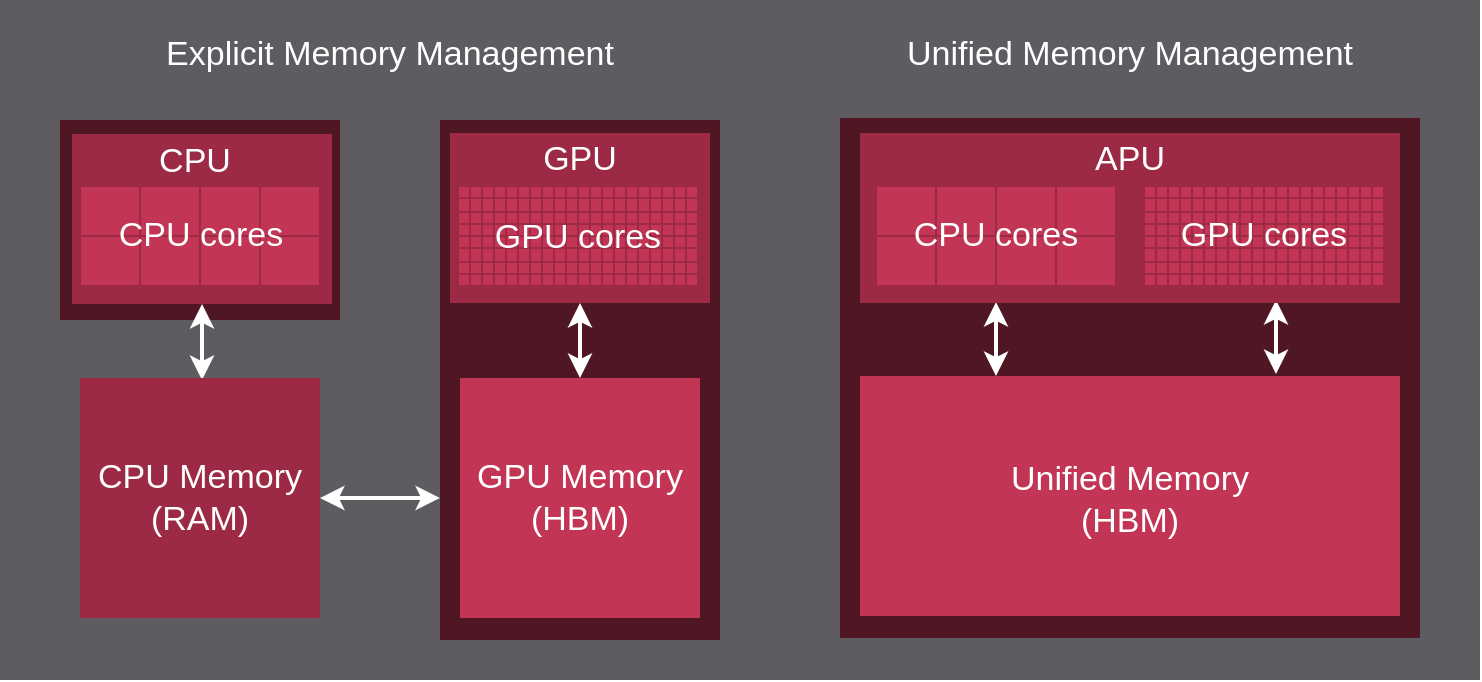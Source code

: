 <mxfile>
    <diagram id="zBbb_w2fufU70cdOGtND" name="1 oldal">
        <mxGraphModel dx="531" dy="1302" grid="1" gridSize="10" guides="1" tooltips="1" connect="1" arrows="1" fold="1" page="0" pageScale="1" pageWidth="660" pageHeight="610" background="none" math="0" shadow="0">
            <root>
                <mxCell id="0"/>
                <mxCell id="1" parent="0"/>
                <mxCell id="5927" value="" style="rounded=0;whiteSpace=wrap;html=1;fillColor=#5E5B61;fontColor=#FFFFFF;strokeColor=none;spacing=0;" parent="1" vertex="1">
                    <mxGeometry y="-20" width="740" height="340" as="geometry"/>
                </mxCell>
                <mxCell id="5928" value="Explicit Memory Management" style="text;strokeColor=none;fillColor=none;align=center;verticalAlign=middle;rounded=0;fontFamily=Helvetica;fontSize=17;fontColor=#FFFFFF;" parent="1" vertex="1">
                    <mxGeometry x="30" y="-10" width="330" height="30" as="geometry"/>
                </mxCell>
                <mxCell id="UvHuP5o6jSuoLTm0AUZA-5953" value="" style="group" parent="1" vertex="1" connectable="0">
                    <mxGeometry x="30" y="40" width="140" height="120" as="geometry"/>
                </mxCell>
                <mxCell id="LV0FwBpydXXZrUbya0PG-5966" style="edgeStyle=orthogonalEdgeStyle;rounded=0;orthogonalLoop=1;jettySize=auto;html=1;exitX=0.5;exitY=1;exitDx=0;exitDy=0;" parent="UvHuP5o6jSuoLTm0AUZA-5953" source="5925" edge="1">
                    <mxGeometry relative="1" as="geometry">
                        <mxPoint x="70" y="100" as="targetPoint"/>
                    </mxGeometry>
                </mxCell>
                <mxCell id="5925" value="" style="rounded=0;whiteSpace=wrap;html=1;fillColor=#4F1623;fontColor=#FFFFFF;strokeColor=none;" parent="UvHuP5o6jSuoLTm0AUZA-5953" vertex="1">
                    <mxGeometry width="140" height="100" as="geometry"/>
                </mxCell>
                <mxCell id="LV0FwBpydXXZrUbya0PG-6775" value="" style="rounded=0;whiteSpace=wrap;html=1;strokeColor=none;fillColor=#9C2A44;" parent="UvHuP5o6jSuoLTm0AUZA-5953" vertex="1">
                    <mxGeometry x="6" y="7" width="130" height="85" as="geometry"/>
                </mxCell>
                <mxCell id="LV0FwBpydXXZrUbya0PG-6733" value="" style="shape=table;startSize=0;container=1;collapsible=0;childLayout=tableLayout;strokeColor=#9C2A44;fillColor=#C23555;" parent="UvHuP5o6jSuoLTm0AUZA-5953" vertex="1">
                    <mxGeometry x="10" y="33" width="120" height="50" as="geometry"/>
                </mxCell>
                <mxCell id="LV0FwBpydXXZrUbya0PG-6734" value="" style="shape=tableRow;horizontal=0;startSize=0;swimlaneHead=0;swimlaneBody=0;strokeColor=inherit;top=0;left=0;bottom=0;right=0;collapsible=0;dropTarget=0;fillColor=none;points=[[0,0.5],[1,0.5]];portConstraint=eastwest;" parent="LV0FwBpydXXZrUbya0PG-6733" vertex="1">
                    <mxGeometry width="120" height="25" as="geometry"/>
                </mxCell>
                <mxCell id="LV0FwBpydXXZrUbya0PG-6735" value="" style="shape=partialRectangle;html=1;whiteSpace=wrap;connectable=0;strokeColor=inherit;overflow=hidden;fillColor=none;top=0;left=0;bottom=0;right=0;pointerEvents=1;" parent="LV0FwBpydXXZrUbya0PG-6734" vertex="1">
                    <mxGeometry width="30" height="25" as="geometry">
                        <mxRectangle width="30" height="25" as="alternateBounds"/>
                    </mxGeometry>
                </mxCell>
                <mxCell id="LV0FwBpydXXZrUbya0PG-6736" value="" style="shape=partialRectangle;html=1;whiteSpace=wrap;connectable=0;strokeColor=inherit;overflow=hidden;fillColor=none;top=0;left=0;bottom=0;right=0;pointerEvents=1;" parent="LV0FwBpydXXZrUbya0PG-6734" vertex="1">
                    <mxGeometry x="30" width="30" height="25" as="geometry">
                        <mxRectangle width="30" height="25" as="alternateBounds"/>
                    </mxGeometry>
                </mxCell>
                <mxCell id="LV0FwBpydXXZrUbya0PG-6737" value="" style="shape=partialRectangle;html=1;whiteSpace=wrap;connectable=0;strokeColor=inherit;overflow=hidden;fillColor=none;top=0;left=0;bottom=0;right=0;pointerEvents=1;" parent="LV0FwBpydXXZrUbya0PG-6734" vertex="1">
                    <mxGeometry x="60" width="30" height="25" as="geometry">
                        <mxRectangle width="30" height="25" as="alternateBounds"/>
                    </mxGeometry>
                </mxCell>
                <mxCell id="LV0FwBpydXXZrUbya0PG-6738" value="" style="shape=partialRectangle;html=1;whiteSpace=wrap;connectable=0;strokeColor=inherit;overflow=hidden;fillColor=none;top=0;left=0;bottom=0;right=0;pointerEvents=1;" parent="LV0FwBpydXXZrUbya0PG-6734" vertex="1">
                    <mxGeometry x="90" width="30" height="25" as="geometry">
                        <mxRectangle width="30" height="25" as="alternateBounds"/>
                    </mxGeometry>
                </mxCell>
                <mxCell id="LV0FwBpydXXZrUbya0PG-6739" value="" style="shape=tableRow;horizontal=0;startSize=0;swimlaneHead=0;swimlaneBody=0;strokeColor=inherit;top=0;left=0;bottom=0;right=0;collapsible=0;dropTarget=0;fillColor=none;points=[[0,0.5],[1,0.5]];portConstraint=eastwest;" parent="LV0FwBpydXXZrUbya0PG-6733" vertex="1">
                    <mxGeometry y="25" width="120" height="25" as="geometry"/>
                </mxCell>
                <mxCell id="LV0FwBpydXXZrUbya0PG-6740" value="" style="shape=partialRectangle;html=1;whiteSpace=wrap;connectable=0;strokeColor=inherit;overflow=hidden;fillColor=none;top=0;left=0;bottom=0;right=0;pointerEvents=1;" parent="LV0FwBpydXXZrUbya0PG-6739" vertex="1">
                    <mxGeometry width="30" height="25" as="geometry">
                        <mxRectangle width="30" height="25" as="alternateBounds"/>
                    </mxGeometry>
                </mxCell>
                <mxCell id="LV0FwBpydXXZrUbya0PG-6741" value="" style="shape=partialRectangle;html=1;whiteSpace=wrap;connectable=0;strokeColor=inherit;overflow=hidden;fillColor=none;top=0;left=0;bottom=0;right=0;pointerEvents=1;" parent="LV0FwBpydXXZrUbya0PG-6739" vertex="1">
                    <mxGeometry x="30" width="30" height="25" as="geometry">
                        <mxRectangle width="30" height="25" as="alternateBounds"/>
                    </mxGeometry>
                </mxCell>
                <mxCell id="LV0FwBpydXXZrUbya0PG-6742" value="" style="shape=partialRectangle;html=1;whiteSpace=wrap;connectable=0;strokeColor=inherit;overflow=hidden;fillColor=none;top=0;left=0;bottom=0;right=0;pointerEvents=1;" parent="LV0FwBpydXXZrUbya0PG-6739" vertex="1">
                    <mxGeometry x="60" width="30" height="25" as="geometry">
                        <mxRectangle width="30" height="25" as="alternateBounds"/>
                    </mxGeometry>
                </mxCell>
                <mxCell id="LV0FwBpydXXZrUbya0PG-6743" value="" style="shape=partialRectangle;html=1;whiteSpace=wrap;connectable=0;strokeColor=inherit;overflow=hidden;fillColor=none;top=0;left=0;bottom=0;right=0;pointerEvents=1;" parent="LV0FwBpydXXZrUbya0PG-6739" vertex="1">
                    <mxGeometry x="90" width="30" height="25" as="geometry">
                        <mxRectangle width="30" height="25" as="alternateBounds"/>
                    </mxGeometry>
                </mxCell>
                <mxCell id="UvHuP5o6jSuoLTm0AUZA-5949" value="&lt;font face=&quot;Helvetica&quot;&gt;CPU cores&lt;br&gt;&lt;/font&gt;" style="text;html=1;strokeColor=none;fillColor=none;align=center;verticalAlign=middle;whiteSpace=wrap;rounded=0;fontSize=17;fontColor=#FFFFFF;" parent="UvHuP5o6jSuoLTm0AUZA-5953" vertex="1">
                    <mxGeometry x="11" y="34" width="119" height="48" as="geometry"/>
                </mxCell>
                <mxCell id="LV0FwBpydXXZrUbya0PG-5967" value="&lt;font face=&quot;Helvetica&quot;&gt;CPU&lt;br&gt;&lt;/font&gt;" style="text;html=1;strokeColor=none;fillColor=none;align=center;verticalAlign=middle;whiteSpace=wrap;rounded=0;fontSize=17;fontColor=#FFFFFF;" parent="UvHuP5o6jSuoLTm0AUZA-5953" vertex="1">
                    <mxGeometry y="7" width="135" height="27" as="geometry"/>
                </mxCell>
                <mxCell id="UvHuP5o6jSuoLTm0AUZA-5985" value="" style="endArrow=classic;startArrow=classic;html=1;rounded=0;exitX=0.5;exitY=1;exitDx=0;exitDy=0;strokeWidth=2;strokeColor=#FFFFFF;" parent="1" edge="1" source="LV0FwBpydXXZrUbya0PG-6775">
                    <mxGeometry width="50" height="50" relative="1" as="geometry">
                        <mxPoint x="100.5" y="140" as="sourcePoint"/>
                        <mxPoint x="101" y="170" as="targetPoint"/>
                    </mxGeometry>
                </mxCell>
                <mxCell id="UvHuP5o6jSuoLTm0AUZA-5955" value="" style="rounded=0;whiteSpace=wrap;html=1;fillColor=#4F1623;fontColor=#FFFFFF;strokeColor=none;" parent="1" vertex="1">
                    <mxGeometry x="220" y="40" width="140" height="260" as="geometry"/>
                </mxCell>
                <mxCell id="UvHuP5o6jSuoLTm0AUZA-5959" value="" style="group" parent="1" vertex="1" connectable="0">
                    <mxGeometry x="230" y="169" width="120" height="120" as="geometry"/>
                </mxCell>
                <mxCell id="UvHuP5o6jSuoLTm0AUZA-5960" value="" style="rounded=0;whiteSpace=wrap;html=1;fillColor=#C23555;fontColor=#FFFFFF;strokeColor=none;" parent="UvHuP5o6jSuoLTm0AUZA-5959" vertex="1">
                    <mxGeometry width="120" height="120" as="geometry"/>
                </mxCell>
                <mxCell id="UvHuP5o6jSuoLTm0AUZA-5961" value="&lt;div&gt;GPU Memory&lt;br&gt;(HBM)&lt;/div&gt;" style="text;html=1;strokeColor=none;fillColor=none;align=center;verticalAlign=middle;whiteSpace=wrap;rounded=0;fontSize=17;fontColor=#FFFFFF;" parent="UvHuP5o6jSuoLTm0AUZA-5959" vertex="1">
                    <mxGeometry width="120" height="120" as="geometry"/>
                </mxCell>
                <mxCell id="LV0FwBpydXXZrUbya0PG-5946" value="Unified Memory Management" style="text;strokeColor=none;fillColor=none;align=center;verticalAlign=middle;rounded=0;fontFamily=Helvetica;fontSize=17;fontColor=#FFFFFF;" parent="1" vertex="1">
                    <mxGeometry x="420" y="-10" width="290" height="30" as="geometry"/>
                </mxCell>
                <mxCell id="LV0FwBpydXXZrUbya0PG-5947" value="" style="group" parent="1" vertex="1" connectable="0">
                    <mxGeometry x="420" y="40" width="290" height="260" as="geometry"/>
                </mxCell>
                <mxCell id="LV0FwBpydXXZrUbya0PG-5948" value="" style="rounded=0;whiteSpace=wrap;html=1;fillColor=#4F1623;fontColor=#FFFFFF;strokeColor=none;" parent="LV0FwBpydXXZrUbya0PG-5947" vertex="1">
                    <mxGeometry y="-1" width="290" height="260" as="geometry"/>
                </mxCell>
                <mxCell id="LV0FwBpydXXZrUbya0PG-5952" value="" style="group" parent="LV0FwBpydXXZrUbya0PG-5947" vertex="1" connectable="0">
                    <mxGeometry x="10" y="90" width="270" height="160" as="geometry"/>
                </mxCell>
                <mxCell id="LV0FwBpydXXZrUbya0PG-5953" value="" style="rounded=0;whiteSpace=wrap;html=1;fillColor=#C23555;fontColor=#FFFFFF;strokeColor=none;" parent="LV0FwBpydXXZrUbya0PG-5952" vertex="1">
                    <mxGeometry y="38" width="270" height="120" as="geometry"/>
                </mxCell>
                <mxCell id="LV0FwBpydXXZrUbya0PG-5954" value="&lt;div&gt;Unified Memory&lt;br&gt;(HBM)&lt;/div&gt;" style="text;html=1;strokeColor=none;fillColor=none;align=center;verticalAlign=middle;whiteSpace=wrap;rounded=0;fontSize=17;fontColor=#FFFFFF;" parent="LV0FwBpydXXZrUbya0PG-5952" vertex="1">
                    <mxGeometry y="40" width="270" height="120" as="geometry"/>
                </mxCell>
                <mxCell id="LV0FwBpydXXZrUbya0PG-6781" value="" style="endArrow=classic;startArrow=classic;html=1;rounded=0;entryX=0.5;entryY=0;entryDx=0;entryDy=0;strokeWidth=2;strokeColor=#ffffff;exitX=0.5;exitY=1;exitDx=0;exitDy=0;" parent="LV0FwBpydXXZrUbya0PG-5952" edge="1">
                    <mxGeometry width="50" height="50" relative="1" as="geometry">
                        <mxPoint x="68" y="1" as="sourcePoint"/>
                        <mxPoint x="68" y="38" as="targetPoint"/>
                    </mxGeometry>
                </mxCell>
                <mxCell id="LV0FwBpydXXZrUbya0PG-6782" value="" style="endArrow=classic;startArrow=classic;html=1;rounded=0;entryX=0.5;entryY=0;entryDx=0;entryDy=0;strokeWidth=2;strokeColor=#ffffff;exitX=0.5;exitY=1;exitDx=0;exitDy=0;" parent="LV0FwBpydXXZrUbya0PG-5947" edge="1">
                    <mxGeometry width="50" height="50" relative="1" as="geometry">
                        <mxPoint x="218" y="90" as="sourcePoint"/>
                        <mxPoint x="218" y="127" as="targetPoint"/>
                    </mxGeometry>
                </mxCell>
                <mxCell id="LV0FwBpydXXZrUbya0PG-6779" value="" style="rounded=0;whiteSpace=wrap;html=1;strokeColor=none;fillColor=#9C2A44;" parent="1" vertex="1">
                    <mxGeometry x="430" y="46.5" width="270" height="85" as="geometry"/>
                </mxCell>
                <mxCell id="LV0FwBpydXXZrUbya0PG-6755" value="" style="shape=table;startSize=0;container=1;collapsible=0;childLayout=tableLayout;strokeColor=#9C2A44;fillColor=#C23555;" parent="1" vertex="1">
                    <mxGeometry x="438" y="73" width="120" height="50" as="geometry"/>
                </mxCell>
                <mxCell id="LV0FwBpydXXZrUbya0PG-6756" value="" style="shape=tableRow;horizontal=0;startSize=0;swimlaneHead=0;swimlaneBody=0;strokeColor=inherit;top=0;left=0;bottom=0;right=0;collapsible=0;dropTarget=0;fillColor=none;points=[[0,0.5],[1,0.5]];portConstraint=eastwest;" parent="LV0FwBpydXXZrUbya0PG-6755" vertex="1">
                    <mxGeometry width="120" height="25" as="geometry"/>
                </mxCell>
                <mxCell id="LV0FwBpydXXZrUbya0PG-6757" value="" style="shape=partialRectangle;html=1;whiteSpace=wrap;connectable=0;strokeColor=inherit;overflow=hidden;fillColor=none;top=0;left=0;bottom=0;right=0;pointerEvents=1;" parent="LV0FwBpydXXZrUbya0PG-6756" vertex="1">
                    <mxGeometry width="30" height="25" as="geometry">
                        <mxRectangle width="30" height="25" as="alternateBounds"/>
                    </mxGeometry>
                </mxCell>
                <mxCell id="LV0FwBpydXXZrUbya0PG-6758" value="" style="shape=partialRectangle;html=1;whiteSpace=wrap;connectable=0;strokeColor=inherit;overflow=hidden;fillColor=none;top=0;left=0;bottom=0;right=0;pointerEvents=1;" parent="LV0FwBpydXXZrUbya0PG-6756" vertex="1">
                    <mxGeometry x="30" width="30" height="25" as="geometry">
                        <mxRectangle width="30" height="25" as="alternateBounds"/>
                    </mxGeometry>
                </mxCell>
                <mxCell id="LV0FwBpydXXZrUbya0PG-6759" value="" style="shape=partialRectangle;html=1;whiteSpace=wrap;connectable=0;strokeColor=inherit;overflow=hidden;fillColor=none;top=0;left=0;bottom=0;right=0;pointerEvents=1;" parent="LV0FwBpydXXZrUbya0PG-6756" vertex="1">
                    <mxGeometry x="60" width="30" height="25" as="geometry">
                        <mxRectangle width="30" height="25" as="alternateBounds"/>
                    </mxGeometry>
                </mxCell>
                <mxCell id="LV0FwBpydXXZrUbya0PG-6760" value="" style="shape=partialRectangle;html=1;whiteSpace=wrap;connectable=0;strokeColor=inherit;overflow=hidden;fillColor=none;top=0;left=0;bottom=0;right=0;pointerEvents=1;" parent="LV0FwBpydXXZrUbya0PG-6756" vertex="1">
                    <mxGeometry x="90" width="30" height="25" as="geometry">
                        <mxRectangle width="30" height="25" as="alternateBounds"/>
                    </mxGeometry>
                </mxCell>
                <mxCell id="LV0FwBpydXXZrUbya0PG-6761" value="" style="shape=tableRow;horizontal=0;startSize=0;swimlaneHead=0;swimlaneBody=0;strokeColor=inherit;top=0;left=0;bottom=0;right=0;collapsible=0;dropTarget=0;fillColor=none;points=[[0,0.5],[1,0.5]];portConstraint=eastwest;" parent="LV0FwBpydXXZrUbya0PG-6755" vertex="1">
                    <mxGeometry y="25" width="120" height="25" as="geometry"/>
                </mxCell>
                <mxCell id="LV0FwBpydXXZrUbya0PG-6762" value="" style="shape=partialRectangle;html=1;whiteSpace=wrap;connectable=0;strokeColor=inherit;overflow=hidden;fillColor=none;top=0;left=0;bottom=0;right=0;pointerEvents=1;" parent="LV0FwBpydXXZrUbya0PG-6761" vertex="1">
                    <mxGeometry width="30" height="25" as="geometry">
                        <mxRectangle width="30" height="25" as="alternateBounds"/>
                    </mxGeometry>
                </mxCell>
                <mxCell id="LV0FwBpydXXZrUbya0PG-6763" value="" style="shape=partialRectangle;html=1;whiteSpace=wrap;connectable=0;strokeColor=inherit;overflow=hidden;fillColor=none;top=0;left=0;bottom=0;right=0;pointerEvents=1;" parent="LV0FwBpydXXZrUbya0PG-6761" vertex="1">
                    <mxGeometry x="30" width="30" height="25" as="geometry">
                        <mxRectangle width="30" height="25" as="alternateBounds"/>
                    </mxGeometry>
                </mxCell>
                <mxCell id="LV0FwBpydXXZrUbya0PG-6764" value="" style="shape=partialRectangle;html=1;whiteSpace=wrap;connectable=0;strokeColor=inherit;overflow=hidden;fillColor=none;top=0;left=0;bottom=0;right=0;pointerEvents=1;" parent="LV0FwBpydXXZrUbya0PG-6761" vertex="1">
                    <mxGeometry x="60" width="30" height="25" as="geometry">
                        <mxRectangle width="30" height="25" as="alternateBounds"/>
                    </mxGeometry>
                </mxCell>
                <mxCell id="LV0FwBpydXXZrUbya0PG-6765" value="" style="shape=partialRectangle;html=1;whiteSpace=wrap;connectable=0;strokeColor=inherit;overflow=hidden;fillColor=none;top=0;left=0;bottom=0;right=0;pointerEvents=1;" parent="LV0FwBpydXXZrUbya0PG-6761" vertex="1">
                    <mxGeometry x="90" width="30" height="25" as="geometry">
                        <mxRectangle width="30" height="25" as="alternateBounds"/>
                    </mxGeometry>
                </mxCell>
                <mxCell id="LV0FwBpydXXZrUbya0PG-6395" value="" style="shape=table;startSize=0;container=1;collapsible=0;childLayout=tableLayout;fillColor=#C23555;strokeColor=#9C2A44;" parent="1" vertex="1">
                    <mxGeometry x="572" y="73" width="120" height="50" as="geometry"/>
                </mxCell>
                <mxCell id="LV0FwBpydXXZrUbya0PG-6396" value="" style="shape=tableRow;horizontal=0;startSize=0;swimlaneHead=0;swimlaneBody=0;strokeColor=inherit;top=0;left=0;bottom=0;right=0;collapsible=0;dropTarget=0;fillColor=none;points=[[0,0.5],[1,0.5]];portConstraint=eastwest;" parent="LV0FwBpydXXZrUbya0PG-6395" vertex="1">
                    <mxGeometry width="120" height="6" as="geometry"/>
                </mxCell>
                <mxCell id="LV0FwBpydXXZrUbya0PG-6397" value="" style="shape=partialRectangle;html=1;whiteSpace=wrap;connectable=0;strokeColor=inherit;overflow=hidden;fillColor=none;top=0;left=0;bottom=0;right=0;pointerEvents=1;" parent="LV0FwBpydXXZrUbya0PG-6396" vertex="1">
                    <mxGeometry width="6" height="6" as="geometry">
                        <mxRectangle width="6" height="6" as="alternateBounds"/>
                    </mxGeometry>
                </mxCell>
                <mxCell id="LV0FwBpydXXZrUbya0PG-6398" value="" style="shape=partialRectangle;html=1;whiteSpace=wrap;connectable=0;strokeColor=inherit;overflow=hidden;fillColor=none;top=0;left=0;bottom=0;right=0;pointerEvents=1;" parent="LV0FwBpydXXZrUbya0PG-6396" vertex="1">
                    <mxGeometry x="6" width="6" height="6" as="geometry">
                        <mxRectangle width="6" height="6" as="alternateBounds"/>
                    </mxGeometry>
                </mxCell>
                <mxCell id="LV0FwBpydXXZrUbya0PG-6399" value="" style="shape=partialRectangle;html=1;whiteSpace=wrap;connectable=0;strokeColor=inherit;overflow=hidden;fillColor=none;top=0;left=0;bottom=0;right=0;pointerEvents=1;" parent="LV0FwBpydXXZrUbya0PG-6396" vertex="1">
                    <mxGeometry x="12" width="6" height="6" as="geometry">
                        <mxRectangle width="6" height="6" as="alternateBounds"/>
                    </mxGeometry>
                </mxCell>
                <mxCell id="LV0FwBpydXXZrUbya0PG-6400" value="" style="shape=partialRectangle;html=1;whiteSpace=wrap;connectable=0;strokeColor=inherit;overflow=hidden;fillColor=none;top=0;left=0;bottom=0;right=0;pointerEvents=1;" parent="LV0FwBpydXXZrUbya0PG-6396" vertex="1">
                    <mxGeometry x="18" width="6" height="6" as="geometry">
                        <mxRectangle width="6" height="6" as="alternateBounds"/>
                    </mxGeometry>
                </mxCell>
                <mxCell id="LV0FwBpydXXZrUbya0PG-6401" value="" style="shape=partialRectangle;html=1;whiteSpace=wrap;connectable=0;strokeColor=inherit;overflow=hidden;fillColor=none;top=0;left=0;bottom=0;right=0;pointerEvents=1;" parent="LV0FwBpydXXZrUbya0PG-6396" vertex="1">
                    <mxGeometry x="24" width="6" height="6" as="geometry">
                        <mxRectangle width="6" height="6" as="alternateBounds"/>
                    </mxGeometry>
                </mxCell>
                <mxCell id="LV0FwBpydXXZrUbya0PG-6402" value="" style="shape=partialRectangle;html=1;whiteSpace=wrap;connectable=0;strokeColor=inherit;overflow=hidden;fillColor=none;top=0;left=0;bottom=0;right=0;pointerEvents=1;" parent="LV0FwBpydXXZrUbya0PG-6396" vertex="1">
                    <mxGeometry x="30" width="6" height="6" as="geometry">
                        <mxRectangle width="6" height="6" as="alternateBounds"/>
                    </mxGeometry>
                </mxCell>
                <mxCell id="LV0FwBpydXXZrUbya0PG-6403" value="" style="shape=partialRectangle;html=1;whiteSpace=wrap;connectable=0;strokeColor=inherit;overflow=hidden;fillColor=none;top=0;left=0;bottom=0;right=0;pointerEvents=1;" parent="LV0FwBpydXXZrUbya0PG-6396" vertex="1">
                    <mxGeometry x="36" width="6" height="6" as="geometry">
                        <mxRectangle width="6" height="6" as="alternateBounds"/>
                    </mxGeometry>
                </mxCell>
                <mxCell id="LV0FwBpydXXZrUbya0PG-6404" value="" style="shape=partialRectangle;html=1;whiteSpace=wrap;connectable=0;strokeColor=inherit;overflow=hidden;fillColor=none;top=0;left=0;bottom=0;right=0;pointerEvents=1;" parent="LV0FwBpydXXZrUbya0PG-6396" vertex="1">
                    <mxGeometry x="42" width="6" height="6" as="geometry">
                        <mxRectangle width="6" height="6" as="alternateBounds"/>
                    </mxGeometry>
                </mxCell>
                <mxCell id="LV0FwBpydXXZrUbya0PG-6405" value="" style="shape=partialRectangle;html=1;whiteSpace=wrap;connectable=0;strokeColor=inherit;overflow=hidden;fillColor=none;top=0;left=0;bottom=0;right=0;pointerEvents=1;" parent="LV0FwBpydXXZrUbya0PG-6396" vertex="1">
                    <mxGeometry x="48" width="6" height="6" as="geometry">
                        <mxRectangle width="6" height="6" as="alternateBounds"/>
                    </mxGeometry>
                </mxCell>
                <mxCell id="LV0FwBpydXXZrUbya0PG-6406" value="" style="shape=partialRectangle;html=1;whiteSpace=wrap;connectable=0;strokeColor=inherit;overflow=hidden;fillColor=none;top=0;left=0;bottom=0;right=0;pointerEvents=1;" parent="LV0FwBpydXXZrUbya0PG-6396" vertex="1">
                    <mxGeometry x="54" width="6" height="6" as="geometry">
                        <mxRectangle width="6" height="6" as="alternateBounds"/>
                    </mxGeometry>
                </mxCell>
                <mxCell id="LV0FwBpydXXZrUbya0PG-6407" value="" style="shape=partialRectangle;html=1;whiteSpace=wrap;connectable=0;strokeColor=inherit;overflow=hidden;fillColor=none;top=0;left=0;bottom=0;right=0;pointerEvents=1;" parent="LV0FwBpydXXZrUbya0PG-6396" vertex="1">
                    <mxGeometry x="60" width="6" height="6" as="geometry">
                        <mxRectangle width="6" height="6" as="alternateBounds"/>
                    </mxGeometry>
                </mxCell>
                <mxCell id="LV0FwBpydXXZrUbya0PG-6408" value="" style="shape=partialRectangle;html=1;whiteSpace=wrap;connectable=0;strokeColor=inherit;overflow=hidden;fillColor=none;top=0;left=0;bottom=0;right=0;pointerEvents=1;" parent="LV0FwBpydXXZrUbya0PG-6396" vertex="1">
                    <mxGeometry x="66" width="6" height="6" as="geometry">
                        <mxRectangle width="6" height="6" as="alternateBounds"/>
                    </mxGeometry>
                </mxCell>
                <mxCell id="LV0FwBpydXXZrUbya0PG-6409" value="" style="shape=partialRectangle;html=1;whiteSpace=wrap;connectable=0;strokeColor=inherit;overflow=hidden;fillColor=none;top=0;left=0;bottom=0;right=0;pointerEvents=1;" parent="LV0FwBpydXXZrUbya0PG-6396" vertex="1">
                    <mxGeometry x="72" width="6" height="6" as="geometry">
                        <mxRectangle width="6" height="6" as="alternateBounds"/>
                    </mxGeometry>
                </mxCell>
                <mxCell id="LV0FwBpydXXZrUbya0PG-6410" value="" style="shape=partialRectangle;html=1;whiteSpace=wrap;connectable=0;strokeColor=inherit;overflow=hidden;fillColor=none;top=0;left=0;bottom=0;right=0;pointerEvents=1;" parent="LV0FwBpydXXZrUbya0PG-6396" vertex="1">
                    <mxGeometry x="78" width="6" height="6" as="geometry">
                        <mxRectangle width="6" height="6" as="alternateBounds"/>
                    </mxGeometry>
                </mxCell>
                <mxCell id="LV0FwBpydXXZrUbya0PG-6411" value="" style="shape=partialRectangle;html=1;whiteSpace=wrap;connectable=0;strokeColor=inherit;overflow=hidden;fillColor=none;top=0;left=0;bottom=0;right=0;pointerEvents=1;" parent="LV0FwBpydXXZrUbya0PG-6396" vertex="1">
                    <mxGeometry x="84" width="6" height="6" as="geometry">
                        <mxRectangle width="6" height="6" as="alternateBounds"/>
                    </mxGeometry>
                </mxCell>
                <mxCell id="LV0FwBpydXXZrUbya0PG-6412" value="" style="shape=partialRectangle;html=1;whiteSpace=wrap;connectable=0;strokeColor=inherit;overflow=hidden;fillColor=none;top=0;left=0;bottom=0;right=0;pointerEvents=1;" parent="LV0FwBpydXXZrUbya0PG-6396" vertex="1">
                    <mxGeometry x="90" width="6" height="6" as="geometry">
                        <mxRectangle width="6" height="6" as="alternateBounds"/>
                    </mxGeometry>
                </mxCell>
                <mxCell id="LV0FwBpydXXZrUbya0PG-6413" value="" style="shape=partialRectangle;html=1;whiteSpace=wrap;connectable=0;strokeColor=inherit;overflow=hidden;fillColor=none;top=0;left=0;bottom=0;right=0;pointerEvents=1;" parent="LV0FwBpydXXZrUbya0PG-6396" vertex="1">
                    <mxGeometry x="96" width="6" height="6" as="geometry">
                        <mxRectangle width="6" height="6" as="alternateBounds"/>
                    </mxGeometry>
                </mxCell>
                <mxCell id="LV0FwBpydXXZrUbya0PG-6414" value="" style="shape=partialRectangle;html=1;whiteSpace=wrap;connectable=0;strokeColor=inherit;overflow=hidden;fillColor=none;top=0;left=0;bottom=0;right=0;pointerEvents=1;" parent="LV0FwBpydXXZrUbya0PG-6396" vertex="1">
                    <mxGeometry x="102" width="6" height="6" as="geometry">
                        <mxRectangle width="6" height="6" as="alternateBounds"/>
                    </mxGeometry>
                </mxCell>
                <mxCell id="LV0FwBpydXXZrUbya0PG-6415" value="" style="shape=partialRectangle;html=1;whiteSpace=wrap;connectable=0;strokeColor=inherit;overflow=hidden;fillColor=none;top=0;left=0;bottom=0;right=0;pointerEvents=1;" parent="LV0FwBpydXXZrUbya0PG-6396" vertex="1">
                    <mxGeometry x="108" width="6" height="6" as="geometry">
                        <mxRectangle width="6" height="6" as="alternateBounds"/>
                    </mxGeometry>
                </mxCell>
                <mxCell id="LV0FwBpydXXZrUbya0PG-6416" value="" style="shape=partialRectangle;html=1;whiteSpace=wrap;connectable=0;strokeColor=inherit;overflow=hidden;fillColor=none;top=0;left=0;bottom=0;right=0;pointerEvents=1;" parent="LV0FwBpydXXZrUbya0PG-6396" vertex="1">
                    <mxGeometry x="114" width="6" height="6" as="geometry">
                        <mxRectangle width="6" height="6" as="alternateBounds"/>
                    </mxGeometry>
                </mxCell>
                <mxCell id="LV0FwBpydXXZrUbya0PG-6417" value="" style="shape=tableRow;horizontal=0;startSize=0;swimlaneHead=0;swimlaneBody=0;strokeColor=inherit;top=0;left=0;bottom=0;right=0;collapsible=0;dropTarget=0;fillColor=none;points=[[0,0.5],[1,0.5]];portConstraint=eastwest;" parent="LV0FwBpydXXZrUbya0PG-6395" vertex="1">
                    <mxGeometry y="6" width="120" height="7" as="geometry"/>
                </mxCell>
                <mxCell id="LV0FwBpydXXZrUbya0PG-6418" value="" style="shape=partialRectangle;html=1;whiteSpace=wrap;connectable=0;strokeColor=inherit;overflow=hidden;fillColor=none;top=0;left=0;bottom=0;right=0;pointerEvents=1;" parent="LV0FwBpydXXZrUbya0PG-6417" vertex="1">
                    <mxGeometry width="6" height="7" as="geometry">
                        <mxRectangle width="6" height="7" as="alternateBounds"/>
                    </mxGeometry>
                </mxCell>
                <mxCell id="LV0FwBpydXXZrUbya0PG-6419" value="" style="shape=partialRectangle;html=1;whiteSpace=wrap;connectable=0;strokeColor=inherit;overflow=hidden;fillColor=none;top=0;left=0;bottom=0;right=0;pointerEvents=1;" parent="LV0FwBpydXXZrUbya0PG-6417" vertex="1">
                    <mxGeometry x="6" width="6" height="7" as="geometry">
                        <mxRectangle width="6" height="7" as="alternateBounds"/>
                    </mxGeometry>
                </mxCell>
                <mxCell id="LV0FwBpydXXZrUbya0PG-6420" value="" style="shape=partialRectangle;html=1;whiteSpace=wrap;connectable=0;strokeColor=inherit;overflow=hidden;fillColor=none;top=0;left=0;bottom=0;right=0;pointerEvents=1;" parent="LV0FwBpydXXZrUbya0PG-6417" vertex="1">
                    <mxGeometry x="12" width="6" height="7" as="geometry">
                        <mxRectangle width="6" height="7" as="alternateBounds"/>
                    </mxGeometry>
                </mxCell>
                <mxCell id="LV0FwBpydXXZrUbya0PG-6421" value="" style="shape=partialRectangle;html=1;whiteSpace=wrap;connectable=0;strokeColor=inherit;overflow=hidden;fillColor=none;top=0;left=0;bottom=0;right=0;pointerEvents=1;" parent="LV0FwBpydXXZrUbya0PG-6417" vertex="1">
                    <mxGeometry x="18" width="6" height="7" as="geometry">
                        <mxRectangle width="6" height="7" as="alternateBounds"/>
                    </mxGeometry>
                </mxCell>
                <mxCell id="LV0FwBpydXXZrUbya0PG-6422" value="" style="shape=partialRectangle;html=1;whiteSpace=wrap;connectable=0;strokeColor=inherit;overflow=hidden;fillColor=none;top=0;left=0;bottom=0;right=0;pointerEvents=1;" parent="LV0FwBpydXXZrUbya0PG-6417" vertex="1">
                    <mxGeometry x="24" width="6" height="7" as="geometry">
                        <mxRectangle width="6" height="7" as="alternateBounds"/>
                    </mxGeometry>
                </mxCell>
                <mxCell id="LV0FwBpydXXZrUbya0PG-6423" value="" style="shape=partialRectangle;html=1;whiteSpace=wrap;connectable=0;strokeColor=inherit;overflow=hidden;fillColor=none;top=0;left=0;bottom=0;right=0;pointerEvents=1;" parent="LV0FwBpydXXZrUbya0PG-6417" vertex="1">
                    <mxGeometry x="30" width="6" height="7" as="geometry">
                        <mxRectangle width="6" height="7" as="alternateBounds"/>
                    </mxGeometry>
                </mxCell>
                <mxCell id="LV0FwBpydXXZrUbya0PG-6424" value="" style="shape=partialRectangle;html=1;whiteSpace=wrap;connectable=0;strokeColor=inherit;overflow=hidden;fillColor=none;top=0;left=0;bottom=0;right=0;pointerEvents=1;" parent="LV0FwBpydXXZrUbya0PG-6417" vertex="1">
                    <mxGeometry x="36" width="6" height="7" as="geometry">
                        <mxRectangle width="6" height="7" as="alternateBounds"/>
                    </mxGeometry>
                </mxCell>
                <mxCell id="LV0FwBpydXXZrUbya0PG-6425" value="" style="shape=partialRectangle;html=1;whiteSpace=wrap;connectable=0;strokeColor=inherit;overflow=hidden;fillColor=none;top=0;left=0;bottom=0;right=0;pointerEvents=1;" parent="LV0FwBpydXXZrUbya0PG-6417" vertex="1">
                    <mxGeometry x="42" width="6" height="7" as="geometry">
                        <mxRectangle width="6" height="7" as="alternateBounds"/>
                    </mxGeometry>
                </mxCell>
                <mxCell id="LV0FwBpydXXZrUbya0PG-6426" value="" style="shape=partialRectangle;html=1;whiteSpace=wrap;connectable=0;strokeColor=inherit;overflow=hidden;fillColor=none;top=0;left=0;bottom=0;right=0;pointerEvents=1;" parent="LV0FwBpydXXZrUbya0PG-6417" vertex="1">
                    <mxGeometry x="48" width="6" height="7" as="geometry">
                        <mxRectangle width="6" height="7" as="alternateBounds"/>
                    </mxGeometry>
                </mxCell>
                <mxCell id="LV0FwBpydXXZrUbya0PG-6427" value="" style="shape=partialRectangle;html=1;whiteSpace=wrap;connectable=0;strokeColor=inherit;overflow=hidden;fillColor=none;top=0;left=0;bottom=0;right=0;pointerEvents=1;" parent="LV0FwBpydXXZrUbya0PG-6417" vertex="1">
                    <mxGeometry x="54" width="6" height="7" as="geometry">
                        <mxRectangle width="6" height="7" as="alternateBounds"/>
                    </mxGeometry>
                </mxCell>
                <mxCell id="LV0FwBpydXXZrUbya0PG-6428" value="" style="shape=partialRectangle;html=1;whiteSpace=wrap;connectable=0;strokeColor=inherit;overflow=hidden;fillColor=none;top=0;left=0;bottom=0;right=0;pointerEvents=1;" parent="LV0FwBpydXXZrUbya0PG-6417" vertex="1">
                    <mxGeometry x="60" width="6" height="7" as="geometry">
                        <mxRectangle width="6" height="7" as="alternateBounds"/>
                    </mxGeometry>
                </mxCell>
                <mxCell id="LV0FwBpydXXZrUbya0PG-6429" value="" style="shape=partialRectangle;html=1;whiteSpace=wrap;connectable=0;strokeColor=inherit;overflow=hidden;fillColor=none;top=0;left=0;bottom=0;right=0;pointerEvents=1;" parent="LV0FwBpydXXZrUbya0PG-6417" vertex="1">
                    <mxGeometry x="66" width="6" height="7" as="geometry">
                        <mxRectangle width="6" height="7" as="alternateBounds"/>
                    </mxGeometry>
                </mxCell>
                <mxCell id="LV0FwBpydXXZrUbya0PG-6430" value="" style="shape=partialRectangle;html=1;whiteSpace=wrap;connectable=0;strokeColor=inherit;overflow=hidden;fillColor=none;top=0;left=0;bottom=0;right=0;pointerEvents=1;" parent="LV0FwBpydXXZrUbya0PG-6417" vertex="1">
                    <mxGeometry x="72" width="6" height="7" as="geometry">
                        <mxRectangle width="6" height="7" as="alternateBounds"/>
                    </mxGeometry>
                </mxCell>
                <mxCell id="LV0FwBpydXXZrUbya0PG-6431" value="" style="shape=partialRectangle;html=1;whiteSpace=wrap;connectable=0;strokeColor=inherit;overflow=hidden;fillColor=none;top=0;left=0;bottom=0;right=0;pointerEvents=1;" parent="LV0FwBpydXXZrUbya0PG-6417" vertex="1">
                    <mxGeometry x="78" width="6" height="7" as="geometry">
                        <mxRectangle width="6" height="7" as="alternateBounds"/>
                    </mxGeometry>
                </mxCell>
                <mxCell id="LV0FwBpydXXZrUbya0PG-6432" value="" style="shape=partialRectangle;html=1;whiteSpace=wrap;connectable=0;strokeColor=inherit;overflow=hidden;fillColor=none;top=0;left=0;bottom=0;right=0;pointerEvents=1;" parent="LV0FwBpydXXZrUbya0PG-6417" vertex="1">
                    <mxGeometry x="84" width="6" height="7" as="geometry">
                        <mxRectangle width="6" height="7" as="alternateBounds"/>
                    </mxGeometry>
                </mxCell>
                <mxCell id="LV0FwBpydXXZrUbya0PG-6433" value="" style="shape=partialRectangle;html=1;whiteSpace=wrap;connectable=0;strokeColor=inherit;overflow=hidden;fillColor=none;top=0;left=0;bottom=0;right=0;pointerEvents=1;" parent="LV0FwBpydXXZrUbya0PG-6417" vertex="1">
                    <mxGeometry x="90" width="6" height="7" as="geometry">
                        <mxRectangle width="6" height="7" as="alternateBounds"/>
                    </mxGeometry>
                </mxCell>
                <mxCell id="LV0FwBpydXXZrUbya0PG-6434" value="" style="shape=partialRectangle;html=1;whiteSpace=wrap;connectable=0;strokeColor=inherit;overflow=hidden;fillColor=none;top=0;left=0;bottom=0;right=0;pointerEvents=1;" parent="LV0FwBpydXXZrUbya0PG-6417" vertex="1">
                    <mxGeometry x="96" width="6" height="7" as="geometry">
                        <mxRectangle width="6" height="7" as="alternateBounds"/>
                    </mxGeometry>
                </mxCell>
                <mxCell id="LV0FwBpydXXZrUbya0PG-6435" value="" style="shape=partialRectangle;html=1;whiteSpace=wrap;connectable=0;strokeColor=inherit;overflow=hidden;fillColor=none;top=0;left=0;bottom=0;right=0;pointerEvents=1;" parent="LV0FwBpydXXZrUbya0PG-6417" vertex="1">
                    <mxGeometry x="102" width="6" height="7" as="geometry">
                        <mxRectangle width="6" height="7" as="alternateBounds"/>
                    </mxGeometry>
                </mxCell>
                <mxCell id="LV0FwBpydXXZrUbya0PG-6436" value="" style="shape=partialRectangle;html=1;whiteSpace=wrap;connectable=0;strokeColor=inherit;overflow=hidden;fillColor=none;top=0;left=0;bottom=0;right=0;pointerEvents=1;" parent="LV0FwBpydXXZrUbya0PG-6417" vertex="1">
                    <mxGeometry x="108" width="6" height="7" as="geometry">
                        <mxRectangle width="6" height="7" as="alternateBounds"/>
                    </mxGeometry>
                </mxCell>
                <mxCell id="LV0FwBpydXXZrUbya0PG-6437" value="" style="shape=partialRectangle;html=1;whiteSpace=wrap;connectable=0;strokeColor=inherit;overflow=hidden;fillColor=none;top=0;left=0;bottom=0;right=0;pointerEvents=1;" parent="LV0FwBpydXXZrUbya0PG-6417" vertex="1">
                    <mxGeometry x="114" width="6" height="7" as="geometry">
                        <mxRectangle width="6" height="7" as="alternateBounds"/>
                    </mxGeometry>
                </mxCell>
                <mxCell id="LV0FwBpydXXZrUbya0PG-6438" value="" style="shape=tableRow;horizontal=0;startSize=0;swimlaneHead=0;swimlaneBody=0;strokeColor=inherit;top=0;left=0;bottom=0;right=0;collapsible=0;dropTarget=0;fillColor=none;points=[[0,0.5],[1,0.5]];portConstraint=eastwest;" parent="LV0FwBpydXXZrUbya0PG-6395" vertex="1">
                    <mxGeometry y="13" width="120" height="6" as="geometry"/>
                </mxCell>
                <mxCell id="LV0FwBpydXXZrUbya0PG-6439" value="" style="shape=partialRectangle;html=1;whiteSpace=wrap;connectable=0;strokeColor=inherit;overflow=hidden;fillColor=none;top=0;left=0;bottom=0;right=0;pointerEvents=1;" parent="LV0FwBpydXXZrUbya0PG-6438" vertex="1">
                    <mxGeometry width="6" height="6" as="geometry">
                        <mxRectangle width="6" height="6" as="alternateBounds"/>
                    </mxGeometry>
                </mxCell>
                <mxCell id="LV0FwBpydXXZrUbya0PG-6440" value="" style="shape=partialRectangle;html=1;whiteSpace=wrap;connectable=0;strokeColor=inherit;overflow=hidden;fillColor=none;top=0;left=0;bottom=0;right=0;pointerEvents=1;" parent="LV0FwBpydXXZrUbya0PG-6438" vertex="1">
                    <mxGeometry x="6" width="6" height="6" as="geometry">
                        <mxRectangle width="6" height="6" as="alternateBounds"/>
                    </mxGeometry>
                </mxCell>
                <mxCell id="LV0FwBpydXXZrUbya0PG-6441" value="" style="shape=partialRectangle;html=1;whiteSpace=wrap;connectable=0;strokeColor=inherit;overflow=hidden;fillColor=none;top=0;left=0;bottom=0;right=0;pointerEvents=1;" parent="LV0FwBpydXXZrUbya0PG-6438" vertex="1">
                    <mxGeometry x="12" width="6" height="6" as="geometry">
                        <mxRectangle width="6" height="6" as="alternateBounds"/>
                    </mxGeometry>
                </mxCell>
                <mxCell id="LV0FwBpydXXZrUbya0PG-6442" value="" style="shape=partialRectangle;html=1;whiteSpace=wrap;connectable=0;strokeColor=inherit;overflow=hidden;fillColor=none;top=0;left=0;bottom=0;right=0;pointerEvents=1;" parent="LV0FwBpydXXZrUbya0PG-6438" vertex="1">
                    <mxGeometry x="18" width="6" height="6" as="geometry">
                        <mxRectangle width="6" height="6" as="alternateBounds"/>
                    </mxGeometry>
                </mxCell>
                <mxCell id="LV0FwBpydXXZrUbya0PG-6443" value="" style="shape=partialRectangle;html=1;whiteSpace=wrap;connectable=0;strokeColor=inherit;overflow=hidden;fillColor=none;top=0;left=0;bottom=0;right=0;pointerEvents=1;" parent="LV0FwBpydXXZrUbya0PG-6438" vertex="1">
                    <mxGeometry x="24" width="6" height="6" as="geometry">
                        <mxRectangle width="6" height="6" as="alternateBounds"/>
                    </mxGeometry>
                </mxCell>
                <mxCell id="LV0FwBpydXXZrUbya0PG-6444" value="" style="shape=partialRectangle;html=1;whiteSpace=wrap;connectable=0;strokeColor=inherit;overflow=hidden;fillColor=none;top=0;left=0;bottom=0;right=0;pointerEvents=1;" parent="LV0FwBpydXXZrUbya0PG-6438" vertex="1">
                    <mxGeometry x="30" width="6" height="6" as="geometry">
                        <mxRectangle width="6" height="6" as="alternateBounds"/>
                    </mxGeometry>
                </mxCell>
                <mxCell id="LV0FwBpydXXZrUbya0PG-6445" value="" style="shape=partialRectangle;html=1;whiteSpace=wrap;connectable=0;strokeColor=inherit;overflow=hidden;fillColor=none;top=0;left=0;bottom=0;right=0;pointerEvents=1;" parent="LV0FwBpydXXZrUbya0PG-6438" vertex="1">
                    <mxGeometry x="36" width="6" height="6" as="geometry">
                        <mxRectangle width="6" height="6" as="alternateBounds"/>
                    </mxGeometry>
                </mxCell>
                <mxCell id="LV0FwBpydXXZrUbya0PG-6446" value="" style="shape=partialRectangle;html=1;whiteSpace=wrap;connectable=0;strokeColor=inherit;overflow=hidden;fillColor=none;top=0;left=0;bottom=0;right=0;pointerEvents=1;" parent="LV0FwBpydXXZrUbya0PG-6438" vertex="1">
                    <mxGeometry x="42" width="6" height="6" as="geometry">
                        <mxRectangle width="6" height="6" as="alternateBounds"/>
                    </mxGeometry>
                </mxCell>
                <mxCell id="LV0FwBpydXXZrUbya0PG-6447" value="" style="shape=partialRectangle;html=1;whiteSpace=wrap;connectable=0;strokeColor=inherit;overflow=hidden;fillColor=none;top=0;left=0;bottom=0;right=0;pointerEvents=1;" parent="LV0FwBpydXXZrUbya0PG-6438" vertex="1">
                    <mxGeometry x="48" width="6" height="6" as="geometry">
                        <mxRectangle width="6" height="6" as="alternateBounds"/>
                    </mxGeometry>
                </mxCell>
                <mxCell id="LV0FwBpydXXZrUbya0PG-6448" value="" style="shape=partialRectangle;html=1;whiteSpace=wrap;connectable=0;strokeColor=inherit;overflow=hidden;fillColor=none;top=0;left=0;bottom=0;right=0;pointerEvents=1;" parent="LV0FwBpydXXZrUbya0PG-6438" vertex="1">
                    <mxGeometry x="54" width="6" height="6" as="geometry">
                        <mxRectangle width="6" height="6" as="alternateBounds"/>
                    </mxGeometry>
                </mxCell>
                <mxCell id="LV0FwBpydXXZrUbya0PG-6449" value="" style="shape=partialRectangle;html=1;whiteSpace=wrap;connectable=0;strokeColor=inherit;overflow=hidden;fillColor=none;top=0;left=0;bottom=0;right=0;pointerEvents=1;" parent="LV0FwBpydXXZrUbya0PG-6438" vertex="1">
                    <mxGeometry x="60" width="6" height="6" as="geometry">
                        <mxRectangle width="6" height="6" as="alternateBounds"/>
                    </mxGeometry>
                </mxCell>
                <mxCell id="LV0FwBpydXXZrUbya0PG-6450" value="" style="shape=partialRectangle;html=1;whiteSpace=wrap;connectable=0;strokeColor=inherit;overflow=hidden;fillColor=none;top=0;left=0;bottom=0;right=0;pointerEvents=1;" parent="LV0FwBpydXXZrUbya0PG-6438" vertex="1">
                    <mxGeometry x="66" width="6" height="6" as="geometry">
                        <mxRectangle width="6" height="6" as="alternateBounds"/>
                    </mxGeometry>
                </mxCell>
                <mxCell id="LV0FwBpydXXZrUbya0PG-6451" value="" style="shape=partialRectangle;html=1;whiteSpace=wrap;connectable=0;strokeColor=inherit;overflow=hidden;fillColor=none;top=0;left=0;bottom=0;right=0;pointerEvents=1;" parent="LV0FwBpydXXZrUbya0PG-6438" vertex="1">
                    <mxGeometry x="72" width="6" height="6" as="geometry">
                        <mxRectangle width="6" height="6" as="alternateBounds"/>
                    </mxGeometry>
                </mxCell>
                <mxCell id="LV0FwBpydXXZrUbya0PG-6452" value="" style="shape=partialRectangle;html=1;whiteSpace=wrap;connectable=0;strokeColor=inherit;overflow=hidden;fillColor=none;top=0;left=0;bottom=0;right=0;pointerEvents=1;" parent="LV0FwBpydXXZrUbya0PG-6438" vertex="1">
                    <mxGeometry x="78" width="6" height="6" as="geometry">
                        <mxRectangle width="6" height="6" as="alternateBounds"/>
                    </mxGeometry>
                </mxCell>
                <mxCell id="LV0FwBpydXXZrUbya0PG-6453" value="" style="shape=partialRectangle;html=1;whiteSpace=wrap;connectable=0;strokeColor=inherit;overflow=hidden;fillColor=none;top=0;left=0;bottom=0;right=0;pointerEvents=1;" parent="LV0FwBpydXXZrUbya0PG-6438" vertex="1">
                    <mxGeometry x="84" width="6" height="6" as="geometry">
                        <mxRectangle width="6" height="6" as="alternateBounds"/>
                    </mxGeometry>
                </mxCell>
                <mxCell id="LV0FwBpydXXZrUbya0PG-6454" value="" style="shape=partialRectangle;html=1;whiteSpace=wrap;connectable=0;strokeColor=inherit;overflow=hidden;fillColor=none;top=0;left=0;bottom=0;right=0;pointerEvents=1;" parent="LV0FwBpydXXZrUbya0PG-6438" vertex="1">
                    <mxGeometry x="90" width="6" height="6" as="geometry">
                        <mxRectangle width="6" height="6" as="alternateBounds"/>
                    </mxGeometry>
                </mxCell>
                <mxCell id="LV0FwBpydXXZrUbya0PG-6455" value="" style="shape=partialRectangle;html=1;whiteSpace=wrap;connectable=0;strokeColor=inherit;overflow=hidden;fillColor=none;top=0;left=0;bottom=0;right=0;pointerEvents=1;" parent="LV0FwBpydXXZrUbya0PG-6438" vertex="1">
                    <mxGeometry x="96" width="6" height="6" as="geometry">
                        <mxRectangle width="6" height="6" as="alternateBounds"/>
                    </mxGeometry>
                </mxCell>
                <mxCell id="LV0FwBpydXXZrUbya0PG-6456" value="" style="shape=partialRectangle;html=1;whiteSpace=wrap;connectable=0;strokeColor=inherit;overflow=hidden;fillColor=none;top=0;left=0;bottom=0;right=0;pointerEvents=1;" parent="LV0FwBpydXXZrUbya0PG-6438" vertex="1">
                    <mxGeometry x="102" width="6" height="6" as="geometry">
                        <mxRectangle width="6" height="6" as="alternateBounds"/>
                    </mxGeometry>
                </mxCell>
                <mxCell id="LV0FwBpydXXZrUbya0PG-6457" value="" style="shape=partialRectangle;html=1;whiteSpace=wrap;connectable=0;strokeColor=inherit;overflow=hidden;fillColor=none;top=0;left=0;bottom=0;right=0;pointerEvents=1;" parent="LV0FwBpydXXZrUbya0PG-6438" vertex="1">
                    <mxGeometry x="108" width="6" height="6" as="geometry">
                        <mxRectangle width="6" height="6" as="alternateBounds"/>
                    </mxGeometry>
                </mxCell>
                <mxCell id="LV0FwBpydXXZrUbya0PG-6458" value="" style="shape=partialRectangle;html=1;whiteSpace=wrap;connectable=0;strokeColor=inherit;overflow=hidden;fillColor=none;top=0;left=0;bottom=0;right=0;pointerEvents=1;" parent="LV0FwBpydXXZrUbya0PG-6438" vertex="1">
                    <mxGeometry x="114" width="6" height="6" as="geometry">
                        <mxRectangle width="6" height="6" as="alternateBounds"/>
                    </mxGeometry>
                </mxCell>
                <mxCell id="LV0FwBpydXXZrUbya0PG-6459" value="" style="shape=tableRow;horizontal=0;startSize=0;swimlaneHead=0;swimlaneBody=0;strokeColor=inherit;top=0;left=0;bottom=0;right=0;collapsible=0;dropTarget=0;fillColor=none;points=[[0,0.5],[1,0.5]];portConstraint=eastwest;" parent="LV0FwBpydXXZrUbya0PG-6395" vertex="1">
                    <mxGeometry y="19" width="120" height="6" as="geometry"/>
                </mxCell>
                <mxCell id="LV0FwBpydXXZrUbya0PG-6460" value="" style="shape=partialRectangle;html=1;whiteSpace=wrap;connectable=0;strokeColor=inherit;overflow=hidden;fillColor=none;top=0;left=0;bottom=0;right=0;pointerEvents=1;" parent="LV0FwBpydXXZrUbya0PG-6459" vertex="1">
                    <mxGeometry width="6" height="6" as="geometry">
                        <mxRectangle width="6" height="6" as="alternateBounds"/>
                    </mxGeometry>
                </mxCell>
                <mxCell id="LV0FwBpydXXZrUbya0PG-6461" value="" style="shape=partialRectangle;html=1;whiteSpace=wrap;connectable=0;strokeColor=inherit;overflow=hidden;fillColor=none;top=0;left=0;bottom=0;right=0;pointerEvents=1;" parent="LV0FwBpydXXZrUbya0PG-6459" vertex="1">
                    <mxGeometry x="6" width="6" height="6" as="geometry">
                        <mxRectangle width="6" height="6" as="alternateBounds"/>
                    </mxGeometry>
                </mxCell>
                <mxCell id="LV0FwBpydXXZrUbya0PG-6462" value="" style="shape=partialRectangle;html=1;whiteSpace=wrap;connectable=0;strokeColor=inherit;overflow=hidden;fillColor=none;top=0;left=0;bottom=0;right=0;pointerEvents=1;" parent="LV0FwBpydXXZrUbya0PG-6459" vertex="1">
                    <mxGeometry x="12" width="6" height="6" as="geometry">
                        <mxRectangle width="6" height="6" as="alternateBounds"/>
                    </mxGeometry>
                </mxCell>
                <mxCell id="LV0FwBpydXXZrUbya0PG-6463" value="" style="shape=partialRectangle;html=1;whiteSpace=wrap;connectable=0;strokeColor=inherit;overflow=hidden;fillColor=none;top=0;left=0;bottom=0;right=0;pointerEvents=1;" parent="LV0FwBpydXXZrUbya0PG-6459" vertex="1">
                    <mxGeometry x="18" width="6" height="6" as="geometry">
                        <mxRectangle width="6" height="6" as="alternateBounds"/>
                    </mxGeometry>
                </mxCell>
                <mxCell id="LV0FwBpydXXZrUbya0PG-6464" value="" style="shape=partialRectangle;html=1;whiteSpace=wrap;connectable=0;strokeColor=inherit;overflow=hidden;fillColor=none;top=0;left=0;bottom=0;right=0;pointerEvents=1;" parent="LV0FwBpydXXZrUbya0PG-6459" vertex="1">
                    <mxGeometry x="24" width="6" height="6" as="geometry">
                        <mxRectangle width="6" height="6" as="alternateBounds"/>
                    </mxGeometry>
                </mxCell>
                <mxCell id="LV0FwBpydXXZrUbya0PG-6465" value="" style="shape=partialRectangle;html=1;whiteSpace=wrap;connectable=0;strokeColor=inherit;overflow=hidden;fillColor=none;top=0;left=0;bottom=0;right=0;pointerEvents=1;" parent="LV0FwBpydXXZrUbya0PG-6459" vertex="1">
                    <mxGeometry x="30" width="6" height="6" as="geometry">
                        <mxRectangle width="6" height="6" as="alternateBounds"/>
                    </mxGeometry>
                </mxCell>
                <mxCell id="LV0FwBpydXXZrUbya0PG-6466" value="" style="shape=partialRectangle;html=1;whiteSpace=wrap;connectable=0;strokeColor=inherit;overflow=hidden;fillColor=none;top=0;left=0;bottom=0;right=0;pointerEvents=1;" parent="LV0FwBpydXXZrUbya0PG-6459" vertex="1">
                    <mxGeometry x="36" width="6" height="6" as="geometry">
                        <mxRectangle width="6" height="6" as="alternateBounds"/>
                    </mxGeometry>
                </mxCell>
                <mxCell id="LV0FwBpydXXZrUbya0PG-6467" value="" style="shape=partialRectangle;html=1;whiteSpace=wrap;connectable=0;strokeColor=inherit;overflow=hidden;fillColor=none;top=0;left=0;bottom=0;right=0;pointerEvents=1;" parent="LV0FwBpydXXZrUbya0PG-6459" vertex="1">
                    <mxGeometry x="42" width="6" height="6" as="geometry">
                        <mxRectangle width="6" height="6" as="alternateBounds"/>
                    </mxGeometry>
                </mxCell>
                <mxCell id="LV0FwBpydXXZrUbya0PG-6468" value="" style="shape=partialRectangle;html=1;whiteSpace=wrap;connectable=0;strokeColor=inherit;overflow=hidden;fillColor=none;top=0;left=0;bottom=0;right=0;pointerEvents=1;" parent="LV0FwBpydXXZrUbya0PG-6459" vertex="1">
                    <mxGeometry x="48" width="6" height="6" as="geometry">
                        <mxRectangle width="6" height="6" as="alternateBounds"/>
                    </mxGeometry>
                </mxCell>
                <mxCell id="LV0FwBpydXXZrUbya0PG-6469" value="" style="shape=partialRectangle;html=1;whiteSpace=wrap;connectable=0;strokeColor=inherit;overflow=hidden;fillColor=none;top=0;left=0;bottom=0;right=0;pointerEvents=1;" parent="LV0FwBpydXXZrUbya0PG-6459" vertex="1">
                    <mxGeometry x="54" width="6" height="6" as="geometry">
                        <mxRectangle width="6" height="6" as="alternateBounds"/>
                    </mxGeometry>
                </mxCell>
                <mxCell id="LV0FwBpydXXZrUbya0PG-6470" value="" style="shape=partialRectangle;html=1;whiteSpace=wrap;connectable=0;strokeColor=inherit;overflow=hidden;fillColor=none;top=0;left=0;bottom=0;right=0;pointerEvents=1;" parent="LV0FwBpydXXZrUbya0PG-6459" vertex="1">
                    <mxGeometry x="60" width="6" height="6" as="geometry">
                        <mxRectangle width="6" height="6" as="alternateBounds"/>
                    </mxGeometry>
                </mxCell>
                <mxCell id="LV0FwBpydXXZrUbya0PG-6471" value="" style="shape=partialRectangle;html=1;whiteSpace=wrap;connectable=0;strokeColor=inherit;overflow=hidden;fillColor=none;top=0;left=0;bottom=0;right=0;pointerEvents=1;" parent="LV0FwBpydXXZrUbya0PG-6459" vertex="1">
                    <mxGeometry x="66" width="6" height="6" as="geometry">
                        <mxRectangle width="6" height="6" as="alternateBounds"/>
                    </mxGeometry>
                </mxCell>
                <mxCell id="LV0FwBpydXXZrUbya0PG-6472" value="" style="shape=partialRectangle;html=1;whiteSpace=wrap;connectable=0;strokeColor=inherit;overflow=hidden;fillColor=none;top=0;left=0;bottom=0;right=0;pointerEvents=1;" parent="LV0FwBpydXXZrUbya0PG-6459" vertex="1">
                    <mxGeometry x="72" width="6" height="6" as="geometry">
                        <mxRectangle width="6" height="6" as="alternateBounds"/>
                    </mxGeometry>
                </mxCell>
                <mxCell id="LV0FwBpydXXZrUbya0PG-6473" value="" style="shape=partialRectangle;html=1;whiteSpace=wrap;connectable=0;strokeColor=inherit;overflow=hidden;fillColor=none;top=0;left=0;bottom=0;right=0;pointerEvents=1;" parent="LV0FwBpydXXZrUbya0PG-6459" vertex="1">
                    <mxGeometry x="78" width="6" height="6" as="geometry">
                        <mxRectangle width="6" height="6" as="alternateBounds"/>
                    </mxGeometry>
                </mxCell>
                <mxCell id="LV0FwBpydXXZrUbya0PG-6474" value="" style="shape=partialRectangle;html=1;whiteSpace=wrap;connectable=0;strokeColor=inherit;overflow=hidden;fillColor=none;top=0;left=0;bottom=0;right=0;pointerEvents=1;" parent="LV0FwBpydXXZrUbya0PG-6459" vertex="1">
                    <mxGeometry x="84" width="6" height="6" as="geometry">
                        <mxRectangle width="6" height="6" as="alternateBounds"/>
                    </mxGeometry>
                </mxCell>
                <mxCell id="LV0FwBpydXXZrUbya0PG-6475" value="" style="shape=partialRectangle;html=1;whiteSpace=wrap;connectable=0;strokeColor=inherit;overflow=hidden;fillColor=none;top=0;left=0;bottom=0;right=0;pointerEvents=1;" parent="LV0FwBpydXXZrUbya0PG-6459" vertex="1">
                    <mxGeometry x="90" width="6" height="6" as="geometry">
                        <mxRectangle width="6" height="6" as="alternateBounds"/>
                    </mxGeometry>
                </mxCell>
                <mxCell id="LV0FwBpydXXZrUbya0PG-6476" value="" style="shape=partialRectangle;html=1;whiteSpace=wrap;connectable=0;strokeColor=inherit;overflow=hidden;fillColor=none;top=0;left=0;bottom=0;right=0;pointerEvents=1;" parent="LV0FwBpydXXZrUbya0PG-6459" vertex="1">
                    <mxGeometry x="96" width="6" height="6" as="geometry">
                        <mxRectangle width="6" height="6" as="alternateBounds"/>
                    </mxGeometry>
                </mxCell>
                <mxCell id="LV0FwBpydXXZrUbya0PG-6477" value="" style="shape=partialRectangle;html=1;whiteSpace=wrap;connectable=0;strokeColor=inherit;overflow=hidden;fillColor=none;top=0;left=0;bottom=0;right=0;pointerEvents=1;" parent="LV0FwBpydXXZrUbya0PG-6459" vertex="1">
                    <mxGeometry x="102" width="6" height="6" as="geometry">
                        <mxRectangle width="6" height="6" as="alternateBounds"/>
                    </mxGeometry>
                </mxCell>
                <mxCell id="LV0FwBpydXXZrUbya0PG-6478" value="" style="shape=partialRectangle;html=1;whiteSpace=wrap;connectable=0;strokeColor=inherit;overflow=hidden;fillColor=none;top=0;left=0;bottom=0;right=0;pointerEvents=1;" parent="LV0FwBpydXXZrUbya0PG-6459" vertex="1">
                    <mxGeometry x="108" width="6" height="6" as="geometry">
                        <mxRectangle width="6" height="6" as="alternateBounds"/>
                    </mxGeometry>
                </mxCell>
                <mxCell id="LV0FwBpydXXZrUbya0PG-6479" value="" style="shape=partialRectangle;html=1;whiteSpace=wrap;connectable=0;strokeColor=inherit;overflow=hidden;fillColor=none;top=0;left=0;bottom=0;right=0;pointerEvents=1;" parent="LV0FwBpydXXZrUbya0PG-6459" vertex="1">
                    <mxGeometry x="114" width="6" height="6" as="geometry">
                        <mxRectangle width="6" height="6" as="alternateBounds"/>
                    </mxGeometry>
                </mxCell>
                <mxCell id="LV0FwBpydXXZrUbya0PG-6480" value="" style="shape=tableRow;horizontal=0;startSize=0;swimlaneHead=0;swimlaneBody=0;strokeColor=inherit;top=0;left=0;bottom=0;right=0;collapsible=0;dropTarget=0;fillColor=none;points=[[0,0.5],[1,0.5]];portConstraint=eastwest;" parent="LV0FwBpydXXZrUbya0PG-6395" vertex="1">
                    <mxGeometry y="25" width="120" height="6" as="geometry"/>
                </mxCell>
                <mxCell id="LV0FwBpydXXZrUbya0PG-6481" value="" style="shape=partialRectangle;html=1;whiteSpace=wrap;connectable=0;strokeColor=inherit;overflow=hidden;fillColor=none;top=0;left=0;bottom=0;right=0;pointerEvents=1;" parent="LV0FwBpydXXZrUbya0PG-6480" vertex="1">
                    <mxGeometry width="6" height="6" as="geometry">
                        <mxRectangle width="6" height="6" as="alternateBounds"/>
                    </mxGeometry>
                </mxCell>
                <mxCell id="LV0FwBpydXXZrUbya0PG-6482" value="" style="shape=partialRectangle;html=1;whiteSpace=wrap;connectable=0;strokeColor=inherit;overflow=hidden;fillColor=none;top=0;left=0;bottom=0;right=0;pointerEvents=1;" parent="LV0FwBpydXXZrUbya0PG-6480" vertex="1">
                    <mxGeometry x="6" width="6" height="6" as="geometry">
                        <mxRectangle width="6" height="6" as="alternateBounds"/>
                    </mxGeometry>
                </mxCell>
                <mxCell id="LV0FwBpydXXZrUbya0PG-6483" value="" style="shape=partialRectangle;html=1;whiteSpace=wrap;connectable=0;strokeColor=inherit;overflow=hidden;fillColor=none;top=0;left=0;bottom=0;right=0;pointerEvents=1;" parent="LV0FwBpydXXZrUbya0PG-6480" vertex="1">
                    <mxGeometry x="12" width="6" height="6" as="geometry">
                        <mxRectangle width="6" height="6" as="alternateBounds"/>
                    </mxGeometry>
                </mxCell>
                <mxCell id="LV0FwBpydXXZrUbya0PG-6484" value="" style="shape=partialRectangle;html=1;whiteSpace=wrap;connectable=0;strokeColor=inherit;overflow=hidden;fillColor=none;top=0;left=0;bottom=0;right=0;pointerEvents=1;" parent="LV0FwBpydXXZrUbya0PG-6480" vertex="1">
                    <mxGeometry x="18" width="6" height="6" as="geometry">
                        <mxRectangle width="6" height="6" as="alternateBounds"/>
                    </mxGeometry>
                </mxCell>
                <mxCell id="LV0FwBpydXXZrUbya0PG-6485" value="" style="shape=partialRectangle;html=1;whiteSpace=wrap;connectable=0;strokeColor=inherit;overflow=hidden;fillColor=none;top=0;left=0;bottom=0;right=0;pointerEvents=1;" parent="LV0FwBpydXXZrUbya0PG-6480" vertex="1">
                    <mxGeometry x="24" width="6" height="6" as="geometry">
                        <mxRectangle width="6" height="6" as="alternateBounds"/>
                    </mxGeometry>
                </mxCell>
                <mxCell id="LV0FwBpydXXZrUbya0PG-6486" value="" style="shape=partialRectangle;html=1;whiteSpace=wrap;connectable=0;strokeColor=inherit;overflow=hidden;fillColor=none;top=0;left=0;bottom=0;right=0;pointerEvents=1;" parent="LV0FwBpydXXZrUbya0PG-6480" vertex="1">
                    <mxGeometry x="30" width="6" height="6" as="geometry">
                        <mxRectangle width="6" height="6" as="alternateBounds"/>
                    </mxGeometry>
                </mxCell>
                <mxCell id="LV0FwBpydXXZrUbya0PG-6487" value="" style="shape=partialRectangle;html=1;whiteSpace=wrap;connectable=0;strokeColor=inherit;overflow=hidden;fillColor=none;top=0;left=0;bottom=0;right=0;pointerEvents=1;" parent="LV0FwBpydXXZrUbya0PG-6480" vertex="1">
                    <mxGeometry x="36" width="6" height="6" as="geometry">
                        <mxRectangle width="6" height="6" as="alternateBounds"/>
                    </mxGeometry>
                </mxCell>
                <mxCell id="LV0FwBpydXXZrUbya0PG-6488" value="" style="shape=partialRectangle;html=1;whiteSpace=wrap;connectable=0;strokeColor=inherit;overflow=hidden;fillColor=none;top=0;left=0;bottom=0;right=0;pointerEvents=1;" parent="LV0FwBpydXXZrUbya0PG-6480" vertex="1">
                    <mxGeometry x="42" width="6" height="6" as="geometry">
                        <mxRectangle width="6" height="6" as="alternateBounds"/>
                    </mxGeometry>
                </mxCell>
                <mxCell id="LV0FwBpydXXZrUbya0PG-6489" value="" style="shape=partialRectangle;html=1;whiteSpace=wrap;connectable=0;strokeColor=inherit;overflow=hidden;fillColor=none;top=0;left=0;bottom=0;right=0;pointerEvents=1;" parent="LV0FwBpydXXZrUbya0PG-6480" vertex="1">
                    <mxGeometry x="48" width="6" height="6" as="geometry">
                        <mxRectangle width="6" height="6" as="alternateBounds"/>
                    </mxGeometry>
                </mxCell>
                <mxCell id="LV0FwBpydXXZrUbya0PG-6490" value="" style="shape=partialRectangle;html=1;whiteSpace=wrap;connectable=0;strokeColor=inherit;overflow=hidden;fillColor=none;top=0;left=0;bottom=0;right=0;pointerEvents=1;" parent="LV0FwBpydXXZrUbya0PG-6480" vertex="1">
                    <mxGeometry x="54" width="6" height="6" as="geometry">
                        <mxRectangle width="6" height="6" as="alternateBounds"/>
                    </mxGeometry>
                </mxCell>
                <mxCell id="LV0FwBpydXXZrUbya0PG-6491" value="" style="shape=partialRectangle;html=1;whiteSpace=wrap;connectable=0;strokeColor=inherit;overflow=hidden;fillColor=none;top=0;left=0;bottom=0;right=0;pointerEvents=1;" parent="LV0FwBpydXXZrUbya0PG-6480" vertex="1">
                    <mxGeometry x="60" width="6" height="6" as="geometry">
                        <mxRectangle width="6" height="6" as="alternateBounds"/>
                    </mxGeometry>
                </mxCell>
                <mxCell id="LV0FwBpydXXZrUbya0PG-6492" value="" style="shape=partialRectangle;html=1;whiteSpace=wrap;connectable=0;strokeColor=inherit;overflow=hidden;fillColor=none;top=0;left=0;bottom=0;right=0;pointerEvents=1;" parent="LV0FwBpydXXZrUbya0PG-6480" vertex="1">
                    <mxGeometry x="66" width="6" height="6" as="geometry">
                        <mxRectangle width="6" height="6" as="alternateBounds"/>
                    </mxGeometry>
                </mxCell>
                <mxCell id="LV0FwBpydXXZrUbya0PG-6493" value="" style="shape=partialRectangle;html=1;whiteSpace=wrap;connectable=0;strokeColor=inherit;overflow=hidden;fillColor=none;top=0;left=0;bottom=0;right=0;pointerEvents=1;" parent="LV0FwBpydXXZrUbya0PG-6480" vertex="1">
                    <mxGeometry x="72" width="6" height="6" as="geometry">
                        <mxRectangle width="6" height="6" as="alternateBounds"/>
                    </mxGeometry>
                </mxCell>
                <mxCell id="LV0FwBpydXXZrUbya0PG-6494" value="" style="shape=partialRectangle;html=1;whiteSpace=wrap;connectable=0;strokeColor=inherit;overflow=hidden;fillColor=none;top=0;left=0;bottom=0;right=0;pointerEvents=1;" parent="LV0FwBpydXXZrUbya0PG-6480" vertex="1">
                    <mxGeometry x="78" width="6" height="6" as="geometry">
                        <mxRectangle width="6" height="6" as="alternateBounds"/>
                    </mxGeometry>
                </mxCell>
                <mxCell id="LV0FwBpydXXZrUbya0PG-6495" value="" style="shape=partialRectangle;html=1;whiteSpace=wrap;connectable=0;strokeColor=inherit;overflow=hidden;fillColor=none;top=0;left=0;bottom=0;right=0;pointerEvents=1;" parent="LV0FwBpydXXZrUbya0PG-6480" vertex="1">
                    <mxGeometry x="84" width="6" height="6" as="geometry">
                        <mxRectangle width="6" height="6" as="alternateBounds"/>
                    </mxGeometry>
                </mxCell>
                <mxCell id="LV0FwBpydXXZrUbya0PG-6496" value="" style="shape=partialRectangle;html=1;whiteSpace=wrap;connectable=0;strokeColor=inherit;overflow=hidden;fillColor=none;top=0;left=0;bottom=0;right=0;pointerEvents=1;" parent="LV0FwBpydXXZrUbya0PG-6480" vertex="1">
                    <mxGeometry x="90" width="6" height="6" as="geometry">
                        <mxRectangle width="6" height="6" as="alternateBounds"/>
                    </mxGeometry>
                </mxCell>
                <mxCell id="LV0FwBpydXXZrUbya0PG-6497" value="" style="shape=partialRectangle;html=1;whiteSpace=wrap;connectable=0;strokeColor=inherit;overflow=hidden;fillColor=none;top=0;left=0;bottom=0;right=0;pointerEvents=1;" parent="LV0FwBpydXXZrUbya0PG-6480" vertex="1">
                    <mxGeometry x="96" width="6" height="6" as="geometry">
                        <mxRectangle width="6" height="6" as="alternateBounds"/>
                    </mxGeometry>
                </mxCell>
                <mxCell id="LV0FwBpydXXZrUbya0PG-6498" value="" style="shape=partialRectangle;html=1;whiteSpace=wrap;connectable=0;strokeColor=inherit;overflow=hidden;fillColor=none;top=0;left=0;bottom=0;right=0;pointerEvents=1;" parent="LV0FwBpydXXZrUbya0PG-6480" vertex="1">
                    <mxGeometry x="102" width="6" height="6" as="geometry">
                        <mxRectangle width="6" height="6" as="alternateBounds"/>
                    </mxGeometry>
                </mxCell>
                <mxCell id="LV0FwBpydXXZrUbya0PG-6499" value="" style="shape=partialRectangle;html=1;whiteSpace=wrap;connectable=0;strokeColor=inherit;overflow=hidden;fillColor=none;top=0;left=0;bottom=0;right=0;pointerEvents=1;" parent="LV0FwBpydXXZrUbya0PG-6480" vertex="1">
                    <mxGeometry x="108" width="6" height="6" as="geometry">
                        <mxRectangle width="6" height="6" as="alternateBounds"/>
                    </mxGeometry>
                </mxCell>
                <mxCell id="LV0FwBpydXXZrUbya0PG-6500" value="" style="shape=partialRectangle;html=1;whiteSpace=wrap;connectable=0;strokeColor=inherit;overflow=hidden;fillColor=none;top=0;left=0;bottom=0;right=0;pointerEvents=1;" parent="LV0FwBpydXXZrUbya0PG-6480" vertex="1">
                    <mxGeometry x="114" width="6" height="6" as="geometry">
                        <mxRectangle width="6" height="6" as="alternateBounds"/>
                    </mxGeometry>
                </mxCell>
                <mxCell id="LV0FwBpydXXZrUbya0PG-6501" value="" style="shape=tableRow;horizontal=0;startSize=0;swimlaneHead=0;swimlaneBody=0;strokeColor=inherit;top=0;left=0;bottom=0;right=0;collapsible=0;dropTarget=0;fillColor=none;points=[[0,0.5],[1,0.5]];portConstraint=eastwest;" parent="LV0FwBpydXXZrUbya0PG-6395" vertex="1">
                    <mxGeometry y="31" width="120" height="7" as="geometry"/>
                </mxCell>
                <mxCell id="LV0FwBpydXXZrUbya0PG-6502" value="" style="shape=partialRectangle;html=1;whiteSpace=wrap;connectable=0;strokeColor=inherit;overflow=hidden;fillColor=none;top=0;left=0;bottom=0;right=0;pointerEvents=1;" parent="LV0FwBpydXXZrUbya0PG-6501" vertex="1">
                    <mxGeometry width="6" height="7" as="geometry">
                        <mxRectangle width="6" height="7" as="alternateBounds"/>
                    </mxGeometry>
                </mxCell>
                <mxCell id="LV0FwBpydXXZrUbya0PG-6503" value="" style="shape=partialRectangle;html=1;whiteSpace=wrap;connectable=0;strokeColor=inherit;overflow=hidden;fillColor=none;top=0;left=0;bottom=0;right=0;pointerEvents=1;" parent="LV0FwBpydXXZrUbya0PG-6501" vertex="1">
                    <mxGeometry x="6" width="6" height="7" as="geometry">
                        <mxRectangle width="6" height="7" as="alternateBounds"/>
                    </mxGeometry>
                </mxCell>
                <mxCell id="LV0FwBpydXXZrUbya0PG-6504" value="" style="shape=partialRectangle;html=1;whiteSpace=wrap;connectable=0;strokeColor=inherit;overflow=hidden;fillColor=none;top=0;left=0;bottom=0;right=0;pointerEvents=1;" parent="LV0FwBpydXXZrUbya0PG-6501" vertex="1">
                    <mxGeometry x="12" width="6" height="7" as="geometry">
                        <mxRectangle width="6" height="7" as="alternateBounds"/>
                    </mxGeometry>
                </mxCell>
                <mxCell id="LV0FwBpydXXZrUbya0PG-6505" value="" style="shape=partialRectangle;html=1;whiteSpace=wrap;connectable=0;strokeColor=inherit;overflow=hidden;fillColor=none;top=0;left=0;bottom=0;right=0;pointerEvents=1;" parent="LV0FwBpydXXZrUbya0PG-6501" vertex="1">
                    <mxGeometry x="18" width="6" height="7" as="geometry">
                        <mxRectangle width="6" height="7" as="alternateBounds"/>
                    </mxGeometry>
                </mxCell>
                <mxCell id="LV0FwBpydXXZrUbya0PG-6506" value="" style="shape=partialRectangle;html=1;whiteSpace=wrap;connectable=0;strokeColor=inherit;overflow=hidden;fillColor=none;top=0;left=0;bottom=0;right=0;pointerEvents=1;" parent="LV0FwBpydXXZrUbya0PG-6501" vertex="1">
                    <mxGeometry x="24" width="6" height="7" as="geometry">
                        <mxRectangle width="6" height="7" as="alternateBounds"/>
                    </mxGeometry>
                </mxCell>
                <mxCell id="LV0FwBpydXXZrUbya0PG-6507" value="" style="shape=partialRectangle;html=1;whiteSpace=wrap;connectable=0;strokeColor=inherit;overflow=hidden;fillColor=none;top=0;left=0;bottom=0;right=0;pointerEvents=1;" parent="LV0FwBpydXXZrUbya0PG-6501" vertex="1">
                    <mxGeometry x="30" width="6" height="7" as="geometry">
                        <mxRectangle width="6" height="7" as="alternateBounds"/>
                    </mxGeometry>
                </mxCell>
                <mxCell id="LV0FwBpydXXZrUbya0PG-6508" value="" style="shape=partialRectangle;html=1;whiteSpace=wrap;connectable=0;strokeColor=inherit;overflow=hidden;fillColor=none;top=0;left=0;bottom=0;right=0;pointerEvents=1;" parent="LV0FwBpydXXZrUbya0PG-6501" vertex="1">
                    <mxGeometry x="36" width="6" height="7" as="geometry">
                        <mxRectangle width="6" height="7" as="alternateBounds"/>
                    </mxGeometry>
                </mxCell>
                <mxCell id="LV0FwBpydXXZrUbya0PG-6509" value="" style="shape=partialRectangle;html=1;whiteSpace=wrap;connectable=0;strokeColor=inherit;overflow=hidden;fillColor=none;top=0;left=0;bottom=0;right=0;pointerEvents=1;" parent="LV0FwBpydXXZrUbya0PG-6501" vertex="1">
                    <mxGeometry x="42" width="6" height="7" as="geometry">
                        <mxRectangle width="6" height="7" as="alternateBounds"/>
                    </mxGeometry>
                </mxCell>
                <mxCell id="LV0FwBpydXXZrUbya0PG-6510" value="" style="shape=partialRectangle;html=1;whiteSpace=wrap;connectable=0;strokeColor=inherit;overflow=hidden;fillColor=none;top=0;left=0;bottom=0;right=0;pointerEvents=1;" parent="LV0FwBpydXXZrUbya0PG-6501" vertex="1">
                    <mxGeometry x="48" width="6" height="7" as="geometry">
                        <mxRectangle width="6" height="7" as="alternateBounds"/>
                    </mxGeometry>
                </mxCell>
                <mxCell id="LV0FwBpydXXZrUbya0PG-6511" value="" style="shape=partialRectangle;html=1;whiteSpace=wrap;connectable=0;strokeColor=inherit;overflow=hidden;fillColor=none;top=0;left=0;bottom=0;right=0;pointerEvents=1;" parent="LV0FwBpydXXZrUbya0PG-6501" vertex="1">
                    <mxGeometry x="54" width="6" height="7" as="geometry">
                        <mxRectangle width="6" height="7" as="alternateBounds"/>
                    </mxGeometry>
                </mxCell>
                <mxCell id="LV0FwBpydXXZrUbya0PG-6512" value="" style="shape=partialRectangle;html=1;whiteSpace=wrap;connectable=0;strokeColor=inherit;overflow=hidden;fillColor=none;top=0;left=0;bottom=0;right=0;pointerEvents=1;" parent="LV0FwBpydXXZrUbya0PG-6501" vertex="1">
                    <mxGeometry x="60" width="6" height="7" as="geometry">
                        <mxRectangle width="6" height="7" as="alternateBounds"/>
                    </mxGeometry>
                </mxCell>
                <mxCell id="LV0FwBpydXXZrUbya0PG-6513" value="" style="shape=partialRectangle;html=1;whiteSpace=wrap;connectable=0;strokeColor=inherit;overflow=hidden;fillColor=none;top=0;left=0;bottom=0;right=0;pointerEvents=1;" parent="LV0FwBpydXXZrUbya0PG-6501" vertex="1">
                    <mxGeometry x="66" width="6" height="7" as="geometry">
                        <mxRectangle width="6" height="7" as="alternateBounds"/>
                    </mxGeometry>
                </mxCell>
                <mxCell id="LV0FwBpydXXZrUbya0PG-6514" value="" style="shape=partialRectangle;html=1;whiteSpace=wrap;connectable=0;strokeColor=inherit;overflow=hidden;fillColor=none;top=0;left=0;bottom=0;right=0;pointerEvents=1;" parent="LV0FwBpydXXZrUbya0PG-6501" vertex="1">
                    <mxGeometry x="72" width="6" height="7" as="geometry">
                        <mxRectangle width="6" height="7" as="alternateBounds"/>
                    </mxGeometry>
                </mxCell>
                <mxCell id="LV0FwBpydXXZrUbya0PG-6515" value="" style="shape=partialRectangle;html=1;whiteSpace=wrap;connectable=0;strokeColor=inherit;overflow=hidden;fillColor=none;top=0;left=0;bottom=0;right=0;pointerEvents=1;" parent="LV0FwBpydXXZrUbya0PG-6501" vertex="1">
                    <mxGeometry x="78" width="6" height="7" as="geometry">
                        <mxRectangle width="6" height="7" as="alternateBounds"/>
                    </mxGeometry>
                </mxCell>
                <mxCell id="LV0FwBpydXXZrUbya0PG-6516" value="" style="shape=partialRectangle;html=1;whiteSpace=wrap;connectable=0;strokeColor=inherit;overflow=hidden;fillColor=none;top=0;left=0;bottom=0;right=0;pointerEvents=1;" parent="LV0FwBpydXXZrUbya0PG-6501" vertex="1">
                    <mxGeometry x="84" width="6" height="7" as="geometry">
                        <mxRectangle width="6" height="7" as="alternateBounds"/>
                    </mxGeometry>
                </mxCell>
                <mxCell id="LV0FwBpydXXZrUbya0PG-6517" value="" style="shape=partialRectangle;html=1;whiteSpace=wrap;connectable=0;strokeColor=inherit;overflow=hidden;fillColor=none;top=0;left=0;bottom=0;right=0;pointerEvents=1;" parent="LV0FwBpydXXZrUbya0PG-6501" vertex="1">
                    <mxGeometry x="90" width="6" height="7" as="geometry">
                        <mxRectangle width="6" height="7" as="alternateBounds"/>
                    </mxGeometry>
                </mxCell>
                <mxCell id="LV0FwBpydXXZrUbya0PG-6518" value="" style="shape=partialRectangle;html=1;whiteSpace=wrap;connectable=0;strokeColor=inherit;overflow=hidden;fillColor=none;top=0;left=0;bottom=0;right=0;pointerEvents=1;" parent="LV0FwBpydXXZrUbya0PG-6501" vertex="1">
                    <mxGeometry x="96" width="6" height="7" as="geometry">
                        <mxRectangle width="6" height="7" as="alternateBounds"/>
                    </mxGeometry>
                </mxCell>
                <mxCell id="LV0FwBpydXXZrUbya0PG-6519" value="" style="shape=partialRectangle;html=1;whiteSpace=wrap;connectable=0;strokeColor=inherit;overflow=hidden;fillColor=none;top=0;left=0;bottom=0;right=0;pointerEvents=1;" parent="LV0FwBpydXXZrUbya0PG-6501" vertex="1">
                    <mxGeometry x="102" width="6" height="7" as="geometry">
                        <mxRectangle width="6" height="7" as="alternateBounds"/>
                    </mxGeometry>
                </mxCell>
                <mxCell id="LV0FwBpydXXZrUbya0PG-6520" value="" style="shape=partialRectangle;html=1;whiteSpace=wrap;connectable=0;strokeColor=inherit;overflow=hidden;fillColor=none;top=0;left=0;bottom=0;right=0;pointerEvents=1;" parent="LV0FwBpydXXZrUbya0PG-6501" vertex="1">
                    <mxGeometry x="108" width="6" height="7" as="geometry">
                        <mxRectangle width="6" height="7" as="alternateBounds"/>
                    </mxGeometry>
                </mxCell>
                <mxCell id="LV0FwBpydXXZrUbya0PG-6521" value="" style="shape=partialRectangle;html=1;whiteSpace=wrap;connectable=0;strokeColor=inherit;overflow=hidden;fillColor=none;top=0;left=0;bottom=0;right=0;pointerEvents=1;" parent="LV0FwBpydXXZrUbya0PG-6501" vertex="1">
                    <mxGeometry x="114" width="6" height="7" as="geometry">
                        <mxRectangle width="6" height="7" as="alternateBounds"/>
                    </mxGeometry>
                </mxCell>
                <mxCell id="LV0FwBpydXXZrUbya0PG-6522" value="" style="shape=tableRow;horizontal=0;startSize=0;swimlaneHead=0;swimlaneBody=0;strokeColor=inherit;top=0;left=0;bottom=0;right=0;collapsible=0;dropTarget=0;fillColor=none;points=[[0,0.5],[1,0.5]];portConstraint=eastwest;" parent="LV0FwBpydXXZrUbya0PG-6395" vertex="1">
                    <mxGeometry y="38" width="120" height="6" as="geometry"/>
                </mxCell>
                <mxCell id="LV0FwBpydXXZrUbya0PG-6523" value="" style="shape=partialRectangle;html=1;whiteSpace=wrap;connectable=0;strokeColor=inherit;overflow=hidden;fillColor=none;top=0;left=0;bottom=0;right=0;pointerEvents=1;" parent="LV0FwBpydXXZrUbya0PG-6522" vertex="1">
                    <mxGeometry width="6" height="6" as="geometry">
                        <mxRectangle width="6" height="6" as="alternateBounds"/>
                    </mxGeometry>
                </mxCell>
                <mxCell id="LV0FwBpydXXZrUbya0PG-6524" value="" style="shape=partialRectangle;html=1;whiteSpace=wrap;connectable=0;strokeColor=inherit;overflow=hidden;fillColor=none;top=0;left=0;bottom=0;right=0;pointerEvents=1;" parent="LV0FwBpydXXZrUbya0PG-6522" vertex="1">
                    <mxGeometry x="6" width="6" height="6" as="geometry">
                        <mxRectangle width="6" height="6" as="alternateBounds"/>
                    </mxGeometry>
                </mxCell>
                <mxCell id="LV0FwBpydXXZrUbya0PG-6525" value="" style="shape=partialRectangle;html=1;whiteSpace=wrap;connectable=0;strokeColor=inherit;overflow=hidden;fillColor=none;top=0;left=0;bottom=0;right=0;pointerEvents=1;" parent="LV0FwBpydXXZrUbya0PG-6522" vertex="1">
                    <mxGeometry x="12" width="6" height="6" as="geometry">
                        <mxRectangle width="6" height="6" as="alternateBounds"/>
                    </mxGeometry>
                </mxCell>
                <mxCell id="LV0FwBpydXXZrUbya0PG-6526" value="" style="shape=partialRectangle;html=1;whiteSpace=wrap;connectable=0;strokeColor=inherit;overflow=hidden;fillColor=none;top=0;left=0;bottom=0;right=0;pointerEvents=1;" parent="LV0FwBpydXXZrUbya0PG-6522" vertex="1">
                    <mxGeometry x="18" width="6" height="6" as="geometry">
                        <mxRectangle width="6" height="6" as="alternateBounds"/>
                    </mxGeometry>
                </mxCell>
                <mxCell id="LV0FwBpydXXZrUbya0PG-6527" value="" style="shape=partialRectangle;html=1;whiteSpace=wrap;connectable=0;strokeColor=inherit;overflow=hidden;fillColor=none;top=0;left=0;bottom=0;right=0;pointerEvents=1;" parent="LV0FwBpydXXZrUbya0PG-6522" vertex="1">
                    <mxGeometry x="24" width="6" height="6" as="geometry">
                        <mxRectangle width="6" height="6" as="alternateBounds"/>
                    </mxGeometry>
                </mxCell>
                <mxCell id="LV0FwBpydXXZrUbya0PG-6528" value="" style="shape=partialRectangle;html=1;whiteSpace=wrap;connectable=0;strokeColor=inherit;overflow=hidden;fillColor=none;top=0;left=0;bottom=0;right=0;pointerEvents=1;" parent="LV0FwBpydXXZrUbya0PG-6522" vertex="1">
                    <mxGeometry x="30" width="6" height="6" as="geometry">
                        <mxRectangle width="6" height="6" as="alternateBounds"/>
                    </mxGeometry>
                </mxCell>
                <mxCell id="LV0FwBpydXXZrUbya0PG-6529" value="" style="shape=partialRectangle;html=1;whiteSpace=wrap;connectable=0;strokeColor=inherit;overflow=hidden;fillColor=none;top=0;left=0;bottom=0;right=0;pointerEvents=1;" parent="LV0FwBpydXXZrUbya0PG-6522" vertex="1">
                    <mxGeometry x="36" width="6" height="6" as="geometry">
                        <mxRectangle width="6" height="6" as="alternateBounds"/>
                    </mxGeometry>
                </mxCell>
                <mxCell id="LV0FwBpydXXZrUbya0PG-6530" value="" style="shape=partialRectangle;html=1;whiteSpace=wrap;connectable=0;strokeColor=inherit;overflow=hidden;fillColor=none;top=0;left=0;bottom=0;right=0;pointerEvents=1;" parent="LV0FwBpydXXZrUbya0PG-6522" vertex="1">
                    <mxGeometry x="42" width="6" height="6" as="geometry">
                        <mxRectangle width="6" height="6" as="alternateBounds"/>
                    </mxGeometry>
                </mxCell>
                <mxCell id="LV0FwBpydXXZrUbya0PG-6531" value="" style="shape=partialRectangle;html=1;whiteSpace=wrap;connectable=0;strokeColor=inherit;overflow=hidden;fillColor=none;top=0;left=0;bottom=0;right=0;pointerEvents=1;" parent="LV0FwBpydXXZrUbya0PG-6522" vertex="1">
                    <mxGeometry x="48" width="6" height="6" as="geometry">
                        <mxRectangle width="6" height="6" as="alternateBounds"/>
                    </mxGeometry>
                </mxCell>
                <mxCell id="LV0FwBpydXXZrUbya0PG-6532" value="" style="shape=partialRectangle;html=1;whiteSpace=wrap;connectable=0;strokeColor=inherit;overflow=hidden;fillColor=none;top=0;left=0;bottom=0;right=0;pointerEvents=1;" parent="LV0FwBpydXXZrUbya0PG-6522" vertex="1">
                    <mxGeometry x="54" width="6" height="6" as="geometry">
                        <mxRectangle width="6" height="6" as="alternateBounds"/>
                    </mxGeometry>
                </mxCell>
                <mxCell id="LV0FwBpydXXZrUbya0PG-6533" value="" style="shape=partialRectangle;html=1;whiteSpace=wrap;connectable=0;strokeColor=inherit;overflow=hidden;fillColor=none;top=0;left=0;bottom=0;right=0;pointerEvents=1;" parent="LV0FwBpydXXZrUbya0PG-6522" vertex="1">
                    <mxGeometry x="60" width="6" height="6" as="geometry">
                        <mxRectangle width="6" height="6" as="alternateBounds"/>
                    </mxGeometry>
                </mxCell>
                <mxCell id="LV0FwBpydXXZrUbya0PG-6534" value="" style="shape=partialRectangle;html=1;whiteSpace=wrap;connectable=0;strokeColor=inherit;overflow=hidden;fillColor=none;top=0;left=0;bottom=0;right=0;pointerEvents=1;" parent="LV0FwBpydXXZrUbya0PG-6522" vertex="1">
                    <mxGeometry x="66" width="6" height="6" as="geometry">
                        <mxRectangle width="6" height="6" as="alternateBounds"/>
                    </mxGeometry>
                </mxCell>
                <mxCell id="LV0FwBpydXXZrUbya0PG-6535" value="" style="shape=partialRectangle;html=1;whiteSpace=wrap;connectable=0;strokeColor=inherit;overflow=hidden;fillColor=none;top=0;left=0;bottom=0;right=0;pointerEvents=1;" parent="LV0FwBpydXXZrUbya0PG-6522" vertex="1">
                    <mxGeometry x="72" width="6" height="6" as="geometry">
                        <mxRectangle width="6" height="6" as="alternateBounds"/>
                    </mxGeometry>
                </mxCell>
                <mxCell id="LV0FwBpydXXZrUbya0PG-6536" value="" style="shape=partialRectangle;html=1;whiteSpace=wrap;connectable=0;strokeColor=inherit;overflow=hidden;fillColor=none;top=0;left=0;bottom=0;right=0;pointerEvents=1;" parent="LV0FwBpydXXZrUbya0PG-6522" vertex="1">
                    <mxGeometry x="78" width="6" height="6" as="geometry">
                        <mxRectangle width="6" height="6" as="alternateBounds"/>
                    </mxGeometry>
                </mxCell>
                <mxCell id="LV0FwBpydXXZrUbya0PG-6537" value="" style="shape=partialRectangle;html=1;whiteSpace=wrap;connectable=0;strokeColor=inherit;overflow=hidden;fillColor=none;top=0;left=0;bottom=0;right=0;pointerEvents=1;" parent="LV0FwBpydXXZrUbya0PG-6522" vertex="1">
                    <mxGeometry x="84" width="6" height="6" as="geometry">
                        <mxRectangle width="6" height="6" as="alternateBounds"/>
                    </mxGeometry>
                </mxCell>
                <mxCell id="LV0FwBpydXXZrUbya0PG-6538" value="" style="shape=partialRectangle;html=1;whiteSpace=wrap;connectable=0;strokeColor=inherit;overflow=hidden;fillColor=none;top=0;left=0;bottom=0;right=0;pointerEvents=1;" parent="LV0FwBpydXXZrUbya0PG-6522" vertex="1">
                    <mxGeometry x="90" width="6" height="6" as="geometry">
                        <mxRectangle width="6" height="6" as="alternateBounds"/>
                    </mxGeometry>
                </mxCell>
                <mxCell id="LV0FwBpydXXZrUbya0PG-6539" value="" style="shape=partialRectangle;html=1;whiteSpace=wrap;connectable=0;strokeColor=inherit;overflow=hidden;fillColor=none;top=0;left=0;bottom=0;right=0;pointerEvents=1;" parent="LV0FwBpydXXZrUbya0PG-6522" vertex="1">
                    <mxGeometry x="96" width="6" height="6" as="geometry">
                        <mxRectangle width="6" height="6" as="alternateBounds"/>
                    </mxGeometry>
                </mxCell>
                <mxCell id="LV0FwBpydXXZrUbya0PG-6540" value="" style="shape=partialRectangle;html=1;whiteSpace=wrap;connectable=0;strokeColor=inherit;overflow=hidden;fillColor=none;top=0;left=0;bottom=0;right=0;pointerEvents=1;" parent="LV0FwBpydXXZrUbya0PG-6522" vertex="1">
                    <mxGeometry x="102" width="6" height="6" as="geometry">
                        <mxRectangle width="6" height="6" as="alternateBounds"/>
                    </mxGeometry>
                </mxCell>
                <mxCell id="LV0FwBpydXXZrUbya0PG-6541" value="" style="shape=partialRectangle;html=1;whiteSpace=wrap;connectable=0;strokeColor=inherit;overflow=hidden;fillColor=none;top=0;left=0;bottom=0;right=0;pointerEvents=1;" parent="LV0FwBpydXXZrUbya0PG-6522" vertex="1">
                    <mxGeometry x="108" width="6" height="6" as="geometry">
                        <mxRectangle width="6" height="6" as="alternateBounds"/>
                    </mxGeometry>
                </mxCell>
                <mxCell id="LV0FwBpydXXZrUbya0PG-6542" value="" style="shape=partialRectangle;html=1;whiteSpace=wrap;connectable=0;strokeColor=inherit;overflow=hidden;fillColor=none;top=0;left=0;bottom=0;right=0;pointerEvents=1;" parent="LV0FwBpydXXZrUbya0PG-6522" vertex="1">
                    <mxGeometry x="114" width="6" height="6" as="geometry">
                        <mxRectangle width="6" height="6" as="alternateBounds"/>
                    </mxGeometry>
                </mxCell>
                <mxCell id="LV0FwBpydXXZrUbya0PG-6543" value="" style="shape=tableRow;horizontal=0;startSize=0;swimlaneHead=0;swimlaneBody=0;strokeColor=inherit;top=0;left=0;bottom=0;right=0;collapsible=0;dropTarget=0;fillColor=none;points=[[0,0.5],[1,0.5]];portConstraint=eastwest;" parent="LV0FwBpydXXZrUbya0PG-6395" vertex="1">
                    <mxGeometry y="44" width="120" height="6" as="geometry"/>
                </mxCell>
                <mxCell id="LV0FwBpydXXZrUbya0PG-6544" value="" style="shape=partialRectangle;html=1;whiteSpace=wrap;connectable=0;strokeColor=inherit;overflow=hidden;fillColor=none;top=0;left=0;bottom=0;right=0;pointerEvents=1;" parent="LV0FwBpydXXZrUbya0PG-6543" vertex="1">
                    <mxGeometry width="6" height="6" as="geometry">
                        <mxRectangle width="6" height="6" as="alternateBounds"/>
                    </mxGeometry>
                </mxCell>
                <mxCell id="LV0FwBpydXXZrUbya0PG-6545" value="" style="shape=partialRectangle;html=1;whiteSpace=wrap;connectable=0;strokeColor=inherit;overflow=hidden;fillColor=none;top=0;left=0;bottom=0;right=0;pointerEvents=1;" parent="LV0FwBpydXXZrUbya0PG-6543" vertex="1">
                    <mxGeometry x="6" width="6" height="6" as="geometry">
                        <mxRectangle width="6" height="6" as="alternateBounds"/>
                    </mxGeometry>
                </mxCell>
                <mxCell id="LV0FwBpydXXZrUbya0PG-6546" value="" style="shape=partialRectangle;html=1;whiteSpace=wrap;connectable=0;strokeColor=inherit;overflow=hidden;fillColor=none;top=0;left=0;bottom=0;right=0;pointerEvents=1;" parent="LV0FwBpydXXZrUbya0PG-6543" vertex="1">
                    <mxGeometry x="12" width="6" height="6" as="geometry">
                        <mxRectangle width="6" height="6" as="alternateBounds"/>
                    </mxGeometry>
                </mxCell>
                <mxCell id="LV0FwBpydXXZrUbya0PG-6547" value="" style="shape=partialRectangle;html=1;whiteSpace=wrap;connectable=0;strokeColor=inherit;overflow=hidden;fillColor=none;top=0;left=0;bottom=0;right=0;pointerEvents=1;" parent="LV0FwBpydXXZrUbya0PG-6543" vertex="1">
                    <mxGeometry x="18" width="6" height="6" as="geometry">
                        <mxRectangle width="6" height="6" as="alternateBounds"/>
                    </mxGeometry>
                </mxCell>
                <mxCell id="LV0FwBpydXXZrUbya0PG-6548" value="" style="shape=partialRectangle;html=1;whiteSpace=wrap;connectable=0;strokeColor=inherit;overflow=hidden;fillColor=none;top=0;left=0;bottom=0;right=0;pointerEvents=1;" parent="LV0FwBpydXXZrUbya0PG-6543" vertex="1">
                    <mxGeometry x="24" width="6" height="6" as="geometry">
                        <mxRectangle width="6" height="6" as="alternateBounds"/>
                    </mxGeometry>
                </mxCell>
                <mxCell id="LV0FwBpydXXZrUbya0PG-6549" value="" style="shape=partialRectangle;html=1;whiteSpace=wrap;connectable=0;strokeColor=inherit;overflow=hidden;fillColor=none;top=0;left=0;bottom=0;right=0;pointerEvents=1;" parent="LV0FwBpydXXZrUbya0PG-6543" vertex="1">
                    <mxGeometry x="30" width="6" height="6" as="geometry">
                        <mxRectangle width="6" height="6" as="alternateBounds"/>
                    </mxGeometry>
                </mxCell>
                <mxCell id="LV0FwBpydXXZrUbya0PG-6550" value="" style="shape=partialRectangle;html=1;whiteSpace=wrap;connectable=0;strokeColor=inherit;overflow=hidden;fillColor=none;top=0;left=0;bottom=0;right=0;pointerEvents=1;" parent="LV0FwBpydXXZrUbya0PG-6543" vertex="1">
                    <mxGeometry x="36" width="6" height="6" as="geometry">
                        <mxRectangle width="6" height="6" as="alternateBounds"/>
                    </mxGeometry>
                </mxCell>
                <mxCell id="LV0FwBpydXXZrUbya0PG-6551" value="" style="shape=partialRectangle;html=1;whiteSpace=wrap;connectable=0;strokeColor=inherit;overflow=hidden;fillColor=none;top=0;left=0;bottom=0;right=0;pointerEvents=1;" parent="LV0FwBpydXXZrUbya0PG-6543" vertex="1">
                    <mxGeometry x="42" width="6" height="6" as="geometry">
                        <mxRectangle width="6" height="6" as="alternateBounds"/>
                    </mxGeometry>
                </mxCell>
                <mxCell id="LV0FwBpydXXZrUbya0PG-6552" value="" style="shape=partialRectangle;html=1;whiteSpace=wrap;connectable=0;strokeColor=inherit;overflow=hidden;fillColor=none;top=0;left=0;bottom=0;right=0;pointerEvents=1;" parent="LV0FwBpydXXZrUbya0PG-6543" vertex="1">
                    <mxGeometry x="48" width="6" height="6" as="geometry">
                        <mxRectangle width="6" height="6" as="alternateBounds"/>
                    </mxGeometry>
                </mxCell>
                <mxCell id="LV0FwBpydXXZrUbya0PG-6553" value="" style="shape=partialRectangle;html=1;whiteSpace=wrap;connectable=0;strokeColor=inherit;overflow=hidden;fillColor=none;top=0;left=0;bottom=0;right=0;pointerEvents=1;" parent="LV0FwBpydXXZrUbya0PG-6543" vertex="1">
                    <mxGeometry x="54" width="6" height="6" as="geometry">
                        <mxRectangle width="6" height="6" as="alternateBounds"/>
                    </mxGeometry>
                </mxCell>
                <mxCell id="LV0FwBpydXXZrUbya0PG-6554" value="" style="shape=partialRectangle;html=1;whiteSpace=wrap;connectable=0;strokeColor=inherit;overflow=hidden;fillColor=none;top=0;left=0;bottom=0;right=0;pointerEvents=1;" parent="LV0FwBpydXXZrUbya0PG-6543" vertex="1">
                    <mxGeometry x="60" width="6" height="6" as="geometry">
                        <mxRectangle width="6" height="6" as="alternateBounds"/>
                    </mxGeometry>
                </mxCell>
                <mxCell id="LV0FwBpydXXZrUbya0PG-6555" value="" style="shape=partialRectangle;html=1;whiteSpace=wrap;connectable=0;strokeColor=inherit;overflow=hidden;fillColor=none;top=0;left=0;bottom=0;right=0;pointerEvents=1;" parent="LV0FwBpydXXZrUbya0PG-6543" vertex="1">
                    <mxGeometry x="66" width="6" height="6" as="geometry">
                        <mxRectangle width="6" height="6" as="alternateBounds"/>
                    </mxGeometry>
                </mxCell>
                <mxCell id="LV0FwBpydXXZrUbya0PG-6556" value="" style="shape=partialRectangle;html=1;whiteSpace=wrap;connectable=0;strokeColor=inherit;overflow=hidden;fillColor=none;top=0;left=0;bottom=0;right=0;pointerEvents=1;" parent="LV0FwBpydXXZrUbya0PG-6543" vertex="1">
                    <mxGeometry x="72" width="6" height="6" as="geometry">
                        <mxRectangle width="6" height="6" as="alternateBounds"/>
                    </mxGeometry>
                </mxCell>
                <mxCell id="LV0FwBpydXXZrUbya0PG-6557" value="" style="shape=partialRectangle;html=1;whiteSpace=wrap;connectable=0;strokeColor=inherit;overflow=hidden;fillColor=none;top=0;left=0;bottom=0;right=0;pointerEvents=1;" parent="LV0FwBpydXXZrUbya0PG-6543" vertex="1">
                    <mxGeometry x="78" width="6" height="6" as="geometry">
                        <mxRectangle width="6" height="6" as="alternateBounds"/>
                    </mxGeometry>
                </mxCell>
                <mxCell id="LV0FwBpydXXZrUbya0PG-6558" value="" style="shape=partialRectangle;html=1;whiteSpace=wrap;connectable=0;strokeColor=inherit;overflow=hidden;fillColor=none;top=0;left=0;bottom=0;right=0;pointerEvents=1;" parent="LV0FwBpydXXZrUbya0PG-6543" vertex="1">
                    <mxGeometry x="84" width="6" height="6" as="geometry">
                        <mxRectangle width="6" height="6" as="alternateBounds"/>
                    </mxGeometry>
                </mxCell>
                <mxCell id="LV0FwBpydXXZrUbya0PG-6559" value="" style="shape=partialRectangle;html=1;whiteSpace=wrap;connectable=0;strokeColor=inherit;overflow=hidden;fillColor=none;top=0;left=0;bottom=0;right=0;pointerEvents=1;" parent="LV0FwBpydXXZrUbya0PG-6543" vertex="1">
                    <mxGeometry x="90" width="6" height="6" as="geometry">
                        <mxRectangle width="6" height="6" as="alternateBounds"/>
                    </mxGeometry>
                </mxCell>
                <mxCell id="LV0FwBpydXXZrUbya0PG-6560" value="" style="shape=partialRectangle;html=1;whiteSpace=wrap;connectable=0;strokeColor=inherit;overflow=hidden;fillColor=none;top=0;left=0;bottom=0;right=0;pointerEvents=1;" parent="LV0FwBpydXXZrUbya0PG-6543" vertex="1">
                    <mxGeometry x="96" width="6" height="6" as="geometry">
                        <mxRectangle width="6" height="6" as="alternateBounds"/>
                    </mxGeometry>
                </mxCell>
                <mxCell id="LV0FwBpydXXZrUbya0PG-6561" value="" style="shape=partialRectangle;html=1;whiteSpace=wrap;connectable=0;strokeColor=inherit;overflow=hidden;fillColor=none;top=0;left=0;bottom=0;right=0;pointerEvents=1;" parent="LV0FwBpydXXZrUbya0PG-6543" vertex="1">
                    <mxGeometry x="102" width="6" height="6" as="geometry">
                        <mxRectangle width="6" height="6" as="alternateBounds"/>
                    </mxGeometry>
                </mxCell>
                <mxCell id="LV0FwBpydXXZrUbya0PG-6562" value="" style="shape=partialRectangle;html=1;whiteSpace=wrap;connectable=0;strokeColor=inherit;overflow=hidden;fillColor=none;top=0;left=0;bottom=0;right=0;pointerEvents=1;" parent="LV0FwBpydXXZrUbya0PG-6543" vertex="1">
                    <mxGeometry x="108" width="6" height="6" as="geometry">
                        <mxRectangle width="6" height="6" as="alternateBounds"/>
                    </mxGeometry>
                </mxCell>
                <mxCell id="LV0FwBpydXXZrUbya0PG-6563" value="" style="shape=partialRectangle;html=1;whiteSpace=wrap;connectable=0;strokeColor=inherit;overflow=hidden;fillColor=none;top=0;left=0;bottom=0;right=0;pointerEvents=1;" parent="LV0FwBpydXXZrUbya0PG-6543" vertex="1">
                    <mxGeometry x="114" width="6" height="6" as="geometry">
                        <mxRectangle width="6" height="6" as="alternateBounds"/>
                    </mxGeometry>
                </mxCell>
                <mxCell id="LV0FwBpydXXZrUbya0PG-5960" value="GPU cores" style="text;html=1;strokeColor=none;fillColor=none;align=center;verticalAlign=middle;whiteSpace=wrap;rounded=0;fontSize=17;fontColor=#FFFFFF;" parent="1" vertex="1">
                    <mxGeometry x="572" y="73" width="120" height="50" as="geometry"/>
                </mxCell>
                <mxCell id="LV0FwBpydXXZrUbya0PG-5968" value="" style="endArrow=classic;startArrow=classic;html=1;rounded=0;entryX=0.5;entryY=0;entryDx=0;entryDy=0;strokeWidth=2;strokeColor=#ffffff;exitX=0.5;exitY=1;exitDx=0;exitDy=0;" parent="1" source="LV0FwBpydXXZrUbya0PG-6778" target="UvHuP5o6jSuoLTm0AUZA-5960" edge="1">
                    <mxGeometry width="50" height="50" relative="1" as="geometry">
                        <mxPoint x="290" y="130" as="sourcePoint"/>
                        <mxPoint x="289.5" y="160" as="targetPoint"/>
                    </mxGeometry>
                </mxCell>
                <mxCell id="LV0FwBpydXXZrUbya0PG-6778" value="" style="rounded=0;whiteSpace=wrap;html=1;strokeColor=none;fillColor=#9C2A44;" parent="1" vertex="1">
                    <mxGeometry x="225" y="46.5" width="130" height="85" as="geometry"/>
                </mxCell>
                <mxCell id="LV0FwBpydXXZrUbya0PG-6564" value="" style="shape=table;startSize=0;container=1;collapsible=0;childLayout=tableLayout;fillColor=#C23555;strokeColor=#9C2A44;" parent="1" vertex="1">
                    <mxGeometry x="229" y="73" width="120" height="50" as="geometry"/>
                </mxCell>
                <mxCell id="LV0FwBpydXXZrUbya0PG-6565" value="" style="shape=tableRow;horizontal=0;startSize=0;swimlaneHead=0;swimlaneBody=0;strokeColor=inherit;top=0;left=0;bottom=0;right=0;collapsible=0;dropTarget=0;fillColor=none;points=[[0,0.5],[1,0.5]];portConstraint=eastwest;" parent="LV0FwBpydXXZrUbya0PG-6564" vertex="1">
                    <mxGeometry width="120" height="6" as="geometry"/>
                </mxCell>
                <mxCell id="LV0FwBpydXXZrUbya0PG-6566" value="" style="shape=partialRectangle;html=1;whiteSpace=wrap;connectable=0;strokeColor=inherit;overflow=hidden;fillColor=none;top=0;left=0;bottom=0;right=0;pointerEvents=1;" parent="LV0FwBpydXXZrUbya0PG-6565" vertex="1">
                    <mxGeometry width="6" height="6" as="geometry">
                        <mxRectangle width="6" height="6" as="alternateBounds"/>
                    </mxGeometry>
                </mxCell>
                <mxCell id="LV0FwBpydXXZrUbya0PG-6567" value="" style="shape=partialRectangle;html=1;whiteSpace=wrap;connectable=0;strokeColor=inherit;overflow=hidden;fillColor=none;top=0;left=0;bottom=0;right=0;pointerEvents=1;" parent="LV0FwBpydXXZrUbya0PG-6565" vertex="1">
                    <mxGeometry x="6" width="6" height="6" as="geometry">
                        <mxRectangle width="6" height="6" as="alternateBounds"/>
                    </mxGeometry>
                </mxCell>
                <mxCell id="LV0FwBpydXXZrUbya0PG-6568" value="" style="shape=partialRectangle;html=1;whiteSpace=wrap;connectable=0;strokeColor=inherit;overflow=hidden;fillColor=none;top=0;left=0;bottom=0;right=0;pointerEvents=1;" parent="LV0FwBpydXXZrUbya0PG-6565" vertex="1">
                    <mxGeometry x="12" width="6" height="6" as="geometry">
                        <mxRectangle width="6" height="6" as="alternateBounds"/>
                    </mxGeometry>
                </mxCell>
                <mxCell id="LV0FwBpydXXZrUbya0PG-6569" value="" style="shape=partialRectangle;html=1;whiteSpace=wrap;connectable=0;strokeColor=inherit;overflow=hidden;fillColor=none;top=0;left=0;bottom=0;right=0;pointerEvents=1;" parent="LV0FwBpydXXZrUbya0PG-6565" vertex="1">
                    <mxGeometry x="18" width="6" height="6" as="geometry">
                        <mxRectangle width="6" height="6" as="alternateBounds"/>
                    </mxGeometry>
                </mxCell>
                <mxCell id="LV0FwBpydXXZrUbya0PG-6570" value="" style="shape=partialRectangle;html=1;whiteSpace=wrap;connectable=0;strokeColor=inherit;overflow=hidden;fillColor=none;top=0;left=0;bottom=0;right=0;pointerEvents=1;" parent="LV0FwBpydXXZrUbya0PG-6565" vertex="1">
                    <mxGeometry x="24" width="6" height="6" as="geometry">
                        <mxRectangle width="6" height="6" as="alternateBounds"/>
                    </mxGeometry>
                </mxCell>
                <mxCell id="LV0FwBpydXXZrUbya0PG-6571" value="" style="shape=partialRectangle;html=1;whiteSpace=wrap;connectable=0;strokeColor=inherit;overflow=hidden;fillColor=none;top=0;left=0;bottom=0;right=0;pointerEvents=1;" parent="LV0FwBpydXXZrUbya0PG-6565" vertex="1">
                    <mxGeometry x="30" width="6" height="6" as="geometry">
                        <mxRectangle width="6" height="6" as="alternateBounds"/>
                    </mxGeometry>
                </mxCell>
                <mxCell id="LV0FwBpydXXZrUbya0PG-6572" value="" style="shape=partialRectangle;html=1;whiteSpace=wrap;connectable=0;strokeColor=inherit;overflow=hidden;fillColor=none;top=0;left=0;bottom=0;right=0;pointerEvents=1;" parent="LV0FwBpydXXZrUbya0PG-6565" vertex="1">
                    <mxGeometry x="36" width="6" height="6" as="geometry">
                        <mxRectangle width="6" height="6" as="alternateBounds"/>
                    </mxGeometry>
                </mxCell>
                <mxCell id="LV0FwBpydXXZrUbya0PG-6573" value="" style="shape=partialRectangle;html=1;whiteSpace=wrap;connectable=0;strokeColor=inherit;overflow=hidden;fillColor=none;top=0;left=0;bottom=0;right=0;pointerEvents=1;" parent="LV0FwBpydXXZrUbya0PG-6565" vertex="1">
                    <mxGeometry x="42" width="6" height="6" as="geometry">
                        <mxRectangle width="6" height="6" as="alternateBounds"/>
                    </mxGeometry>
                </mxCell>
                <mxCell id="LV0FwBpydXXZrUbya0PG-6574" value="" style="shape=partialRectangle;html=1;whiteSpace=wrap;connectable=0;strokeColor=inherit;overflow=hidden;fillColor=none;top=0;left=0;bottom=0;right=0;pointerEvents=1;" parent="LV0FwBpydXXZrUbya0PG-6565" vertex="1">
                    <mxGeometry x="48" width="6" height="6" as="geometry">
                        <mxRectangle width="6" height="6" as="alternateBounds"/>
                    </mxGeometry>
                </mxCell>
                <mxCell id="LV0FwBpydXXZrUbya0PG-6575" value="" style="shape=partialRectangle;html=1;whiteSpace=wrap;connectable=0;strokeColor=inherit;overflow=hidden;fillColor=none;top=0;left=0;bottom=0;right=0;pointerEvents=1;" parent="LV0FwBpydXXZrUbya0PG-6565" vertex="1">
                    <mxGeometry x="54" width="6" height="6" as="geometry">
                        <mxRectangle width="6" height="6" as="alternateBounds"/>
                    </mxGeometry>
                </mxCell>
                <mxCell id="LV0FwBpydXXZrUbya0PG-6576" value="" style="shape=partialRectangle;html=1;whiteSpace=wrap;connectable=0;strokeColor=inherit;overflow=hidden;fillColor=none;top=0;left=0;bottom=0;right=0;pointerEvents=1;" parent="LV0FwBpydXXZrUbya0PG-6565" vertex="1">
                    <mxGeometry x="60" width="6" height="6" as="geometry">
                        <mxRectangle width="6" height="6" as="alternateBounds"/>
                    </mxGeometry>
                </mxCell>
                <mxCell id="LV0FwBpydXXZrUbya0PG-6577" value="" style="shape=partialRectangle;html=1;whiteSpace=wrap;connectable=0;strokeColor=inherit;overflow=hidden;fillColor=none;top=0;left=0;bottom=0;right=0;pointerEvents=1;" parent="LV0FwBpydXXZrUbya0PG-6565" vertex="1">
                    <mxGeometry x="66" width="6" height="6" as="geometry">
                        <mxRectangle width="6" height="6" as="alternateBounds"/>
                    </mxGeometry>
                </mxCell>
                <mxCell id="LV0FwBpydXXZrUbya0PG-6578" value="" style="shape=partialRectangle;html=1;whiteSpace=wrap;connectable=0;strokeColor=inherit;overflow=hidden;fillColor=none;top=0;left=0;bottom=0;right=0;pointerEvents=1;" parent="LV0FwBpydXXZrUbya0PG-6565" vertex="1">
                    <mxGeometry x="72" width="6" height="6" as="geometry">
                        <mxRectangle width="6" height="6" as="alternateBounds"/>
                    </mxGeometry>
                </mxCell>
                <mxCell id="LV0FwBpydXXZrUbya0PG-6579" value="" style="shape=partialRectangle;html=1;whiteSpace=wrap;connectable=0;strokeColor=inherit;overflow=hidden;fillColor=none;top=0;left=0;bottom=0;right=0;pointerEvents=1;" parent="LV0FwBpydXXZrUbya0PG-6565" vertex="1">
                    <mxGeometry x="78" width="6" height="6" as="geometry">
                        <mxRectangle width="6" height="6" as="alternateBounds"/>
                    </mxGeometry>
                </mxCell>
                <mxCell id="LV0FwBpydXXZrUbya0PG-6580" value="" style="shape=partialRectangle;html=1;whiteSpace=wrap;connectable=0;strokeColor=inherit;overflow=hidden;fillColor=none;top=0;left=0;bottom=0;right=0;pointerEvents=1;" parent="LV0FwBpydXXZrUbya0PG-6565" vertex="1">
                    <mxGeometry x="84" width="6" height="6" as="geometry">
                        <mxRectangle width="6" height="6" as="alternateBounds"/>
                    </mxGeometry>
                </mxCell>
                <mxCell id="LV0FwBpydXXZrUbya0PG-6581" value="" style="shape=partialRectangle;html=1;whiteSpace=wrap;connectable=0;strokeColor=inherit;overflow=hidden;fillColor=none;top=0;left=0;bottom=0;right=0;pointerEvents=1;" parent="LV0FwBpydXXZrUbya0PG-6565" vertex="1">
                    <mxGeometry x="90" width="6" height="6" as="geometry">
                        <mxRectangle width="6" height="6" as="alternateBounds"/>
                    </mxGeometry>
                </mxCell>
                <mxCell id="LV0FwBpydXXZrUbya0PG-6582" value="" style="shape=partialRectangle;html=1;whiteSpace=wrap;connectable=0;strokeColor=inherit;overflow=hidden;fillColor=none;top=0;left=0;bottom=0;right=0;pointerEvents=1;" parent="LV0FwBpydXXZrUbya0PG-6565" vertex="1">
                    <mxGeometry x="96" width="6" height="6" as="geometry">
                        <mxRectangle width="6" height="6" as="alternateBounds"/>
                    </mxGeometry>
                </mxCell>
                <mxCell id="LV0FwBpydXXZrUbya0PG-6583" value="" style="shape=partialRectangle;html=1;whiteSpace=wrap;connectable=0;strokeColor=inherit;overflow=hidden;fillColor=none;top=0;left=0;bottom=0;right=0;pointerEvents=1;" parent="LV0FwBpydXXZrUbya0PG-6565" vertex="1">
                    <mxGeometry x="102" width="6" height="6" as="geometry">
                        <mxRectangle width="6" height="6" as="alternateBounds"/>
                    </mxGeometry>
                </mxCell>
                <mxCell id="LV0FwBpydXXZrUbya0PG-6584" value="" style="shape=partialRectangle;html=1;whiteSpace=wrap;connectable=0;strokeColor=inherit;overflow=hidden;fillColor=none;top=0;left=0;bottom=0;right=0;pointerEvents=1;" parent="LV0FwBpydXXZrUbya0PG-6565" vertex="1">
                    <mxGeometry x="108" width="6" height="6" as="geometry">
                        <mxRectangle width="6" height="6" as="alternateBounds"/>
                    </mxGeometry>
                </mxCell>
                <mxCell id="LV0FwBpydXXZrUbya0PG-6585" value="" style="shape=partialRectangle;html=1;whiteSpace=wrap;connectable=0;strokeColor=inherit;overflow=hidden;fillColor=none;top=0;left=0;bottom=0;right=0;pointerEvents=1;" parent="LV0FwBpydXXZrUbya0PG-6565" vertex="1">
                    <mxGeometry x="114" width="6" height="6" as="geometry">
                        <mxRectangle width="6" height="6" as="alternateBounds"/>
                    </mxGeometry>
                </mxCell>
                <mxCell id="LV0FwBpydXXZrUbya0PG-6586" value="" style="shape=tableRow;horizontal=0;startSize=0;swimlaneHead=0;swimlaneBody=0;strokeColor=inherit;top=0;left=0;bottom=0;right=0;collapsible=0;dropTarget=0;fillColor=none;points=[[0,0.5],[1,0.5]];portConstraint=eastwest;" parent="LV0FwBpydXXZrUbya0PG-6564" vertex="1">
                    <mxGeometry y="6" width="120" height="7" as="geometry"/>
                </mxCell>
                <mxCell id="LV0FwBpydXXZrUbya0PG-6587" value="" style="shape=partialRectangle;html=1;whiteSpace=wrap;connectable=0;strokeColor=inherit;overflow=hidden;fillColor=none;top=0;left=0;bottom=0;right=0;pointerEvents=1;" parent="LV0FwBpydXXZrUbya0PG-6586" vertex="1">
                    <mxGeometry width="6" height="7" as="geometry">
                        <mxRectangle width="6" height="7" as="alternateBounds"/>
                    </mxGeometry>
                </mxCell>
                <mxCell id="LV0FwBpydXXZrUbya0PG-6588" value="" style="shape=partialRectangle;html=1;whiteSpace=wrap;connectable=0;strokeColor=inherit;overflow=hidden;fillColor=none;top=0;left=0;bottom=0;right=0;pointerEvents=1;" parent="LV0FwBpydXXZrUbya0PG-6586" vertex="1">
                    <mxGeometry x="6" width="6" height="7" as="geometry">
                        <mxRectangle width="6" height="7" as="alternateBounds"/>
                    </mxGeometry>
                </mxCell>
                <mxCell id="LV0FwBpydXXZrUbya0PG-6589" value="" style="shape=partialRectangle;html=1;whiteSpace=wrap;connectable=0;strokeColor=inherit;overflow=hidden;fillColor=none;top=0;left=0;bottom=0;right=0;pointerEvents=1;" parent="LV0FwBpydXXZrUbya0PG-6586" vertex="1">
                    <mxGeometry x="12" width="6" height="7" as="geometry">
                        <mxRectangle width="6" height="7" as="alternateBounds"/>
                    </mxGeometry>
                </mxCell>
                <mxCell id="LV0FwBpydXXZrUbya0PG-6590" value="" style="shape=partialRectangle;html=1;whiteSpace=wrap;connectable=0;strokeColor=inherit;overflow=hidden;fillColor=none;top=0;left=0;bottom=0;right=0;pointerEvents=1;" parent="LV0FwBpydXXZrUbya0PG-6586" vertex="1">
                    <mxGeometry x="18" width="6" height="7" as="geometry">
                        <mxRectangle width="6" height="7" as="alternateBounds"/>
                    </mxGeometry>
                </mxCell>
                <mxCell id="LV0FwBpydXXZrUbya0PG-6591" value="" style="shape=partialRectangle;html=1;whiteSpace=wrap;connectable=0;strokeColor=inherit;overflow=hidden;fillColor=none;top=0;left=0;bottom=0;right=0;pointerEvents=1;" parent="LV0FwBpydXXZrUbya0PG-6586" vertex="1">
                    <mxGeometry x="24" width="6" height="7" as="geometry">
                        <mxRectangle width="6" height="7" as="alternateBounds"/>
                    </mxGeometry>
                </mxCell>
                <mxCell id="LV0FwBpydXXZrUbya0PG-6592" value="" style="shape=partialRectangle;html=1;whiteSpace=wrap;connectable=0;strokeColor=inherit;overflow=hidden;fillColor=none;top=0;left=0;bottom=0;right=0;pointerEvents=1;" parent="LV0FwBpydXXZrUbya0PG-6586" vertex="1">
                    <mxGeometry x="30" width="6" height="7" as="geometry">
                        <mxRectangle width="6" height="7" as="alternateBounds"/>
                    </mxGeometry>
                </mxCell>
                <mxCell id="LV0FwBpydXXZrUbya0PG-6593" value="" style="shape=partialRectangle;html=1;whiteSpace=wrap;connectable=0;strokeColor=inherit;overflow=hidden;fillColor=none;top=0;left=0;bottom=0;right=0;pointerEvents=1;" parent="LV0FwBpydXXZrUbya0PG-6586" vertex="1">
                    <mxGeometry x="36" width="6" height="7" as="geometry">
                        <mxRectangle width="6" height="7" as="alternateBounds"/>
                    </mxGeometry>
                </mxCell>
                <mxCell id="LV0FwBpydXXZrUbya0PG-6594" value="" style="shape=partialRectangle;html=1;whiteSpace=wrap;connectable=0;strokeColor=inherit;overflow=hidden;fillColor=none;top=0;left=0;bottom=0;right=0;pointerEvents=1;" parent="LV0FwBpydXXZrUbya0PG-6586" vertex="1">
                    <mxGeometry x="42" width="6" height="7" as="geometry">
                        <mxRectangle width="6" height="7" as="alternateBounds"/>
                    </mxGeometry>
                </mxCell>
                <mxCell id="LV0FwBpydXXZrUbya0PG-6595" value="" style="shape=partialRectangle;html=1;whiteSpace=wrap;connectable=0;strokeColor=inherit;overflow=hidden;fillColor=none;top=0;left=0;bottom=0;right=0;pointerEvents=1;" parent="LV0FwBpydXXZrUbya0PG-6586" vertex="1">
                    <mxGeometry x="48" width="6" height="7" as="geometry">
                        <mxRectangle width="6" height="7" as="alternateBounds"/>
                    </mxGeometry>
                </mxCell>
                <mxCell id="LV0FwBpydXXZrUbya0PG-6596" value="" style="shape=partialRectangle;html=1;whiteSpace=wrap;connectable=0;strokeColor=inherit;overflow=hidden;fillColor=none;top=0;left=0;bottom=0;right=0;pointerEvents=1;" parent="LV0FwBpydXXZrUbya0PG-6586" vertex="1">
                    <mxGeometry x="54" width="6" height="7" as="geometry">
                        <mxRectangle width="6" height="7" as="alternateBounds"/>
                    </mxGeometry>
                </mxCell>
                <mxCell id="LV0FwBpydXXZrUbya0PG-6597" value="" style="shape=partialRectangle;html=1;whiteSpace=wrap;connectable=0;strokeColor=inherit;overflow=hidden;fillColor=none;top=0;left=0;bottom=0;right=0;pointerEvents=1;" parent="LV0FwBpydXXZrUbya0PG-6586" vertex="1">
                    <mxGeometry x="60" width="6" height="7" as="geometry">
                        <mxRectangle width="6" height="7" as="alternateBounds"/>
                    </mxGeometry>
                </mxCell>
                <mxCell id="LV0FwBpydXXZrUbya0PG-6598" value="" style="shape=partialRectangle;html=1;whiteSpace=wrap;connectable=0;strokeColor=inherit;overflow=hidden;fillColor=none;top=0;left=0;bottom=0;right=0;pointerEvents=1;" parent="LV0FwBpydXXZrUbya0PG-6586" vertex="1">
                    <mxGeometry x="66" width="6" height="7" as="geometry">
                        <mxRectangle width="6" height="7" as="alternateBounds"/>
                    </mxGeometry>
                </mxCell>
                <mxCell id="LV0FwBpydXXZrUbya0PG-6599" value="" style="shape=partialRectangle;html=1;whiteSpace=wrap;connectable=0;strokeColor=inherit;overflow=hidden;fillColor=none;top=0;left=0;bottom=0;right=0;pointerEvents=1;" parent="LV0FwBpydXXZrUbya0PG-6586" vertex="1">
                    <mxGeometry x="72" width="6" height="7" as="geometry">
                        <mxRectangle width="6" height="7" as="alternateBounds"/>
                    </mxGeometry>
                </mxCell>
                <mxCell id="LV0FwBpydXXZrUbya0PG-6600" value="" style="shape=partialRectangle;html=1;whiteSpace=wrap;connectable=0;strokeColor=inherit;overflow=hidden;fillColor=none;top=0;left=0;bottom=0;right=0;pointerEvents=1;" parent="LV0FwBpydXXZrUbya0PG-6586" vertex="1">
                    <mxGeometry x="78" width="6" height="7" as="geometry">
                        <mxRectangle width="6" height="7" as="alternateBounds"/>
                    </mxGeometry>
                </mxCell>
                <mxCell id="LV0FwBpydXXZrUbya0PG-6601" value="" style="shape=partialRectangle;html=1;whiteSpace=wrap;connectable=0;strokeColor=inherit;overflow=hidden;fillColor=none;top=0;left=0;bottom=0;right=0;pointerEvents=1;" parent="LV0FwBpydXXZrUbya0PG-6586" vertex="1">
                    <mxGeometry x="84" width="6" height="7" as="geometry">
                        <mxRectangle width="6" height="7" as="alternateBounds"/>
                    </mxGeometry>
                </mxCell>
                <mxCell id="LV0FwBpydXXZrUbya0PG-6602" value="" style="shape=partialRectangle;html=1;whiteSpace=wrap;connectable=0;strokeColor=inherit;overflow=hidden;fillColor=none;top=0;left=0;bottom=0;right=0;pointerEvents=1;" parent="LV0FwBpydXXZrUbya0PG-6586" vertex="1">
                    <mxGeometry x="90" width="6" height="7" as="geometry">
                        <mxRectangle width="6" height="7" as="alternateBounds"/>
                    </mxGeometry>
                </mxCell>
                <mxCell id="LV0FwBpydXXZrUbya0PG-6603" value="" style="shape=partialRectangle;html=1;whiteSpace=wrap;connectable=0;strokeColor=inherit;overflow=hidden;fillColor=none;top=0;left=0;bottom=0;right=0;pointerEvents=1;" parent="LV0FwBpydXXZrUbya0PG-6586" vertex="1">
                    <mxGeometry x="96" width="6" height="7" as="geometry">
                        <mxRectangle width="6" height="7" as="alternateBounds"/>
                    </mxGeometry>
                </mxCell>
                <mxCell id="LV0FwBpydXXZrUbya0PG-6604" value="" style="shape=partialRectangle;html=1;whiteSpace=wrap;connectable=0;strokeColor=inherit;overflow=hidden;fillColor=none;top=0;left=0;bottom=0;right=0;pointerEvents=1;" parent="LV0FwBpydXXZrUbya0PG-6586" vertex="1">
                    <mxGeometry x="102" width="6" height="7" as="geometry">
                        <mxRectangle width="6" height="7" as="alternateBounds"/>
                    </mxGeometry>
                </mxCell>
                <mxCell id="LV0FwBpydXXZrUbya0PG-6605" value="" style="shape=partialRectangle;html=1;whiteSpace=wrap;connectable=0;strokeColor=inherit;overflow=hidden;fillColor=none;top=0;left=0;bottom=0;right=0;pointerEvents=1;" parent="LV0FwBpydXXZrUbya0PG-6586" vertex="1">
                    <mxGeometry x="108" width="6" height="7" as="geometry">
                        <mxRectangle width="6" height="7" as="alternateBounds"/>
                    </mxGeometry>
                </mxCell>
                <mxCell id="LV0FwBpydXXZrUbya0PG-6606" value="" style="shape=partialRectangle;html=1;whiteSpace=wrap;connectable=0;strokeColor=inherit;overflow=hidden;fillColor=none;top=0;left=0;bottom=0;right=0;pointerEvents=1;" parent="LV0FwBpydXXZrUbya0PG-6586" vertex="1">
                    <mxGeometry x="114" width="6" height="7" as="geometry">
                        <mxRectangle width="6" height="7" as="alternateBounds"/>
                    </mxGeometry>
                </mxCell>
                <mxCell id="LV0FwBpydXXZrUbya0PG-6607" value="" style="shape=tableRow;horizontal=0;startSize=0;swimlaneHead=0;swimlaneBody=0;strokeColor=inherit;top=0;left=0;bottom=0;right=0;collapsible=0;dropTarget=0;fillColor=none;points=[[0,0.5],[1,0.5]];portConstraint=eastwest;" parent="LV0FwBpydXXZrUbya0PG-6564" vertex="1">
                    <mxGeometry y="13" width="120" height="6" as="geometry"/>
                </mxCell>
                <mxCell id="LV0FwBpydXXZrUbya0PG-6608" value="" style="shape=partialRectangle;html=1;whiteSpace=wrap;connectable=0;strokeColor=inherit;overflow=hidden;fillColor=none;top=0;left=0;bottom=0;right=0;pointerEvents=1;" parent="LV0FwBpydXXZrUbya0PG-6607" vertex="1">
                    <mxGeometry width="6" height="6" as="geometry">
                        <mxRectangle width="6" height="6" as="alternateBounds"/>
                    </mxGeometry>
                </mxCell>
                <mxCell id="LV0FwBpydXXZrUbya0PG-6609" value="" style="shape=partialRectangle;html=1;whiteSpace=wrap;connectable=0;strokeColor=inherit;overflow=hidden;fillColor=none;top=0;left=0;bottom=0;right=0;pointerEvents=1;" parent="LV0FwBpydXXZrUbya0PG-6607" vertex="1">
                    <mxGeometry x="6" width="6" height="6" as="geometry">
                        <mxRectangle width="6" height="6" as="alternateBounds"/>
                    </mxGeometry>
                </mxCell>
                <mxCell id="LV0FwBpydXXZrUbya0PG-6610" value="" style="shape=partialRectangle;html=1;whiteSpace=wrap;connectable=0;strokeColor=inherit;overflow=hidden;fillColor=none;top=0;left=0;bottom=0;right=0;pointerEvents=1;" parent="LV0FwBpydXXZrUbya0PG-6607" vertex="1">
                    <mxGeometry x="12" width="6" height="6" as="geometry">
                        <mxRectangle width="6" height="6" as="alternateBounds"/>
                    </mxGeometry>
                </mxCell>
                <mxCell id="LV0FwBpydXXZrUbya0PG-6611" value="" style="shape=partialRectangle;html=1;whiteSpace=wrap;connectable=0;strokeColor=inherit;overflow=hidden;fillColor=none;top=0;left=0;bottom=0;right=0;pointerEvents=1;" parent="LV0FwBpydXXZrUbya0PG-6607" vertex="1">
                    <mxGeometry x="18" width="6" height="6" as="geometry">
                        <mxRectangle width="6" height="6" as="alternateBounds"/>
                    </mxGeometry>
                </mxCell>
                <mxCell id="LV0FwBpydXXZrUbya0PG-6612" value="" style="shape=partialRectangle;html=1;whiteSpace=wrap;connectable=0;strokeColor=inherit;overflow=hidden;fillColor=none;top=0;left=0;bottom=0;right=0;pointerEvents=1;" parent="LV0FwBpydXXZrUbya0PG-6607" vertex="1">
                    <mxGeometry x="24" width="6" height="6" as="geometry">
                        <mxRectangle width="6" height="6" as="alternateBounds"/>
                    </mxGeometry>
                </mxCell>
                <mxCell id="LV0FwBpydXXZrUbya0PG-6613" value="" style="shape=partialRectangle;html=1;whiteSpace=wrap;connectable=0;strokeColor=inherit;overflow=hidden;fillColor=none;top=0;left=0;bottom=0;right=0;pointerEvents=1;" parent="LV0FwBpydXXZrUbya0PG-6607" vertex="1">
                    <mxGeometry x="30" width="6" height="6" as="geometry">
                        <mxRectangle width="6" height="6" as="alternateBounds"/>
                    </mxGeometry>
                </mxCell>
                <mxCell id="LV0FwBpydXXZrUbya0PG-6614" value="" style="shape=partialRectangle;html=1;whiteSpace=wrap;connectable=0;strokeColor=inherit;overflow=hidden;fillColor=none;top=0;left=0;bottom=0;right=0;pointerEvents=1;" parent="LV0FwBpydXXZrUbya0PG-6607" vertex="1">
                    <mxGeometry x="36" width="6" height="6" as="geometry">
                        <mxRectangle width="6" height="6" as="alternateBounds"/>
                    </mxGeometry>
                </mxCell>
                <mxCell id="LV0FwBpydXXZrUbya0PG-6615" value="" style="shape=partialRectangle;html=1;whiteSpace=wrap;connectable=0;strokeColor=inherit;overflow=hidden;fillColor=none;top=0;left=0;bottom=0;right=0;pointerEvents=1;" parent="LV0FwBpydXXZrUbya0PG-6607" vertex="1">
                    <mxGeometry x="42" width="6" height="6" as="geometry">
                        <mxRectangle width="6" height="6" as="alternateBounds"/>
                    </mxGeometry>
                </mxCell>
                <mxCell id="LV0FwBpydXXZrUbya0PG-6616" value="" style="shape=partialRectangle;html=1;whiteSpace=wrap;connectable=0;strokeColor=inherit;overflow=hidden;fillColor=none;top=0;left=0;bottom=0;right=0;pointerEvents=1;" parent="LV0FwBpydXXZrUbya0PG-6607" vertex="1">
                    <mxGeometry x="48" width="6" height="6" as="geometry">
                        <mxRectangle width="6" height="6" as="alternateBounds"/>
                    </mxGeometry>
                </mxCell>
                <mxCell id="LV0FwBpydXXZrUbya0PG-6617" value="" style="shape=partialRectangle;html=1;whiteSpace=wrap;connectable=0;strokeColor=inherit;overflow=hidden;fillColor=none;top=0;left=0;bottom=0;right=0;pointerEvents=1;" parent="LV0FwBpydXXZrUbya0PG-6607" vertex="1">
                    <mxGeometry x="54" width="6" height="6" as="geometry">
                        <mxRectangle width="6" height="6" as="alternateBounds"/>
                    </mxGeometry>
                </mxCell>
                <mxCell id="LV0FwBpydXXZrUbya0PG-6618" value="" style="shape=partialRectangle;html=1;whiteSpace=wrap;connectable=0;strokeColor=inherit;overflow=hidden;fillColor=none;top=0;left=0;bottom=0;right=0;pointerEvents=1;" parent="LV0FwBpydXXZrUbya0PG-6607" vertex="1">
                    <mxGeometry x="60" width="6" height="6" as="geometry">
                        <mxRectangle width="6" height="6" as="alternateBounds"/>
                    </mxGeometry>
                </mxCell>
                <mxCell id="LV0FwBpydXXZrUbya0PG-6619" value="" style="shape=partialRectangle;html=1;whiteSpace=wrap;connectable=0;strokeColor=inherit;overflow=hidden;fillColor=none;top=0;left=0;bottom=0;right=0;pointerEvents=1;" parent="LV0FwBpydXXZrUbya0PG-6607" vertex="1">
                    <mxGeometry x="66" width="6" height="6" as="geometry">
                        <mxRectangle width="6" height="6" as="alternateBounds"/>
                    </mxGeometry>
                </mxCell>
                <mxCell id="LV0FwBpydXXZrUbya0PG-6620" value="" style="shape=partialRectangle;html=1;whiteSpace=wrap;connectable=0;strokeColor=inherit;overflow=hidden;fillColor=none;top=0;left=0;bottom=0;right=0;pointerEvents=1;" parent="LV0FwBpydXXZrUbya0PG-6607" vertex="1">
                    <mxGeometry x="72" width="6" height="6" as="geometry">
                        <mxRectangle width="6" height="6" as="alternateBounds"/>
                    </mxGeometry>
                </mxCell>
                <mxCell id="LV0FwBpydXXZrUbya0PG-6621" value="" style="shape=partialRectangle;html=1;whiteSpace=wrap;connectable=0;strokeColor=inherit;overflow=hidden;fillColor=none;top=0;left=0;bottom=0;right=0;pointerEvents=1;" parent="LV0FwBpydXXZrUbya0PG-6607" vertex="1">
                    <mxGeometry x="78" width="6" height="6" as="geometry">
                        <mxRectangle width="6" height="6" as="alternateBounds"/>
                    </mxGeometry>
                </mxCell>
                <mxCell id="LV0FwBpydXXZrUbya0PG-6622" value="" style="shape=partialRectangle;html=1;whiteSpace=wrap;connectable=0;strokeColor=inherit;overflow=hidden;fillColor=none;top=0;left=0;bottom=0;right=0;pointerEvents=1;" parent="LV0FwBpydXXZrUbya0PG-6607" vertex="1">
                    <mxGeometry x="84" width="6" height="6" as="geometry">
                        <mxRectangle width="6" height="6" as="alternateBounds"/>
                    </mxGeometry>
                </mxCell>
                <mxCell id="LV0FwBpydXXZrUbya0PG-6623" value="" style="shape=partialRectangle;html=1;whiteSpace=wrap;connectable=0;strokeColor=inherit;overflow=hidden;fillColor=none;top=0;left=0;bottom=0;right=0;pointerEvents=1;" parent="LV0FwBpydXXZrUbya0PG-6607" vertex="1">
                    <mxGeometry x="90" width="6" height="6" as="geometry">
                        <mxRectangle width="6" height="6" as="alternateBounds"/>
                    </mxGeometry>
                </mxCell>
                <mxCell id="LV0FwBpydXXZrUbya0PG-6624" value="" style="shape=partialRectangle;html=1;whiteSpace=wrap;connectable=0;strokeColor=inherit;overflow=hidden;fillColor=none;top=0;left=0;bottom=0;right=0;pointerEvents=1;" parent="LV0FwBpydXXZrUbya0PG-6607" vertex="1">
                    <mxGeometry x="96" width="6" height="6" as="geometry">
                        <mxRectangle width="6" height="6" as="alternateBounds"/>
                    </mxGeometry>
                </mxCell>
                <mxCell id="LV0FwBpydXXZrUbya0PG-6625" value="" style="shape=partialRectangle;html=1;whiteSpace=wrap;connectable=0;strokeColor=inherit;overflow=hidden;fillColor=none;top=0;left=0;bottom=0;right=0;pointerEvents=1;" parent="LV0FwBpydXXZrUbya0PG-6607" vertex="1">
                    <mxGeometry x="102" width="6" height="6" as="geometry">
                        <mxRectangle width="6" height="6" as="alternateBounds"/>
                    </mxGeometry>
                </mxCell>
                <mxCell id="LV0FwBpydXXZrUbya0PG-6626" value="" style="shape=partialRectangle;html=1;whiteSpace=wrap;connectable=0;strokeColor=inherit;overflow=hidden;fillColor=none;top=0;left=0;bottom=0;right=0;pointerEvents=1;" parent="LV0FwBpydXXZrUbya0PG-6607" vertex="1">
                    <mxGeometry x="108" width="6" height="6" as="geometry">
                        <mxRectangle width="6" height="6" as="alternateBounds"/>
                    </mxGeometry>
                </mxCell>
                <mxCell id="LV0FwBpydXXZrUbya0PG-6627" value="" style="shape=partialRectangle;html=1;whiteSpace=wrap;connectable=0;strokeColor=inherit;overflow=hidden;fillColor=none;top=0;left=0;bottom=0;right=0;pointerEvents=1;" parent="LV0FwBpydXXZrUbya0PG-6607" vertex="1">
                    <mxGeometry x="114" width="6" height="6" as="geometry">
                        <mxRectangle width="6" height="6" as="alternateBounds"/>
                    </mxGeometry>
                </mxCell>
                <mxCell id="LV0FwBpydXXZrUbya0PG-6628" value="" style="shape=tableRow;horizontal=0;startSize=0;swimlaneHead=0;swimlaneBody=0;strokeColor=inherit;top=0;left=0;bottom=0;right=0;collapsible=0;dropTarget=0;fillColor=none;points=[[0,0.5],[1,0.5]];portConstraint=eastwest;" parent="LV0FwBpydXXZrUbya0PG-6564" vertex="1">
                    <mxGeometry y="19" width="120" height="6" as="geometry"/>
                </mxCell>
                <mxCell id="LV0FwBpydXXZrUbya0PG-6629" value="" style="shape=partialRectangle;html=1;whiteSpace=wrap;connectable=0;strokeColor=inherit;overflow=hidden;fillColor=none;top=0;left=0;bottom=0;right=0;pointerEvents=1;" parent="LV0FwBpydXXZrUbya0PG-6628" vertex="1">
                    <mxGeometry width="6" height="6" as="geometry">
                        <mxRectangle width="6" height="6" as="alternateBounds"/>
                    </mxGeometry>
                </mxCell>
                <mxCell id="LV0FwBpydXXZrUbya0PG-6630" value="" style="shape=partialRectangle;html=1;whiteSpace=wrap;connectable=0;strokeColor=inherit;overflow=hidden;fillColor=none;top=0;left=0;bottom=0;right=0;pointerEvents=1;" parent="LV0FwBpydXXZrUbya0PG-6628" vertex="1">
                    <mxGeometry x="6" width="6" height="6" as="geometry">
                        <mxRectangle width="6" height="6" as="alternateBounds"/>
                    </mxGeometry>
                </mxCell>
                <mxCell id="LV0FwBpydXXZrUbya0PG-6631" value="" style="shape=partialRectangle;html=1;whiteSpace=wrap;connectable=0;strokeColor=inherit;overflow=hidden;fillColor=none;top=0;left=0;bottom=0;right=0;pointerEvents=1;" parent="LV0FwBpydXXZrUbya0PG-6628" vertex="1">
                    <mxGeometry x="12" width="6" height="6" as="geometry">
                        <mxRectangle width="6" height="6" as="alternateBounds"/>
                    </mxGeometry>
                </mxCell>
                <mxCell id="LV0FwBpydXXZrUbya0PG-6632" value="" style="shape=partialRectangle;html=1;whiteSpace=wrap;connectable=0;strokeColor=inherit;overflow=hidden;fillColor=none;top=0;left=0;bottom=0;right=0;pointerEvents=1;" parent="LV0FwBpydXXZrUbya0PG-6628" vertex="1">
                    <mxGeometry x="18" width="6" height="6" as="geometry">
                        <mxRectangle width="6" height="6" as="alternateBounds"/>
                    </mxGeometry>
                </mxCell>
                <mxCell id="LV0FwBpydXXZrUbya0PG-6633" value="" style="shape=partialRectangle;html=1;whiteSpace=wrap;connectable=0;strokeColor=inherit;overflow=hidden;fillColor=none;top=0;left=0;bottom=0;right=0;pointerEvents=1;" parent="LV0FwBpydXXZrUbya0PG-6628" vertex="1">
                    <mxGeometry x="24" width="6" height="6" as="geometry">
                        <mxRectangle width="6" height="6" as="alternateBounds"/>
                    </mxGeometry>
                </mxCell>
                <mxCell id="LV0FwBpydXXZrUbya0PG-6634" value="" style="shape=partialRectangle;html=1;whiteSpace=wrap;connectable=0;strokeColor=inherit;overflow=hidden;fillColor=none;top=0;left=0;bottom=0;right=0;pointerEvents=1;" parent="LV0FwBpydXXZrUbya0PG-6628" vertex="1">
                    <mxGeometry x="30" width="6" height="6" as="geometry">
                        <mxRectangle width="6" height="6" as="alternateBounds"/>
                    </mxGeometry>
                </mxCell>
                <mxCell id="LV0FwBpydXXZrUbya0PG-6635" value="" style="shape=partialRectangle;html=1;whiteSpace=wrap;connectable=0;strokeColor=inherit;overflow=hidden;fillColor=none;top=0;left=0;bottom=0;right=0;pointerEvents=1;" parent="LV0FwBpydXXZrUbya0PG-6628" vertex="1">
                    <mxGeometry x="36" width="6" height="6" as="geometry">
                        <mxRectangle width="6" height="6" as="alternateBounds"/>
                    </mxGeometry>
                </mxCell>
                <mxCell id="LV0FwBpydXXZrUbya0PG-6636" value="" style="shape=partialRectangle;html=1;whiteSpace=wrap;connectable=0;strokeColor=inherit;overflow=hidden;fillColor=none;top=0;left=0;bottom=0;right=0;pointerEvents=1;" parent="LV0FwBpydXXZrUbya0PG-6628" vertex="1">
                    <mxGeometry x="42" width="6" height="6" as="geometry">
                        <mxRectangle width="6" height="6" as="alternateBounds"/>
                    </mxGeometry>
                </mxCell>
                <mxCell id="LV0FwBpydXXZrUbya0PG-6637" value="" style="shape=partialRectangle;html=1;whiteSpace=wrap;connectable=0;strokeColor=inherit;overflow=hidden;fillColor=none;top=0;left=0;bottom=0;right=0;pointerEvents=1;" parent="LV0FwBpydXXZrUbya0PG-6628" vertex="1">
                    <mxGeometry x="48" width="6" height="6" as="geometry">
                        <mxRectangle width="6" height="6" as="alternateBounds"/>
                    </mxGeometry>
                </mxCell>
                <mxCell id="LV0FwBpydXXZrUbya0PG-6638" value="" style="shape=partialRectangle;html=1;whiteSpace=wrap;connectable=0;strokeColor=inherit;overflow=hidden;fillColor=none;top=0;left=0;bottom=0;right=0;pointerEvents=1;" parent="LV0FwBpydXXZrUbya0PG-6628" vertex="1">
                    <mxGeometry x="54" width="6" height="6" as="geometry">
                        <mxRectangle width="6" height="6" as="alternateBounds"/>
                    </mxGeometry>
                </mxCell>
                <mxCell id="LV0FwBpydXXZrUbya0PG-6639" value="" style="shape=partialRectangle;html=1;whiteSpace=wrap;connectable=0;strokeColor=inherit;overflow=hidden;fillColor=none;top=0;left=0;bottom=0;right=0;pointerEvents=1;" parent="LV0FwBpydXXZrUbya0PG-6628" vertex="1">
                    <mxGeometry x="60" width="6" height="6" as="geometry">
                        <mxRectangle width="6" height="6" as="alternateBounds"/>
                    </mxGeometry>
                </mxCell>
                <mxCell id="LV0FwBpydXXZrUbya0PG-6640" value="" style="shape=partialRectangle;html=1;whiteSpace=wrap;connectable=0;strokeColor=inherit;overflow=hidden;fillColor=none;top=0;left=0;bottom=0;right=0;pointerEvents=1;" parent="LV0FwBpydXXZrUbya0PG-6628" vertex="1">
                    <mxGeometry x="66" width="6" height="6" as="geometry">
                        <mxRectangle width="6" height="6" as="alternateBounds"/>
                    </mxGeometry>
                </mxCell>
                <mxCell id="LV0FwBpydXXZrUbya0PG-6641" value="" style="shape=partialRectangle;html=1;whiteSpace=wrap;connectable=0;strokeColor=inherit;overflow=hidden;fillColor=none;top=0;left=0;bottom=0;right=0;pointerEvents=1;" parent="LV0FwBpydXXZrUbya0PG-6628" vertex="1">
                    <mxGeometry x="72" width="6" height="6" as="geometry">
                        <mxRectangle width="6" height="6" as="alternateBounds"/>
                    </mxGeometry>
                </mxCell>
                <mxCell id="LV0FwBpydXXZrUbya0PG-6642" value="" style="shape=partialRectangle;html=1;whiteSpace=wrap;connectable=0;strokeColor=inherit;overflow=hidden;fillColor=none;top=0;left=0;bottom=0;right=0;pointerEvents=1;" parent="LV0FwBpydXXZrUbya0PG-6628" vertex="1">
                    <mxGeometry x="78" width="6" height="6" as="geometry">
                        <mxRectangle width="6" height="6" as="alternateBounds"/>
                    </mxGeometry>
                </mxCell>
                <mxCell id="LV0FwBpydXXZrUbya0PG-6643" value="" style="shape=partialRectangle;html=1;whiteSpace=wrap;connectable=0;strokeColor=inherit;overflow=hidden;fillColor=none;top=0;left=0;bottom=0;right=0;pointerEvents=1;" parent="LV0FwBpydXXZrUbya0PG-6628" vertex="1">
                    <mxGeometry x="84" width="6" height="6" as="geometry">
                        <mxRectangle width="6" height="6" as="alternateBounds"/>
                    </mxGeometry>
                </mxCell>
                <mxCell id="LV0FwBpydXXZrUbya0PG-6644" value="" style="shape=partialRectangle;html=1;whiteSpace=wrap;connectable=0;strokeColor=inherit;overflow=hidden;fillColor=none;top=0;left=0;bottom=0;right=0;pointerEvents=1;" parent="LV0FwBpydXXZrUbya0PG-6628" vertex="1">
                    <mxGeometry x="90" width="6" height="6" as="geometry">
                        <mxRectangle width="6" height="6" as="alternateBounds"/>
                    </mxGeometry>
                </mxCell>
                <mxCell id="LV0FwBpydXXZrUbya0PG-6645" value="" style="shape=partialRectangle;html=1;whiteSpace=wrap;connectable=0;strokeColor=inherit;overflow=hidden;fillColor=none;top=0;left=0;bottom=0;right=0;pointerEvents=1;" parent="LV0FwBpydXXZrUbya0PG-6628" vertex="1">
                    <mxGeometry x="96" width="6" height="6" as="geometry">
                        <mxRectangle width="6" height="6" as="alternateBounds"/>
                    </mxGeometry>
                </mxCell>
                <mxCell id="LV0FwBpydXXZrUbya0PG-6646" value="" style="shape=partialRectangle;html=1;whiteSpace=wrap;connectable=0;strokeColor=inherit;overflow=hidden;fillColor=none;top=0;left=0;bottom=0;right=0;pointerEvents=1;" parent="LV0FwBpydXXZrUbya0PG-6628" vertex="1">
                    <mxGeometry x="102" width="6" height="6" as="geometry">
                        <mxRectangle width="6" height="6" as="alternateBounds"/>
                    </mxGeometry>
                </mxCell>
                <mxCell id="LV0FwBpydXXZrUbya0PG-6647" value="" style="shape=partialRectangle;html=1;whiteSpace=wrap;connectable=0;strokeColor=inherit;overflow=hidden;fillColor=none;top=0;left=0;bottom=0;right=0;pointerEvents=1;" parent="LV0FwBpydXXZrUbya0PG-6628" vertex="1">
                    <mxGeometry x="108" width="6" height="6" as="geometry">
                        <mxRectangle width="6" height="6" as="alternateBounds"/>
                    </mxGeometry>
                </mxCell>
                <mxCell id="LV0FwBpydXXZrUbya0PG-6648" value="" style="shape=partialRectangle;html=1;whiteSpace=wrap;connectable=0;strokeColor=inherit;overflow=hidden;fillColor=none;top=0;left=0;bottom=0;right=0;pointerEvents=1;" parent="LV0FwBpydXXZrUbya0PG-6628" vertex="1">
                    <mxGeometry x="114" width="6" height="6" as="geometry">
                        <mxRectangle width="6" height="6" as="alternateBounds"/>
                    </mxGeometry>
                </mxCell>
                <mxCell id="LV0FwBpydXXZrUbya0PG-6649" value="" style="shape=tableRow;horizontal=0;startSize=0;swimlaneHead=0;swimlaneBody=0;strokeColor=inherit;top=0;left=0;bottom=0;right=0;collapsible=0;dropTarget=0;fillColor=none;points=[[0,0.5],[1,0.5]];portConstraint=eastwest;" parent="LV0FwBpydXXZrUbya0PG-6564" vertex="1">
                    <mxGeometry y="25" width="120" height="6" as="geometry"/>
                </mxCell>
                <mxCell id="LV0FwBpydXXZrUbya0PG-6650" value="" style="shape=partialRectangle;html=1;whiteSpace=wrap;connectable=0;strokeColor=inherit;overflow=hidden;fillColor=none;top=0;left=0;bottom=0;right=0;pointerEvents=1;" parent="LV0FwBpydXXZrUbya0PG-6649" vertex="1">
                    <mxGeometry width="6" height="6" as="geometry">
                        <mxRectangle width="6" height="6" as="alternateBounds"/>
                    </mxGeometry>
                </mxCell>
                <mxCell id="LV0FwBpydXXZrUbya0PG-6651" value="" style="shape=partialRectangle;html=1;whiteSpace=wrap;connectable=0;strokeColor=inherit;overflow=hidden;fillColor=none;top=0;left=0;bottom=0;right=0;pointerEvents=1;" parent="LV0FwBpydXXZrUbya0PG-6649" vertex="1">
                    <mxGeometry x="6" width="6" height="6" as="geometry">
                        <mxRectangle width="6" height="6" as="alternateBounds"/>
                    </mxGeometry>
                </mxCell>
                <mxCell id="LV0FwBpydXXZrUbya0PG-6652" value="" style="shape=partialRectangle;html=1;whiteSpace=wrap;connectable=0;strokeColor=inherit;overflow=hidden;fillColor=none;top=0;left=0;bottom=0;right=0;pointerEvents=1;" parent="LV0FwBpydXXZrUbya0PG-6649" vertex="1">
                    <mxGeometry x="12" width="6" height="6" as="geometry">
                        <mxRectangle width="6" height="6" as="alternateBounds"/>
                    </mxGeometry>
                </mxCell>
                <mxCell id="LV0FwBpydXXZrUbya0PG-6653" value="" style="shape=partialRectangle;html=1;whiteSpace=wrap;connectable=0;strokeColor=inherit;overflow=hidden;fillColor=none;top=0;left=0;bottom=0;right=0;pointerEvents=1;" parent="LV0FwBpydXXZrUbya0PG-6649" vertex="1">
                    <mxGeometry x="18" width="6" height="6" as="geometry">
                        <mxRectangle width="6" height="6" as="alternateBounds"/>
                    </mxGeometry>
                </mxCell>
                <mxCell id="LV0FwBpydXXZrUbya0PG-6654" value="" style="shape=partialRectangle;html=1;whiteSpace=wrap;connectable=0;strokeColor=inherit;overflow=hidden;fillColor=none;top=0;left=0;bottom=0;right=0;pointerEvents=1;" parent="LV0FwBpydXXZrUbya0PG-6649" vertex="1">
                    <mxGeometry x="24" width="6" height="6" as="geometry">
                        <mxRectangle width="6" height="6" as="alternateBounds"/>
                    </mxGeometry>
                </mxCell>
                <mxCell id="LV0FwBpydXXZrUbya0PG-6655" value="" style="shape=partialRectangle;html=1;whiteSpace=wrap;connectable=0;strokeColor=inherit;overflow=hidden;fillColor=none;top=0;left=0;bottom=0;right=0;pointerEvents=1;" parent="LV0FwBpydXXZrUbya0PG-6649" vertex="1">
                    <mxGeometry x="30" width="6" height="6" as="geometry">
                        <mxRectangle width="6" height="6" as="alternateBounds"/>
                    </mxGeometry>
                </mxCell>
                <mxCell id="LV0FwBpydXXZrUbya0PG-6656" value="" style="shape=partialRectangle;html=1;whiteSpace=wrap;connectable=0;strokeColor=inherit;overflow=hidden;fillColor=none;top=0;left=0;bottom=0;right=0;pointerEvents=1;" parent="LV0FwBpydXXZrUbya0PG-6649" vertex="1">
                    <mxGeometry x="36" width="6" height="6" as="geometry">
                        <mxRectangle width="6" height="6" as="alternateBounds"/>
                    </mxGeometry>
                </mxCell>
                <mxCell id="LV0FwBpydXXZrUbya0PG-6657" value="" style="shape=partialRectangle;html=1;whiteSpace=wrap;connectable=0;strokeColor=inherit;overflow=hidden;fillColor=none;top=0;left=0;bottom=0;right=0;pointerEvents=1;" parent="LV0FwBpydXXZrUbya0PG-6649" vertex="1">
                    <mxGeometry x="42" width="6" height="6" as="geometry">
                        <mxRectangle width="6" height="6" as="alternateBounds"/>
                    </mxGeometry>
                </mxCell>
                <mxCell id="LV0FwBpydXXZrUbya0PG-6658" value="" style="shape=partialRectangle;html=1;whiteSpace=wrap;connectable=0;strokeColor=inherit;overflow=hidden;fillColor=none;top=0;left=0;bottom=0;right=0;pointerEvents=1;" parent="LV0FwBpydXXZrUbya0PG-6649" vertex="1">
                    <mxGeometry x="48" width="6" height="6" as="geometry">
                        <mxRectangle width="6" height="6" as="alternateBounds"/>
                    </mxGeometry>
                </mxCell>
                <mxCell id="LV0FwBpydXXZrUbya0PG-6659" value="" style="shape=partialRectangle;html=1;whiteSpace=wrap;connectable=0;strokeColor=inherit;overflow=hidden;fillColor=none;top=0;left=0;bottom=0;right=0;pointerEvents=1;" parent="LV0FwBpydXXZrUbya0PG-6649" vertex="1">
                    <mxGeometry x="54" width="6" height="6" as="geometry">
                        <mxRectangle width="6" height="6" as="alternateBounds"/>
                    </mxGeometry>
                </mxCell>
                <mxCell id="LV0FwBpydXXZrUbya0PG-6660" value="" style="shape=partialRectangle;html=1;whiteSpace=wrap;connectable=0;strokeColor=inherit;overflow=hidden;fillColor=none;top=0;left=0;bottom=0;right=0;pointerEvents=1;" parent="LV0FwBpydXXZrUbya0PG-6649" vertex="1">
                    <mxGeometry x="60" width="6" height="6" as="geometry">
                        <mxRectangle width="6" height="6" as="alternateBounds"/>
                    </mxGeometry>
                </mxCell>
                <mxCell id="LV0FwBpydXXZrUbya0PG-6661" value="" style="shape=partialRectangle;html=1;whiteSpace=wrap;connectable=0;strokeColor=inherit;overflow=hidden;fillColor=none;top=0;left=0;bottom=0;right=0;pointerEvents=1;" parent="LV0FwBpydXXZrUbya0PG-6649" vertex="1">
                    <mxGeometry x="66" width="6" height="6" as="geometry">
                        <mxRectangle width="6" height="6" as="alternateBounds"/>
                    </mxGeometry>
                </mxCell>
                <mxCell id="LV0FwBpydXXZrUbya0PG-6662" value="" style="shape=partialRectangle;html=1;whiteSpace=wrap;connectable=0;strokeColor=inherit;overflow=hidden;fillColor=none;top=0;left=0;bottom=0;right=0;pointerEvents=1;" parent="LV0FwBpydXXZrUbya0PG-6649" vertex="1">
                    <mxGeometry x="72" width="6" height="6" as="geometry">
                        <mxRectangle width="6" height="6" as="alternateBounds"/>
                    </mxGeometry>
                </mxCell>
                <mxCell id="LV0FwBpydXXZrUbya0PG-6663" value="" style="shape=partialRectangle;html=1;whiteSpace=wrap;connectable=0;strokeColor=inherit;overflow=hidden;fillColor=none;top=0;left=0;bottom=0;right=0;pointerEvents=1;" parent="LV0FwBpydXXZrUbya0PG-6649" vertex="1">
                    <mxGeometry x="78" width="6" height="6" as="geometry">
                        <mxRectangle width="6" height="6" as="alternateBounds"/>
                    </mxGeometry>
                </mxCell>
                <mxCell id="LV0FwBpydXXZrUbya0PG-6664" value="" style="shape=partialRectangle;html=1;whiteSpace=wrap;connectable=0;strokeColor=inherit;overflow=hidden;fillColor=none;top=0;left=0;bottom=0;right=0;pointerEvents=1;" parent="LV0FwBpydXXZrUbya0PG-6649" vertex="1">
                    <mxGeometry x="84" width="6" height="6" as="geometry">
                        <mxRectangle width="6" height="6" as="alternateBounds"/>
                    </mxGeometry>
                </mxCell>
                <mxCell id="LV0FwBpydXXZrUbya0PG-6665" value="" style="shape=partialRectangle;html=1;whiteSpace=wrap;connectable=0;strokeColor=inherit;overflow=hidden;fillColor=none;top=0;left=0;bottom=0;right=0;pointerEvents=1;" parent="LV0FwBpydXXZrUbya0PG-6649" vertex="1">
                    <mxGeometry x="90" width="6" height="6" as="geometry">
                        <mxRectangle width="6" height="6" as="alternateBounds"/>
                    </mxGeometry>
                </mxCell>
                <mxCell id="LV0FwBpydXXZrUbya0PG-6666" value="" style="shape=partialRectangle;html=1;whiteSpace=wrap;connectable=0;strokeColor=inherit;overflow=hidden;fillColor=none;top=0;left=0;bottom=0;right=0;pointerEvents=1;" parent="LV0FwBpydXXZrUbya0PG-6649" vertex="1">
                    <mxGeometry x="96" width="6" height="6" as="geometry">
                        <mxRectangle width="6" height="6" as="alternateBounds"/>
                    </mxGeometry>
                </mxCell>
                <mxCell id="LV0FwBpydXXZrUbya0PG-6667" value="" style="shape=partialRectangle;html=1;whiteSpace=wrap;connectable=0;strokeColor=inherit;overflow=hidden;fillColor=none;top=0;left=0;bottom=0;right=0;pointerEvents=1;" parent="LV0FwBpydXXZrUbya0PG-6649" vertex="1">
                    <mxGeometry x="102" width="6" height="6" as="geometry">
                        <mxRectangle width="6" height="6" as="alternateBounds"/>
                    </mxGeometry>
                </mxCell>
                <mxCell id="LV0FwBpydXXZrUbya0PG-6668" value="" style="shape=partialRectangle;html=1;whiteSpace=wrap;connectable=0;strokeColor=inherit;overflow=hidden;fillColor=none;top=0;left=0;bottom=0;right=0;pointerEvents=1;" parent="LV0FwBpydXXZrUbya0PG-6649" vertex="1">
                    <mxGeometry x="108" width="6" height="6" as="geometry">
                        <mxRectangle width="6" height="6" as="alternateBounds"/>
                    </mxGeometry>
                </mxCell>
                <mxCell id="LV0FwBpydXXZrUbya0PG-6669" value="" style="shape=partialRectangle;html=1;whiteSpace=wrap;connectable=0;strokeColor=inherit;overflow=hidden;fillColor=none;top=0;left=0;bottom=0;right=0;pointerEvents=1;" parent="LV0FwBpydXXZrUbya0PG-6649" vertex="1">
                    <mxGeometry x="114" width="6" height="6" as="geometry">
                        <mxRectangle width="6" height="6" as="alternateBounds"/>
                    </mxGeometry>
                </mxCell>
                <mxCell id="LV0FwBpydXXZrUbya0PG-6670" value="" style="shape=tableRow;horizontal=0;startSize=0;swimlaneHead=0;swimlaneBody=0;strokeColor=inherit;top=0;left=0;bottom=0;right=0;collapsible=0;dropTarget=0;fillColor=none;points=[[0,0.5],[1,0.5]];portConstraint=eastwest;" parent="LV0FwBpydXXZrUbya0PG-6564" vertex="1">
                    <mxGeometry y="31" width="120" height="7" as="geometry"/>
                </mxCell>
                <mxCell id="LV0FwBpydXXZrUbya0PG-6671" value="" style="shape=partialRectangle;html=1;whiteSpace=wrap;connectable=0;strokeColor=inherit;overflow=hidden;fillColor=none;top=0;left=0;bottom=0;right=0;pointerEvents=1;" parent="LV0FwBpydXXZrUbya0PG-6670" vertex="1">
                    <mxGeometry width="6" height="7" as="geometry">
                        <mxRectangle width="6" height="7" as="alternateBounds"/>
                    </mxGeometry>
                </mxCell>
                <mxCell id="LV0FwBpydXXZrUbya0PG-6672" value="" style="shape=partialRectangle;html=1;whiteSpace=wrap;connectable=0;strokeColor=inherit;overflow=hidden;fillColor=none;top=0;left=0;bottom=0;right=0;pointerEvents=1;" parent="LV0FwBpydXXZrUbya0PG-6670" vertex="1">
                    <mxGeometry x="6" width="6" height="7" as="geometry">
                        <mxRectangle width="6" height="7" as="alternateBounds"/>
                    </mxGeometry>
                </mxCell>
                <mxCell id="LV0FwBpydXXZrUbya0PG-6673" value="" style="shape=partialRectangle;html=1;whiteSpace=wrap;connectable=0;strokeColor=inherit;overflow=hidden;fillColor=none;top=0;left=0;bottom=0;right=0;pointerEvents=1;" parent="LV0FwBpydXXZrUbya0PG-6670" vertex="1">
                    <mxGeometry x="12" width="6" height="7" as="geometry">
                        <mxRectangle width="6" height="7" as="alternateBounds"/>
                    </mxGeometry>
                </mxCell>
                <mxCell id="LV0FwBpydXXZrUbya0PG-6674" value="" style="shape=partialRectangle;html=1;whiteSpace=wrap;connectable=0;strokeColor=inherit;overflow=hidden;fillColor=none;top=0;left=0;bottom=0;right=0;pointerEvents=1;" parent="LV0FwBpydXXZrUbya0PG-6670" vertex="1">
                    <mxGeometry x="18" width="6" height="7" as="geometry">
                        <mxRectangle width="6" height="7" as="alternateBounds"/>
                    </mxGeometry>
                </mxCell>
                <mxCell id="LV0FwBpydXXZrUbya0PG-6675" value="" style="shape=partialRectangle;html=1;whiteSpace=wrap;connectable=0;strokeColor=inherit;overflow=hidden;fillColor=none;top=0;left=0;bottom=0;right=0;pointerEvents=1;" parent="LV0FwBpydXXZrUbya0PG-6670" vertex="1">
                    <mxGeometry x="24" width="6" height="7" as="geometry">
                        <mxRectangle width="6" height="7" as="alternateBounds"/>
                    </mxGeometry>
                </mxCell>
                <mxCell id="LV0FwBpydXXZrUbya0PG-6676" value="" style="shape=partialRectangle;html=1;whiteSpace=wrap;connectable=0;strokeColor=inherit;overflow=hidden;fillColor=none;top=0;left=0;bottom=0;right=0;pointerEvents=1;" parent="LV0FwBpydXXZrUbya0PG-6670" vertex="1">
                    <mxGeometry x="30" width="6" height="7" as="geometry">
                        <mxRectangle width="6" height="7" as="alternateBounds"/>
                    </mxGeometry>
                </mxCell>
                <mxCell id="LV0FwBpydXXZrUbya0PG-6677" value="" style="shape=partialRectangle;html=1;whiteSpace=wrap;connectable=0;strokeColor=inherit;overflow=hidden;fillColor=none;top=0;left=0;bottom=0;right=0;pointerEvents=1;" parent="LV0FwBpydXXZrUbya0PG-6670" vertex="1">
                    <mxGeometry x="36" width="6" height="7" as="geometry">
                        <mxRectangle width="6" height="7" as="alternateBounds"/>
                    </mxGeometry>
                </mxCell>
                <mxCell id="LV0FwBpydXXZrUbya0PG-6678" value="" style="shape=partialRectangle;html=1;whiteSpace=wrap;connectable=0;strokeColor=inherit;overflow=hidden;fillColor=none;top=0;left=0;bottom=0;right=0;pointerEvents=1;" parent="LV0FwBpydXXZrUbya0PG-6670" vertex="1">
                    <mxGeometry x="42" width="6" height="7" as="geometry">
                        <mxRectangle width="6" height="7" as="alternateBounds"/>
                    </mxGeometry>
                </mxCell>
                <mxCell id="LV0FwBpydXXZrUbya0PG-6679" value="" style="shape=partialRectangle;html=1;whiteSpace=wrap;connectable=0;strokeColor=inherit;overflow=hidden;fillColor=none;top=0;left=0;bottom=0;right=0;pointerEvents=1;" parent="LV0FwBpydXXZrUbya0PG-6670" vertex="1">
                    <mxGeometry x="48" width="6" height="7" as="geometry">
                        <mxRectangle width="6" height="7" as="alternateBounds"/>
                    </mxGeometry>
                </mxCell>
                <mxCell id="LV0FwBpydXXZrUbya0PG-6680" value="" style="shape=partialRectangle;html=1;whiteSpace=wrap;connectable=0;strokeColor=inherit;overflow=hidden;fillColor=none;top=0;left=0;bottom=0;right=0;pointerEvents=1;" parent="LV0FwBpydXXZrUbya0PG-6670" vertex="1">
                    <mxGeometry x="54" width="6" height="7" as="geometry">
                        <mxRectangle width="6" height="7" as="alternateBounds"/>
                    </mxGeometry>
                </mxCell>
                <mxCell id="LV0FwBpydXXZrUbya0PG-6681" value="" style="shape=partialRectangle;html=1;whiteSpace=wrap;connectable=0;strokeColor=inherit;overflow=hidden;fillColor=none;top=0;left=0;bottom=0;right=0;pointerEvents=1;" parent="LV0FwBpydXXZrUbya0PG-6670" vertex="1">
                    <mxGeometry x="60" width="6" height="7" as="geometry">
                        <mxRectangle width="6" height="7" as="alternateBounds"/>
                    </mxGeometry>
                </mxCell>
                <mxCell id="LV0FwBpydXXZrUbya0PG-6682" value="" style="shape=partialRectangle;html=1;whiteSpace=wrap;connectable=0;strokeColor=inherit;overflow=hidden;fillColor=none;top=0;left=0;bottom=0;right=0;pointerEvents=1;" parent="LV0FwBpydXXZrUbya0PG-6670" vertex="1">
                    <mxGeometry x="66" width="6" height="7" as="geometry">
                        <mxRectangle width="6" height="7" as="alternateBounds"/>
                    </mxGeometry>
                </mxCell>
                <mxCell id="LV0FwBpydXXZrUbya0PG-6683" value="" style="shape=partialRectangle;html=1;whiteSpace=wrap;connectable=0;strokeColor=inherit;overflow=hidden;fillColor=none;top=0;left=0;bottom=0;right=0;pointerEvents=1;" parent="LV0FwBpydXXZrUbya0PG-6670" vertex="1">
                    <mxGeometry x="72" width="6" height="7" as="geometry">
                        <mxRectangle width="6" height="7" as="alternateBounds"/>
                    </mxGeometry>
                </mxCell>
                <mxCell id="LV0FwBpydXXZrUbya0PG-6684" value="" style="shape=partialRectangle;html=1;whiteSpace=wrap;connectable=0;strokeColor=inherit;overflow=hidden;fillColor=none;top=0;left=0;bottom=0;right=0;pointerEvents=1;" parent="LV0FwBpydXXZrUbya0PG-6670" vertex="1">
                    <mxGeometry x="78" width="6" height="7" as="geometry">
                        <mxRectangle width="6" height="7" as="alternateBounds"/>
                    </mxGeometry>
                </mxCell>
                <mxCell id="LV0FwBpydXXZrUbya0PG-6685" value="" style="shape=partialRectangle;html=1;whiteSpace=wrap;connectable=0;strokeColor=inherit;overflow=hidden;fillColor=none;top=0;left=0;bottom=0;right=0;pointerEvents=1;" parent="LV0FwBpydXXZrUbya0PG-6670" vertex="1">
                    <mxGeometry x="84" width="6" height="7" as="geometry">
                        <mxRectangle width="6" height="7" as="alternateBounds"/>
                    </mxGeometry>
                </mxCell>
                <mxCell id="LV0FwBpydXXZrUbya0PG-6686" value="" style="shape=partialRectangle;html=1;whiteSpace=wrap;connectable=0;strokeColor=inherit;overflow=hidden;fillColor=none;top=0;left=0;bottom=0;right=0;pointerEvents=1;" parent="LV0FwBpydXXZrUbya0PG-6670" vertex="1">
                    <mxGeometry x="90" width="6" height="7" as="geometry">
                        <mxRectangle width="6" height="7" as="alternateBounds"/>
                    </mxGeometry>
                </mxCell>
                <mxCell id="LV0FwBpydXXZrUbya0PG-6687" value="" style="shape=partialRectangle;html=1;whiteSpace=wrap;connectable=0;strokeColor=inherit;overflow=hidden;fillColor=none;top=0;left=0;bottom=0;right=0;pointerEvents=1;" parent="LV0FwBpydXXZrUbya0PG-6670" vertex="1">
                    <mxGeometry x="96" width="6" height="7" as="geometry">
                        <mxRectangle width="6" height="7" as="alternateBounds"/>
                    </mxGeometry>
                </mxCell>
                <mxCell id="LV0FwBpydXXZrUbya0PG-6688" value="" style="shape=partialRectangle;html=1;whiteSpace=wrap;connectable=0;strokeColor=inherit;overflow=hidden;fillColor=none;top=0;left=0;bottom=0;right=0;pointerEvents=1;" parent="LV0FwBpydXXZrUbya0PG-6670" vertex="1">
                    <mxGeometry x="102" width="6" height="7" as="geometry">
                        <mxRectangle width="6" height="7" as="alternateBounds"/>
                    </mxGeometry>
                </mxCell>
                <mxCell id="LV0FwBpydXXZrUbya0PG-6689" value="" style="shape=partialRectangle;html=1;whiteSpace=wrap;connectable=0;strokeColor=inherit;overflow=hidden;fillColor=none;top=0;left=0;bottom=0;right=0;pointerEvents=1;" parent="LV0FwBpydXXZrUbya0PG-6670" vertex="1">
                    <mxGeometry x="108" width="6" height="7" as="geometry">
                        <mxRectangle width="6" height="7" as="alternateBounds"/>
                    </mxGeometry>
                </mxCell>
                <mxCell id="LV0FwBpydXXZrUbya0PG-6690" value="" style="shape=partialRectangle;html=1;whiteSpace=wrap;connectable=0;strokeColor=inherit;overflow=hidden;fillColor=none;top=0;left=0;bottom=0;right=0;pointerEvents=1;" parent="LV0FwBpydXXZrUbya0PG-6670" vertex="1">
                    <mxGeometry x="114" width="6" height="7" as="geometry">
                        <mxRectangle width="6" height="7" as="alternateBounds"/>
                    </mxGeometry>
                </mxCell>
                <mxCell id="LV0FwBpydXXZrUbya0PG-6691" value="" style="shape=tableRow;horizontal=0;startSize=0;swimlaneHead=0;swimlaneBody=0;strokeColor=inherit;top=0;left=0;bottom=0;right=0;collapsible=0;dropTarget=0;fillColor=none;points=[[0,0.5],[1,0.5]];portConstraint=eastwest;" parent="LV0FwBpydXXZrUbya0PG-6564" vertex="1">
                    <mxGeometry y="38" width="120" height="6" as="geometry"/>
                </mxCell>
                <mxCell id="LV0FwBpydXXZrUbya0PG-6692" value="" style="shape=partialRectangle;html=1;whiteSpace=wrap;connectable=0;strokeColor=inherit;overflow=hidden;fillColor=none;top=0;left=0;bottom=0;right=0;pointerEvents=1;" parent="LV0FwBpydXXZrUbya0PG-6691" vertex="1">
                    <mxGeometry width="6" height="6" as="geometry">
                        <mxRectangle width="6" height="6" as="alternateBounds"/>
                    </mxGeometry>
                </mxCell>
                <mxCell id="LV0FwBpydXXZrUbya0PG-6693" value="" style="shape=partialRectangle;html=1;whiteSpace=wrap;connectable=0;strokeColor=inherit;overflow=hidden;fillColor=none;top=0;left=0;bottom=0;right=0;pointerEvents=1;" parent="LV0FwBpydXXZrUbya0PG-6691" vertex="1">
                    <mxGeometry x="6" width="6" height="6" as="geometry">
                        <mxRectangle width="6" height="6" as="alternateBounds"/>
                    </mxGeometry>
                </mxCell>
                <mxCell id="LV0FwBpydXXZrUbya0PG-6694" value="" style="shape=partialRectangle;html=1;whiteSpace=wrap;connectable=0;strokeColor=inherit;overflow=hidden;fillColor=none;top=0;left=0;bottom=0;right=0;pointerEvents=1;" parent="LV0FwBpydXXZrUbya0PG-6691" vertex="1">
                    <mxGeometry x="12" width="6" height="6" as="geometry">
                        <mxRectangle width="6" height="6" as="alternateBounds"/>
                    </mxGeometry>
                </mxCell>
                <mxCell id="LV0FwBpydXXZrUbya0PG-6695" value="" style="shape=partialRectangle;html=1;whiteSpace=wrap;connectable=0;strokeColor=inherit;overflow=hidden;fillColor=none;top=0;left=0;bottom=0;right=0;pointerEvents=1;" parent="LV0FwBpydXXZrUbya0PG-6691" vertex="1">
                    <mxGeometry x="18" width="6" height="6" as="geometry">
                        <mxRectangle width="6" height="6" as="alternateBounds"/>
                    </mxGeometry>
                </mxCell>
                <mxCell id="LV0FwBpydXXZrUbya0PG-6696" value="" style="shape=partialRectangle;html=1;whiteSpace=wrap;connectable=0;strokeColor=inherit;overflow=hidden;fillColor=none;top=0;left=0;bottom=0;right=0;pointerEvents=1;" parent="LV0FwBpydXXZrUbya0PG-6691" vertex="1">
                    <mxGeometry x="24" width="6" height="6" as="geometry">
                        <mxRectangle width="6" height="6" as="alternateBounds"/>
                    </mxGeometry>
                </mxCell>
                <mxCell id="LV0FwBpydXXZrUbya0PG-6697" value="" style="shape=partialRectangle;html=1;whiteSpace=wrap;connectable=0;strokeColor=inherit;overflow=hidden;fillColor=none;top=0;left=0;bottom=0;right=0;pointerEvents=1;" parent="LV0FwBpydXXZrUbya0PG-6691" vertex="1">
                    <mxGeometry x="30" width="6" height="6" as="geometry">
                        <mxRectangle width="6" height="6" as="alternateBounds"/>
                    </mxGeometry>
                </mxCell>
                <mxCell id="LV0FwBpydXXZrUbya0PG-6698" value="" style="shape=partialRectangle;html=1;whiteSpace=wrap;connectable=0;strokeColor=inherit;overflow=hidden;fillColor=none;top=0;left=0;bottom=0;right=0;pointerEvents=1;" parent="LV0FwBpydXXZrUbya0PG-6691" vertex="1">
                    <mxGeometry x="36" width="6" height="6" as="geometry">
                        <mxRectangle width="6" height="6" as="alternateBounds"/>
                    </mxGeometry>
                </mxCell>
                <mxCell id="LV0FwBpydXXZrUbya0PG-6699" value="" style="shape=partialRectangle;html=1;whiteSpace=wrap;connectable=0;strokeColor=inherit;overflow=hidden;fillColor=none;top=0;left=0;bottom=0;right=0;pointerEvents=1;" parent="LV0FwBpydXXZrUbya0PG-6691" vertex="1">
                    <mxGeometry x="42" width="6" height="6" as="geometry">
                        <mxRectangle width="6" height="6" as="alternateBounds"/>
                    </mxGeometry>
                </mxCell>
                <mxCell id="LV0FwBpydXXZrUbya0PG-6700" value="" style="shape=partialRectangle;html=1;whiteSpace=wrap;connectable=0;strokeColor=inherit;overflow=hidden;fillColor=none;top=0;left=0;bottom=0;right=0;pointerEvents=1;" parent="LV0FwBpydXXZrUbya0PG-6691" vertex="1">
                    <mxGeometry x="48" width="6" height="6" as="geometry">
                        <mxRectangle width="6" height="6" as="alternateBounds"/>
                    </mxGeometry>
                </mxCell>
                <mxCell id="LV0FwBpydXXZrUbya0PG-6701" value="" style="shape=partialRectangle;html=1;whiteSpace=wrap;connectable=0;strokeColor=inherit;overflow=hidden;fillColor=none;top=0;left=0;bottom=0;right=0;pointerEvents=1;" parent="LV0FwBpydXXZrUbya0PG-6691" vertex="1">
                    <mxGeometry x="54" width="6" height="6" as="geometry">
                        <mxRectangle width="6" height="6" as="alternateBounds"/>
                    </mxGeometry>
                </mxCell>
                <mxCell id="LV0FwBpydXXZrUbya0PG-6702" value="" style="shape=partialRectangle;html=1;whiteSpace=wrap;connectable=0;strokeColor=inherit;overflow=hidden;fillColor=none;top=0;left=0;bottom=0;right=0;pointerEvents=1;" parent="LV0FwBpydXXZrUbya0PG-6691" vertex="1">
                    <mxGeometry x="60" width="6" height="6" as="geometry">
                        <mxRectangle width="6" height="6" as="alternateBounds"/>
                    </mxGeometry>
                </mxCell>
                <mxCell id="LV0FwBpydXXZrUbya0PG-6703" value="" style="shape=partialRectangle;html=1;whiteSpace=wrap;connectable=0;strokeColor=inherit;overflow=hidden;fillColor=none;top=0;left=0;bottom=0;right=0;pointerEvents=1;" parent="LV0FwBpydXXZrUbya0PG-6691" vertex="1">
                    <mxGeometry x="66" width="6" height="6" as="geometry">
                        <mxRectangle width="6" height="6" as="alternateBounds"/>
                    </mxGeometry>
                </mxCell>
                <mxCell id="LV0FwBpydXXZrUbya0PG-6704" value="" style="shape=partialRectangle;html=1;whiteSpace=wrap;connectable=0;strokeColor=inherit;overflow=hidden;fillColor=none;top=0;left=0;bottom=0;right=0;pointerEvents=1;" parent="LV0FwBpydXXZrUbya0PG-6691" vertex="1">
                    <mxGeometry x="72" width="6" height="6" as="geometry">
                        <mxRectangle width="6" height="6" as="alternateBounds"/>
                    </mxGeometry>
                </mxCell>
                <mxCell id="LV0FwBpydXXZrUbya0PG-6705" value="" style="shape=partialRectangle;html=1;whiteSpace=wrap;connectable=0;strokeColor=inherit;overflow=hidden;fillColor=none;top=0;left=0;bottom=0;right=0;pointerEvents=1;" parent="LV0FwBpydXXZrUbya0PG-6691" vertex="1">
                    <mxGeometry x="78" width="6" height="6" as="geometry">
                        <mxRectangle width="6" height="6" as="alternateBounds"/>
                    </mxGeometry>
                </mxCell>
                <mxCell id="LV0FwBpydXXZrUbya0PG-6706" value="" style="shape=partialRectangle;html=1;whiteSpace=wrap;connectable=0;strokeColor=inherit;overflow=hidden;fillColor=none;top=0;left=0;bottom=0;right=0;pointerEvents=1;" parent="LV0FwBpydXXZrUbya0PG-6691" vertex="1">
                    <mxGeometry x="84" width="6" height="6" as="geometry">
                        <mxRectangle width="6" height="6" as="alternateBounds"/>
                    </mxGeometry>
                </mxCell>
                <mxCell id="LV0FwBpydXXZrUbya0PG-6707" value="" style="shape=partialRectangle;html=1;whiteSpace=wrap;connectable=0;strokeColor=inherit;overflow=hidden;fillColor=none;top=0;left=0;bottom=0;right=0;pointerEvents=1;" parent="LV0FwBpydXXZrUbya0PG-6691" vertex="1">
                    <mxGeometry x="90" width="6" height="6" as="geometry">
                        <mxRectangle width="6" height="6" as="alternateBounds"/>
                    </mxGeometry>
                </mxCell>
                <mxCell id="LV0FwBpydXXZrUbya0PG-6708" value="" style="shape=partialRectangle;html=1;whiteSpace=wrap;connectable=0;strokeColor=inherit;overflow=hidden;fillColor=none;top=0;left=0;bottom=0;right=0;pointerEvents=1;" parent="LV0FwBpydXXZrUbya0PG-6691" vertex="1">
                    <mxGeometry x="96" width="6" height="6" as="geometry">
                        <mxRectangle width="6" height="6" as="alternateBounds"/>
                    </mxGeometry>
                </mxCell>
                <mxCell id="LV0FwBpydXXZrUbya0PG-6709" value="" style="shape=partialRectangle;html=1;whiteSpace=wrap;connectable=0;strokeColor=inherit;overflow=hidden;fillColor=none;top=0;left=0;bottom=0;right=0;pointerEvents=1;" parent="LV0FwBpydXXZrUbya0PG-6691" vertex="1">
                    <mxGeometry x="102" width="6" height="6" as="geometry">
                        <mxRectangle width="6" height="6" as="alternateBounds"/>
                    </mxGeometry>
                </mxCell>
                <mxCell id="LV0FwBpydXXZrUbya0PG-6710" value="" style="shape=partialRectangle;html=1;whiteSpace=wrap;connectable=0;strokeColor=inherit;overflow=hidden;fillColor=none;top=0;left=0;bottom=0;right=0;pointerEvents=1;" parent="LV0FwBpydXXZrUbya0PG-6691" vertex="1">
                    <mxGeometry x="108" width="6" height="6" as="geometry">
                        <mxRectangle width="6" height="6" as="alternateBounds"/>
                    </mxGeometry>
                </mxCell>
                <mxCell id="LV0FwBpydXXZrUbya0PG-6711" value="" style="shape=partialRectangle;html=1;whiteSpace=wrap;connectable=0;strokeColor=inherit;overflow=hidden;fillColor=none;top=0;left=0;bottom=0;right=0;pointerEvents=1;" parent="LV0FwBpydXXZrUbya0PG-6691" vertex="1">
                    <mxGeometry x="114" width="6" height="6" as="geometry">
                        <mxRectangle width="6" height="6" as="alternateBounds"/>
                    </mxGeometry>
                </mxCell>
                <mxCell id="LV0FwBpydXXZrUbya0PG-6712" value="" style="shape=tableRow;horizontal=0;startSize=0;swimlaneHead=0;swimlaneBody=0;strokeColor=inherit;top=0;left=0;bottom=0;right=0;collapsible=0;dropTarget=0;fillColor=none;points=[[0,0.5],[1,0.5]];portConstraint=eastwest;" parent="LV0FwBpydXXZrUbya0PG-6564" vertex="1">
                    <mxGeometry y="44" width="120" height="6" as="geometry"/>
                </mxCell>
                <mxCell id="LV0FwBpydXXZrUbya0PG-6713" value="" style="shape=partialRectangle;html=1;whiteSpace=wrap;connectable=0;strokeColor=inherit;overflow=hidden;fillColor=none;top=0;left=0;bottom=0;right=0;pointerEvents=1;" parent="LV0FwBpydXXZrUbya0PG-6712" vertex="1">
                    <mxGeometry width="6" height="6" as="geometry">
                        <mxRectangle width="6" height="6" as="alternateBounds"/>
                    </mxGeometry>
                </mxCell>
                <mxCell id="LV0FwBpydXXZrUbya0PG-6714" value="" style="shape=partialRectangle;html=1;whiteSpace=wrap;connectable=0;strokeColor=inherit;overflow=hidden;fillColor=none;top=0;left=0;bottom=0;right=0;pointerEvents=1;" parent="LV0FwBpydXXZrUbya0PG-6712" vertex="1">
                    <mxGeometry x="6" width="6" height="6" as="geometry">
                        <mxRectangle width="6" height="6" as="alternateBounds"/>
                    </mxGeometry>
                </mxCell>
                <mxCell id="LV0FwBpydXXZrUbya0PG-6715" value="" style="shape=partialRectangle;html=1;whiteSpace=wrap;connectable=0;strokeColor=inherit;overflow=hidden;fillColor=none;top=0;left=0;bottom=0;right=0;pointerEvents=1;" parent="LV0FwBpydXXZrUbya0PG-6712" vertex="1">
                    <mxGeometry x="12" width="6" height="6" as="geometry">
                        <mxRectangle width="6" height="6" as="alternateBounds"/>
                    </mxGeometry>
                </mxCell>
                <mxCell id="LV0FwBpydXXZrUbya0PG-6716" value="" style="shape=partialRectangle;html=1;whiteSpace=wrap;connectable=0;strokeColor=inherit;overflow=hidden;fillColor=none;top=0;left=0;bottom=0;right=0;pointerEvents=1;" parent="LV0FwBpydXXZrUbya0PG-6712" vertex="1">
                    <mxGeometry x="18" width="6" height="6" as="geometry">
                        <mxRectangle width="6" height="6" as="alternateBounds"/>
                    </mxGeometry>
                </mxCell>
                <mxCell id="LV0FwBpydXXZrUbya0PG-6717" value="" style="shape=partialRectangle;html=1;whiteSpace=wrap;connectable=0;strokeColor=inherit;overflow=hidden;fillColor=none;top=0;left=0;bottom=0;right=0;pointerEvents=1;" parent="LV0FwBpydXXZrUbya0PG-6712" vertex="1">
                    <mxGeometry x="24" width="6" height="6" as="geometry">
                        <mxRectangle width="6" height="6" as="alternateBounds"/>
                    </mxGeometry>
                </mxCell>
                <mxCell id="LV0FwBpydXXZrUbya0PG-6718" value="" style="shape=partialRectangle;html=1;whiteSpace=wrap;connectable=0;strokeColor=inherit;overflow=hidden;fillColor=none;top=0;left=0;bottom=0;right=0;pointerEvents=1;" parent="LV0FwBpydXXZrUbya0PG-6712" vertex="1">
                    <mxGeometry x="30" width="6" height="6" as="geometry">
                        <mxRectangle width="6" height="6" as="alternateBounds"/>
                    </mxGeometry>
                </mxCell>
                <mxCell id="LV0FwBpydXXZrUbya0PG-6719" value="" style="shape=partialRectangle;html=1;whiteSpace=wrap;connectable=0;strokeColor=inherit;overflow=hidden;fillColor=none;top=0;left=0;bottom=0;right=0;pointerEvents=1;" parent="LV0FwBpydXXZrUbya0PG-6712" vertex="1">
                    <mxGeometry x="36" width="6" height="6" as="geometry">
                        <mxRectangle width="6" height="6" as="alternateBounds"/>
                    </mxGeometry>
                </mxCell>
                <mxCell id="LV0FwBpydXXZrUbya0PG-6720" value="" style="shape=partialRectangle;html=1;whiteSpace=wrap;connectable=0;strokeColor=inherit;overflow=hidden;fillColor=none;top=0;left=0;bottom=0;right=0;pointerEvents=1;" parent="LV0FwBpydXXZrUbya0PG-6712" vertex="1">
                    <mxGeometry x="42" width="6" height="6" as="geometry">
                        <mxRectangle width="6" height="6" as="alternateBounds"/>
                    </mxGeometry>
                </mxCell>
                <mxCell id="LV0FwBpydXXZrUbya0PG-6721" value="" style="shape=partialRectangle;html=1;whiteSpace=wrap;connectable=0;strokeColor=inherit;overflow=hidden;fillColor=none;top=0;left=0;bottom=0;right=0;pointerEvents=1;" parent="LV0FwBpydXXZrUbya0PG-6712" vertex="1">
                    <mxGeometry x="48" width="6" height="6" as="geometry">
                        <mxRectangle width="6" height="6" as="alternateBounds"/>
                    </mxGeometry>
                </mxCell>
                <mxCell id="LV0FwBpydXXZrUbya0PG-6722" value="" style="shape=partialRectangle;html=1;whiteSpace=wrap;connectable=0;strokeColor=inherit;overflow=hidden;fillColor=none;top=0;left=0;bottom=0;right=0;pointerEvents=1;" parent="LV0FwBpydXXZrUbya0PG-6712" vertex="1">
                    <mxGeometry x="54" width="6" height="6" as="geometry">
                        <mxRectangle width="6" height="6" as="alternateBounds"/>
                    </mxGeometry>
                </mxCell>
                <mxCell id="LV0FwBpydXXZrUbya0PG-6723" value="" style="shape=partialRectangle;html=1;whiteSpace=wrap;connectable=0;strokeColor=inherit;overflow=hidden;fillColor=none;top=0;left=0;bottom=0;right=0;pointerEvents=1;" parent="LV0FwBpydXXZrUbya0PG-6712" vertex="1">
                    <mxGeometry x="60" width="6" height="6" as="geometry">
                        <mxRectangle width="6" height="6" as="alternateBounds"/>
                    </mxGeometry>
                </mxCell>
                <mxCell id="LV0FwBpydXXZrUbya0PG-6724" value="" style="shape=partialRectangle;html=1;whiteSpace=wrap;connectable=0;strokeColor=inherit;overflow=hidden;fillColor=none;top=0;left=0;bottom=0;right=0;pointerEvents=1;" parent="LV0FwBpydXXZrUbya0PG-6712" vertex="1">
                    <mxGeometry x="66" width="6" height="6" as="geometry">
                        <mxRectangle width="6" height="6" as="alternateBounds"/>
                    </mxGeometry>
                </mxCell>
                <mxCell id="LV0FwBpydXXZrUbya0PG-6725" value="" style="shape=partialRectangle;html=1;whiteSpace=wrap;connectable=0;strokeColor=inherit;overflow=hidden;fillColor=none;top=0;left=0;bottom=0;right=0;pointerEvents=1;" parent="LV0FwBpydXXZrUbya0PG-6712" vertex="1">
                    <mxGeometry x="72" width="6" height="6" as="geometry">
                        <mxRectangle width="6" height="6" as="alternateBounds"/>
                    </mxGeometry>
                </mxCell>
                <mxCell id="LV0FwBpydXXZrUbya0PG-6726" value="" style="shape=partialRectangle;html=1;whiteSpace=wrap;connectable=0;strokeColor=inherit;overflow=hidden;fillColor=none;top=0;left=0;bottom=0;right=0;pointerEvents=1;" parent="LV0FwBpydXXZrUbya0PG-6712" vertex="1">
                    <mxGeometry x="78" width="6" height="6" as="geometry">
                        <mxRectangle width="6" height="6" as="alternateBounds"/>
                    </mxGeometry>
                </mxCell>
                <mxCell id="LV0FwBpydXXZrUbya0PG-6727" value="" style="shape=partialRectangle;html=1;whiteSpace=wrap;connectable=0;strokeColor=inherit;overflow=hidden;fillColor=none;top=0;left=0;bottom=0;right=0;pointerEvents=1;" parent="LV0FwBpydXXZrUbya0PG-6712" vertex="1">
                    <mxGeometry x="84" width="6" height="6" as="geometry">
                        <mxRectangle width="6" height="6" as="alternateBounds"/>
                    </mxGeometry>
                </mxCell>
                <mxCell id="LV0FwBpydXXZrUbya0PG-6728" value="" style="shape=partialRectangle;html=1;whiteSpace=wrap;connectable=0;strokeColor=inherit;overflow=hidden;fillColor=none;top=0;left=0;bottom=0;right=0;pointerEvents=1;" parent="LV0FwBpydXXZrUbya0PG-6712" vertex="1">
                    <mxGeometry x="90" width="6" height="6" as="geometry">
                        <mxRectangle width="6" height="6" as="alternateBounds"/>
                    </mxGeometry>
                </mxCell>
                <mxCell id="LV0FwBpydXXZrUbya0PG-6729" value="" style="shape=partialRectangle;html=1;whiteSpace=wrap;connectable=0;strokeColor=inherit;overflow=hidden;fillColor=none;top=0;left=0;bottom=0;right=0;pointerEvents=1;" parent="LV0FwBpydXXZrUbya0PG-6712" vertex="1">
                    <mxGeometry x="96" width="6" height="6" as="geometry">
                        <mxRectangle width="6" height="6" as="alternateBounds"/>
                    </mxGeometry>
                </mxCell>
                <mxCell id="LV0FwBpydXXZrUbya0PG-6730" value="" style="shape=partialRectangle;html=1;whiteSpace=wrap;connectable=0;strokeColor=inherit;overflow=hidden;fillColor=none;top=0;left=0;bottom=0;right=0;pointerEvents=1;" parent="LV0FwBpydXXZrUbya0PG-6712" vertex="1">
                    <mxGeometry x="102" width="6" height="6" as="geometry">
                        <mxRectangle width="6" height="6" as="alternateBounds"/>
                    </mxGeometry>
                </mxCell>
                <mxCell id="LV0FwBpydXXZrUbya0PG-6731" value="" style="shape=partialRectangle;html=1;whiteSpace=wrap;connectable=0;strokeColor=inherit;overflow=hidden;fillColor=none;top=0;left=0;bottom=0;right=0;pointerEvents=1;" parent="LV0FwBpydXXZrUbya0PG-6712" vertex="1">
                    <mxGeometry x="108" width="6" height="6" as="geometry">
                        <mxRectangle width="6" height="6" as="alternateBounds"/>
                    </mxGeometry>
                </mxCell>
                <mxCell id="LV0FwBpydXXZrUbya0PG-6732" value="" style="shape=partialRectangle;html=1;whiteSpace=wrap;connectable=0;strokeColor=inherit;overflow=hidden;fillColor=none;top=0;left=0;bottom=0;right=0;pointerEvents=1;" parent="LV0FwBpydXXZrUbya0PG-6712" vertex="1">
                    <mxGeometry x="114" width="6" height="6" as="geometry">
                        <mxRectangle width="6" height="6" as="alternateBounds"/>
                    </mxGeometry>
                </mxCell>
                <mxCell id="LV0FwBpydXXZrUbya0PG-5970" value="&lt;font face=&quot;Helvetica&quot;&gt;GPU cores&lt;br&gt;&lt;/font&gt;" style="text;html=1;strokeColor=none;fillColor=none;align=center;verticalAlign=middle;whiteSpace=wrap;rounded=0;fontSize=17;fontColor=#FFFFFF;" parent="1" vertex="1">
                    <mxGeometry x="229" y="74" width="120" height="50" as="geometry"/>
                </mxCell>
                <mxCell id="LV0FwBpydXXZrUbya0PG-5974" value="" style="endArrow=classic;startArrow=classic;html=1;rounded=0;entryX=1;entryY=0.5;entryDx=0;entryDy=0;strokeWidth=2;strokeColor=#FFFFFF;" parent="1" target="UvHuP5o6jSuoLTm0AUZA-5950" edge="1">
                    <mxGeometry width="50" height="50" relative="1" as="geometry">
                        <mxPoint x="220" y="229" as="sourcePoint"/>
                        <mxPoint x="109.5" y="180" as="targetPoint"/>
                    </mxGeometry>
                </mxCell>
                <mxCell id="LV0FwBpydXXZrUbya0PG-6766" value="CPU cores" style="text;html=1;strokeColor=none;fillColor=none;align=center;verticalAlign=middle;whiteSpace=wrap;rounded=0;fontSize=17;fontColor=#FFFFFF;" parent="1" vertex="1">
                    <mxGeometry x="438" y="73" width="120" height="50" as="geometry"/>
                </mxCell>
                <mxCell id="UvHuP5o6jSuoLTm0AUZA-5957" value="&lt;font face=&quot;Helvetica&quot;&gt;GPU&lt;br&gt;&lt;/font&gt;" style="text;html=1;strokeColor=none;fillColor=none;align=center;verticalAlign=middle;whiteSpace=wrap;rounded=0;fontSize=17;fontColor=#FFFFFF;" parent="1" vertex="1">
                    <mxGeometry x="220" y="46" width="140" height="27" as="geometry"/>
                </mxCell>
                <mxCell id="LV0FwBpydXXZrUbya0PG-6780" value="APU" style="text;html=1;strokeColor=none;fillColor=none;align=center;verticalAlign=middle;whiteSpace=wrap;rounded=0;fontSize=17;fontColor=#FFFFFF;" parent="1" vertex="1">
                    <mxGeometry x="420" y="46" width="290" height="27" as="geometry"/>
                </mxCell>
                <mxCell id="UvHuP5o6jSuoLTm0AUZA-5950" value="" style="rounded=0;whiteSpace=wrap;html=1;fillColor=#9C2A44;fontColor=#FFFFFF;strokeColor=none;" parent="1" vertex="1">
                    <mxGeometry x="40" y="169" width="120" height="120" as="geometry"/>
                </mxCell>
                <mxCell id="5931" value="&lt;div&gt;CPU Memory&lt;br&gt;(RAM)&lt;/div&gt;" style="text;html=1;strokeColor=none;fillColor=none;align=center;verticalAlign=middle;whiteSpace=wrap;rounded=0;fontSize=17;fontColor=#FFFFFF;" vertex="1" parent="1">
                    <mxGeometry x="40" y="169" width="120" height="120" as="geometry"/>
                </mxCell>
            </root>
        </mxGraphModel>
    </diagram>
</mxfile>